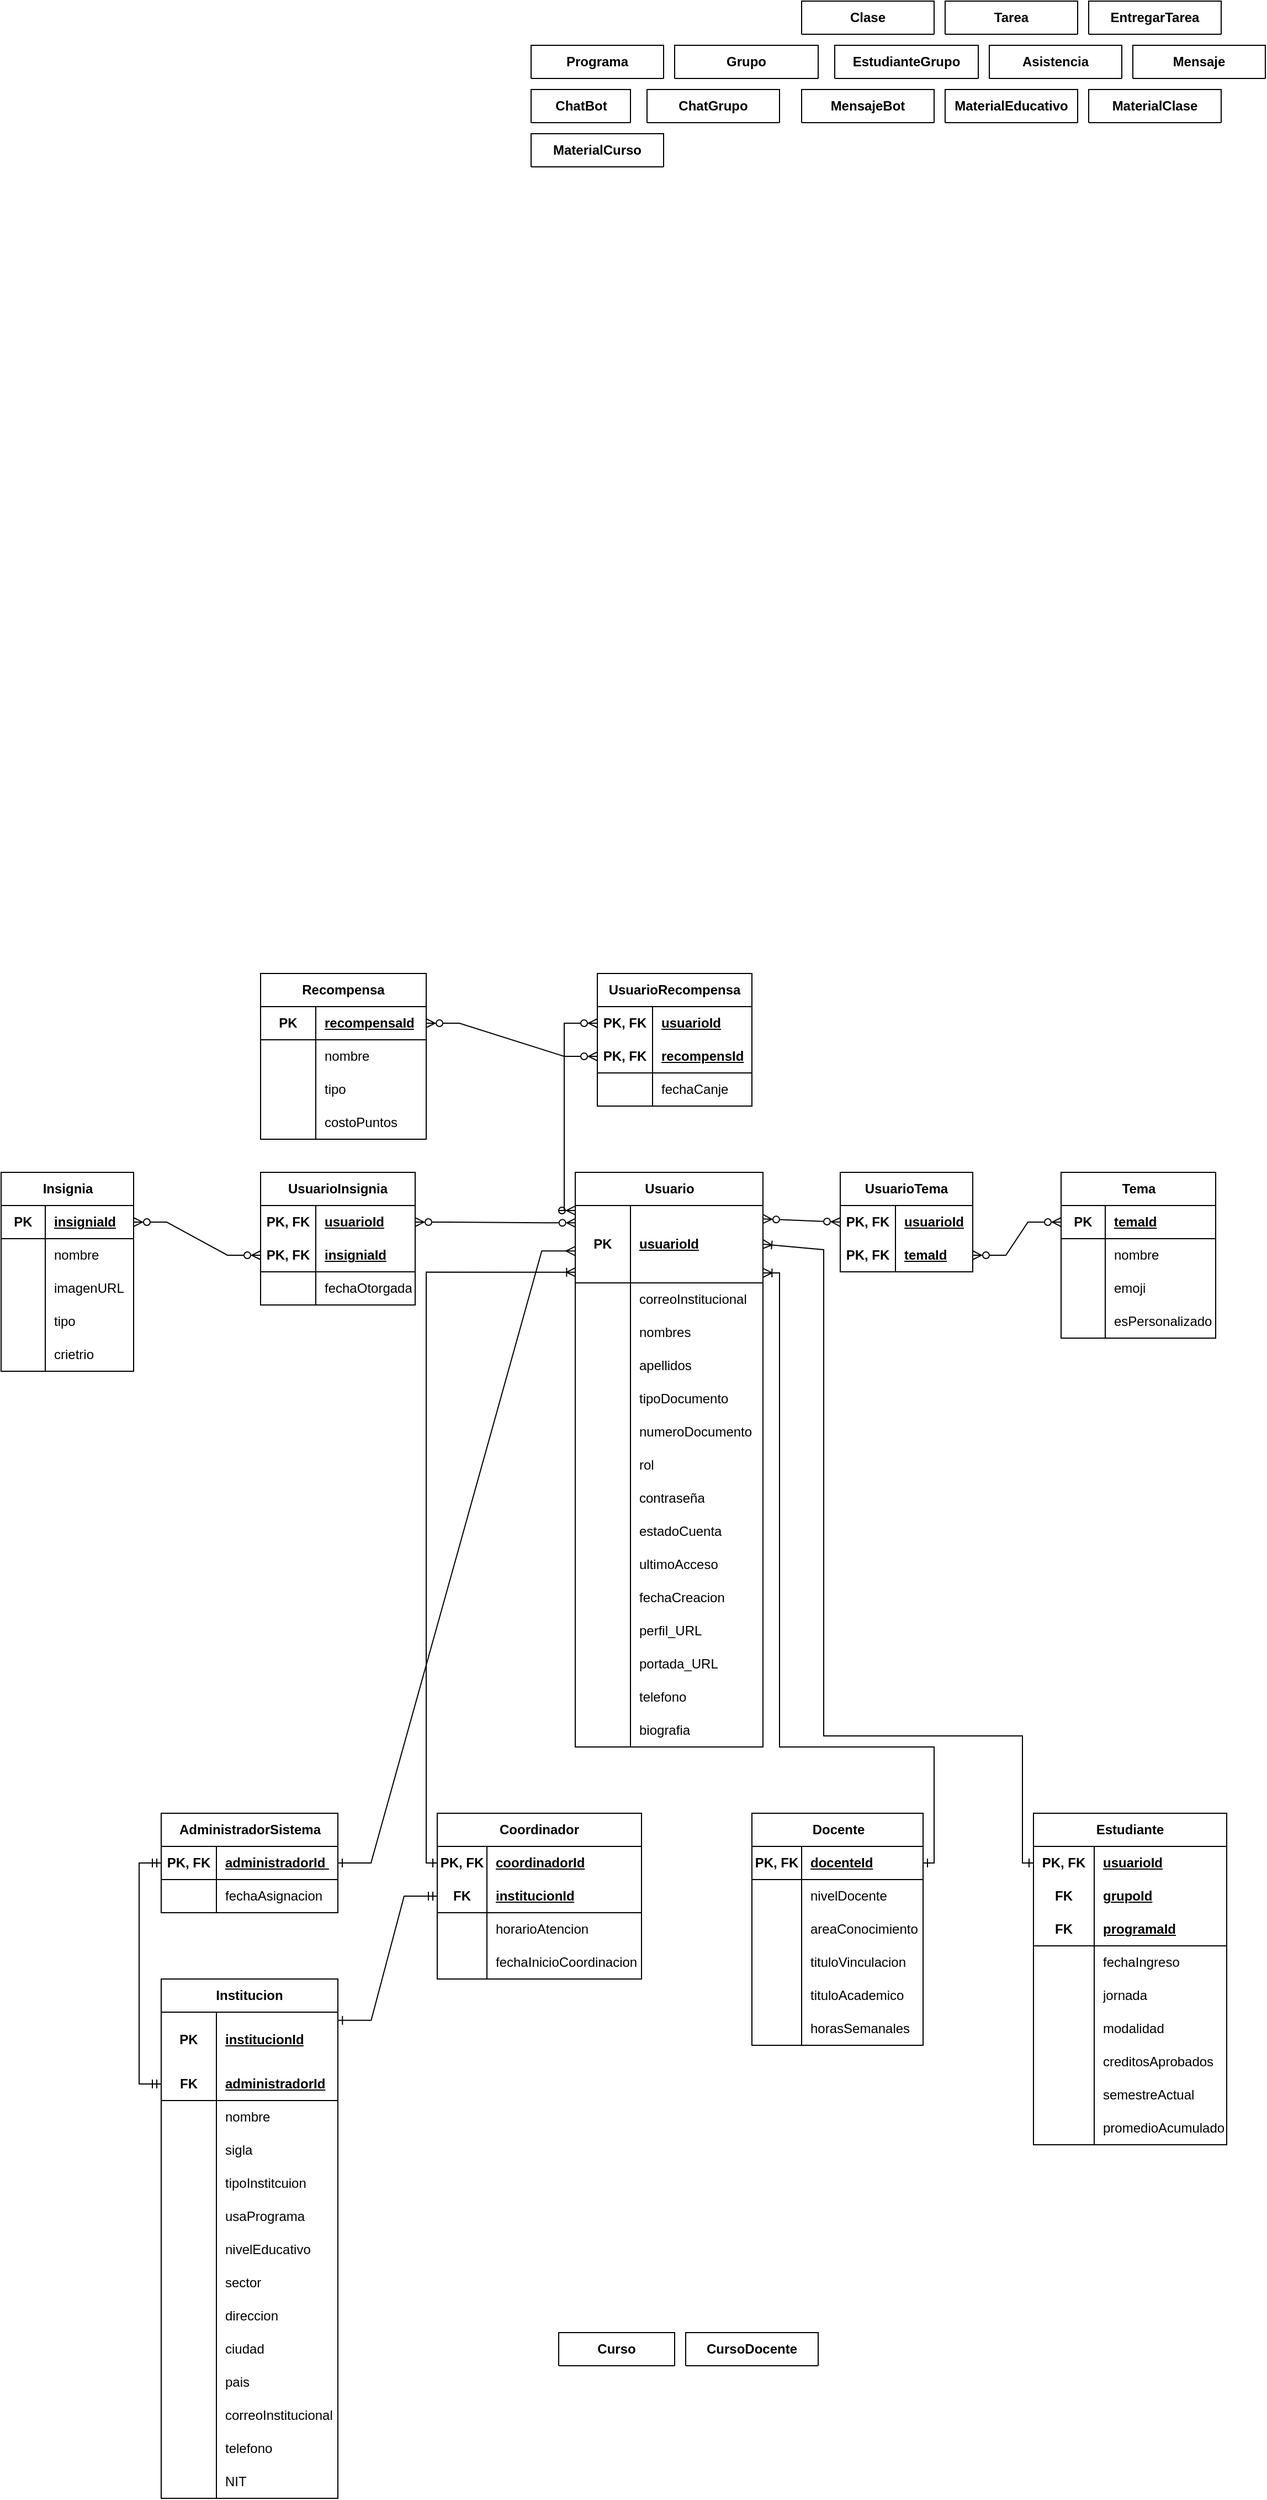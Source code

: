 <mxfile version="27.2.0">
  <diagram id="R2lEEEUBdFMjLlhIrx00" name="Page-1">
    <mxGraphModel dx="1854" dy="1109" grid="1" gridSize="10" guides="1" tooltips="1" connect="1" arrows="1" fold="1" page="1" pageScale="1" pageWidth="850" pageHeight="1100" math="0" shadow="0" extFonts="Permanent Marker^https://fonts.googleapis.com/css?family=Permanent+Marker">
      <root>
        <mxCell id="0" />
        <mxCell id="1" parent="0" />
        <mxCell id="OIqhz1ddmVNgWRRachg9-21" value="Usuario" style="shape=table;startSize=30;container=1;collapsible=1;childLayout=tableLayout;fixedRows=1;rowLines=0;fontStyle=1;align=center;resizeLast=1;html=1;" parent="1" vertex="1">
          <mxGeometry x="95" y="1180" width="170" height="520.0" as="geometry">
            <mxRectangle x="95" y="1160" width="80" height="30" as="alternateBounds" />
          </mxGeometry>
        </mxCell>
        <mxCell id="OIqhz1ddmVNgWRRachg9-22" value="" style="shape=tableRow;horizontal=0;startSize=0;swimlaneHead=0;swimlaneBody=0;fillColor=none;collapsible=0;dropTarget=0;points=[[0,0.5],[1,0.5]];portConstraint=eastwest;top=0;left=0;right=0;bottom=1;" parent="OIqhz1ddmVNgWRRachg9-21" vertex="1">
          <mxGeometry y="30" width="170" height="70" as="geometry" />
        </mxCell>
        <mxCell id="OIqhz1ddmVNgWRRachg9-23" value="PK" style="shape=partialRectangle;connectable=0;fillColor=none;top=0;left=0;bottom=0;right=0;fontStyle=1;overflow=hidden;whiteSpace=wrap;html=1;" parent="OIqhz1ddmVNgWRRachg9-22" vertex="1">
          <mxGeometry width="50" height="70" as="geometry">
            <mxRectangle width="50" height="70" as="alternateBounds" />
          </mxGeometry>
        </mxCell>
        <mxCell id="OIqhz1ddmVNgWRRachg9-24" value="usuarioId" style="shape=partialRectangle;connectable=0;fillColor=none;top=0;left=0;bottom=0;right=0;align=left;spacingLeft=6;fontStyle=5;overflow=hidden;whiteSpace=wrap;html=1;" parent="OIqhz1ddmVNgWRRachg9-22" vertex="1">
          <mxGeometry x="50" width="120" height="70" as="geometry">
            <mxRectangle width="120" height="70" as="alternateBounds" />
          </mxGeometry>
        </mxCell>
        <mxCell id="OIqhz1ddmVNgWRRachg9-25" value="" style="shape=tableRow;horizontal=0;startSize=0;swimlaneHead=0;swimlaneBody=0;fillColor=none;collapsible=0;dropTarget=0;points=[[0,0.5],[1,0.5]];portConstraint=eastwest;top=0;left=0;right=0;bottom=0;" parent="OIqhz1ddmVNgWRRachg9-21" vertex="1">
          <mxGeometry y="100" width="170" height="30" as="geometry" />
        </mxCell>
        <mxCell id="OIqhz1ddmVNgWRRachg9-26" value="" style="shape=partialRectangle;connectable=0;fillColor=none;top=0;left=0;bottom=0;right=0;editable=1;overflow=hidden;whiteSpace=wrap;html=1;" parent="OIqhz1ddmVNgWRRachg9-25" vertex="1">
          <mxGeometry width="50" height="30" as="geometry">
            <mxRectangle width="50" height="30" as="alternateBounds" />
          </mxGeometry>
        </mxCell>
        <mxCell id="OIqhz1ddmVNgWRRachg9-27" value="correoInstitucional" style="shape=partialRectangle;connectable=0;fillColor=none;top=0;left=0;bottom=0;right=0;align=left;spacingLeft=6;overflow=hidden;whiteSpace=wrap;html=1;" parent="OIqhz1ddmVNgWRRachg9-25" vertex="1">
          <mxGeometry x="50" width="120" height="30" as="geometry">
            <mxRectangle width="120" height="30" as="alternateBounds" />
          </mxGeometry>
        </mxCell>
        <mxCell id="OIqhz1ddmVNgWRRachg9-28" value="" style="shape=tableRow;horizontal=0;startSize=0;swimlaneHead=0;swimlaneBody=0;fillColor=none;collapsible=0;dropTarget=0;points=[[0,0.5],[1,0.5]];portConstraint=eastwest;top=0;left=0;right=0;bottom=0;" parent="OIqhz1ddmVNgWRRachg9-21" vertex="1">
          <mxGeometry y="130" width="170" height="30" as="geometry" />
        </mxCell>
        <mxCell id="OIqhz1ddmVNgWRRachg9-29" value="" style="shape=partialRectangle;connectable=0;fillColor=none;top=0;left=0;bottom=0;right=0;editable=1;overflow=hidden;whiteSpace=wrap;html=1;" parent="OIqhz1ddmVNgWRRachg9-28" vertex="1">
          <mxGeometry width="50" height="30" as="geometry">
            <mxRectangle width="50" height="30" as="alternateBounds" />
          </mxGeometry>
        </mxCell>
        <mxCell id="OIqhz1ddmVNgWRRachg9-30" value="nombres" style="shape=partialRectangle;connectable=0;fillColor=none;top=0;left=0;bottom=0;right=0;align=left;spacingLeft=6;overflow=hidden;whiteSpace=wrap;html=1;" parent="OIqhz1ddmVNgWRRachg9-28" vertex="1">
          <mxGeometry x="50" width="120" height="30" as="geometry">
            <mxRectangle width="120" height="30" as="alternateBounds" />
          </mxGeometry>
        </mxCell>
        <mxCell id="OIqhz1ddmVNgWRRachg9-31" value="" style="shape=tableRow;horizontal=0;startSize=0;swimlaneHead=0;swimlaneBody=0;fillColor=none;collapsible=0;dropTarget=0;points=[[0,0.5],[1,0.5]];portConstraint=eastwest;top=0;left=0;right=0;bottom=0;" parent="OIqhz1ddmVNgWRRachg9-21" vertex="1">
          <mxGeometry y="160" width="170" height="30" as="geometry" />
        </mxCell>
        <mxCell id="OIqhz1ddmVNgWRRachg9-32" value="" style="shape=partialRectangle;connectable=0;fillColor=none;top=0;left=0;bottom=0;right=0;editable=1;overflow=hidden;whiteSpace=wrap;html=1;" parent="OIqhz1ddmVNgWRRachg9-31" vertex="1">
          <mxGeometry width="50" height="30" as="geometry">
            <mxRectangle width="50" height="30" as="alternateBounds" />
          </mxGeometry>
        </mxCell>
        <mxCell id="OIqhz1ddmVNgWRRachg9-33" value="apellidos" style="shape=partialRectangle;connectable=0;fillColor=none;top=0;left=0;bottom=0;right=0;align=left;spacingLeft=6;overflow=hidden;whiteSpace=wrap;html=1;" parent="OIqhz1ddmVNgWRRachg9-31" vertex="1">
          <mxGeometry x="50" width="120" height="30" as="geometry">
            <mxRectangle width="120" height="30" as="alternateBounds" />
          </mxGeometry>
        </mxCell>
        <mxCell id="OIqhz1ddmVNgWRRachg9-86" value="" style="shape=tableRow;horizontal=0;startSize=0;swimlaneHead=0;swimlaneBody=0;fillColor=none;collapsible=0;dropTarget=0;points=[[0,0.5],[1,0.5]];portConstraint=eastwest;top=0;left=0;right=0;bottom=0;" parent="OIqhz1ddmVNgWRRachg9-21" vertex="1">
          <mxGeometry y="190" width="170" height="30" as="geometry" />
        </mxCell>
        <mxCell id="OIqhz1ddmVNgWRRachg9-87" value="" style="shape=partialRectangle;connectable=0;fillColor=none;top=0;left=0;bottom=0;right=0;editable=1;overflow=hidden;whiteSpace=wrap;html=1;" parent="OIqhz1ddmVNgWRRachg9-86" vertex="1">
          <mxGeometry width="50" height="30" as="geometry">
            <mxRectangle width="50" height="30" as="alternateBounds" />
          </mxGeometry>
        </mxCell>
        <mxCell id="OIqhz1ddmVNgWRRachg9-88" value="tipoDocumento" style="shape=partialRectangle;connectable=0;fillColor=none;top=0;left=0;bottom=0;right=0;align=left;spacingLeft=6;overflow=hidden;whiteSpace=wrap;html=1;" parent="OIqhz1ddmVNgWRRachg9-86" vertex="1">
          <mxGeometry x="50" width="120" height="30" as="geometry">
            <mxRectangle width="120" height="30" as="alternateBounds" />
          </mxGeometry>
        </mxCell>
        <mxCell id="OIqhz1ddmVNgWRRachg9-89" value="" style="shape=tableRow;horizontal=0;startSize=0;swimlaneHead=0;swimlaneBody=0;fillColor=none;collapsible=0;dropTarget=0;points=[[0,0.5],[1,0.5]];portConstraint=eastwest;top=0;left=0;right=0;bottom=0;" parent="OIqhz1ddmVNgWRRachg9-21" vertex="1">
          <mxGeometry y="220" width="170" height="30" as="geometry" />
        </mxCell>
        <mxCell id="OIqhz1ddmVNgWRRachg9-90" value="" style="shape=partialRectangle;connectable=0;fillColor=none;top=0;left=0;bottom=0;right=0;editable=1;overflow=hidden;whiteSpace=wrap;html=1;" parent="OIqhz1ddmVNgWRRachg9-89" vertex="1">
          <mxGeometry width="50" height="30" as="geometry">
            <mxRectangle width="50" height="30" as="alternateBounds" />
          </mxGeometry>
        </mxCell>
        <mxCell id="OIqhz1ddmVNgWRRachg9-91" value="numeroDocumento" style="shape=partialRectangle;connectable=0;fillColor=none;top=0;left=0;bottom=0;right=0;align=left;spacingLeft=6;overflow=hidden;whiteSpace=wrap;html=1;" parent="OIqhz1ddmVNgWRRachg9-89" vertex="1">
          <mxGeometry x="50" width="120" height="30" as="geometry">
            <mxRectangle width="120" height="30" as="alternateBounds" />
          </mxGeometry>
        </mxCell>
        <mxCell id="OIqhz1ddmVNgWRRachg9-92" value="" style="shape=tableRow;horizontal=0;startSize=0;swimlaneHead=0;swimlaneBody=0;fillColor=none;collapsible=0;dropTarget=0;points=[[0,0.5],[1,0.5]];portConstraint=eastwest;top=0;left=0;right=0;bottom=0;" parent="OIqhz1ddmVNgWRRachg9-21" vertex="1">
          <mxGeometry y="250" width="170" height="30" as="geometry" />
        </mxCell>
        <mxCell id="OIqhz1ddmVNgWRRachg9-93" value="" style="shape=partialRectangle;connectable=0;fillColor=none;top=0;left=0;bottom=0;right=0;editable=1;overflow=hidden;whiteSpace=wrap;html=1;" parent="OIqhz1ddmVNgWRRachg9-92" vertex="1">
          <mxGeometry width="50" height="30" as="geometry">
            <mxRectangle width="50" height="30" as="alternateBounds" />
          </mxGeometry>
        </mxCell>
        <mxCell id="OIqhz1ddmVNgWRRachg9-94" value="rol" style="shape=partialRectangle;connectable=0;fillColor=none;top=0;left=0;bottom=0;right=0;align=left;spacingLeft=6;overflow=hidden;whiteSpace=wrap;html=1;" parent="OIqhz1ddmVNgWRRachg9-92" vertex="1">
          <mxGeometry x="50" width="120" height="30" as="geometry">
            <mxRectangle width="120" height="30" as="alternateBounds" />
          </mxGeometry>
        </mxCell>
        <mxCell id="OIqhz1ddmVNgWRRachg9-95" value="" style="shape=tableRow;horizontal=0;startSize=0;swimlaneHead=0;swimlaneBody=0;fillColor=none;collapsible=0;dropTarget=0;points=[[0,0.5],[1,0.5]];portConstraint=eastwest;top=0;left=0;right=0;bottom=0;" parent="OIqhz1ddmVNgWRRachg9-21" vertex="1">
          <mxGeometry y="280" width="170" height="30" as="geometry" />
        </mxCell>
        <mxCell id="OIqhz1ddmVNgWRRachg9-96" value="" style="shape=partialRectangle;connectable=0;fillColor=none;top=0;left=0;bottom=0;right=0;editable=1;overflow=hidden;whiteSpace=wrap;html=1;" parent="OIqhz1ddmVNgWRRachg9-95" vertex="1">
          <mxGeometry width="50" height="30" as="geometry">
            <mxRectangle width="50" height="30" as="alternateBounds" />
          </mxGeometry>
        </mxCell>
        <mxCell id="OIqhz1ddmVNgWRRachg9-97" value="contraseña" style="shape=partialRectangle;connectable=0;fillColor=none;top=0;left=0;bottom=0;right=0;align=left;spacingLeft=6;overflow=hidden;whiteSpace=wrap;html=1;" parent="OIqhz1ddmVNgWRRachg9-95" vertex="1">
          <mxGeometry x="50" width="120" height="30" as="geometry">
            <mxRectangle width="120" height="30" as="alternateBounds" />
          </mxGeometry>
        </mxCell>
        <mxCell id="OIqhz1ddmVNgWRRachg9-98" value="" style="shape=tableRow;horizontal=0;startSize=0;swimlaneHead=0;swimlaneBody=0;fillColor=none;collapsible=0;dropTarget=0;points=[[0,0.5],[1,0.5]];portConstraint=eastwest;top=0;left=0;right=0;bottom=0;" parent="OIqhz1ddmVNgWRRachg9-21" vertex="1">
          <mxGeometry y="310" width="170" height="30" as="geometry" />
        </mxCell>
        <mxCell id="OIqhz1ddmVNgWRRachg9-99" value="" style="shape=partialRectangle;connectable=0;fillColor=none;top=0;left=0;bottom=0;right=0;editable=1;overflow=hidden;whiteSpace=wrap;html=1;" parent="OIqhz1ddmVNgWRRachg9-98" vertex="1">
          <mxGeometry width="50" height="30" as="geometry">
            <mxRectangle width="50" height="30" as="alternateBounds" />
          </mxGeometry>
        </mxCell>
        <mxCell id="OIqhz1ddmVNgWRRachg9-100" value="estadoCuenta" style="shape=partialRectangle;connectable=0;fillColor=none;top=0;left=0;bottom=0;right=0;align=left;spacingLeft=6;overflow=hidden;whiteSpace=wrap;html=1;" parent="OIqhz1ddmVNgWRRachg9-98" vertex="1">
          <mxGeometry x="50" width="120" height="30" as="geometry">
            <mxRectangle width="120" height="30" as="alternateBounds" />
          </mxGeometry>
        </mxCell>
        <mxCell id="OIqhz1ddmVNgWRRachg9-101" value="" style="shape=tableRow;horizontal=0;startSize=0;swimlaneHead=0;swimlaneBody=0;fillColor=none;collapsible=0;dropTarget=0;points=[[0,0.5],[1,0.5]];portConstraint=eastwest;top=0;left=0;right=0;bottom=0;" parent="OIqhz1ddmVNgWRRachg9-21" vertex="1">
          <mxGeometry y="340" width="170" height="30" as="geometry" />
        </mxCell>
        <mxCell id="OIqhz1ddmVNgWRRachg9-102" value="" style="shape=partialRectangle;connectable=0;fillColor=none;top=0;left=0;bottom=0;right=0;editable=1;overflow=hidden;whiteSpace=wrap;html=1;" parent="OIqhz1ddmVNgWRRachg9-101" vertex="1">
          <mxGeometry width="50" height="30" as="geometry">
            <mxRectangle width="50" height="30" as="alternateBounds" />
          </mxGeometry>
        </mxCell>
        <mxCell id="OIqhz1ddmVNgWRRachg9-103" value="ultimoAcceso" style="shape=partialRectangle;connectable=0;fillColor=none;top=0;left=0;bottom=0;right=0;align=left;spacingLeft=6;overflow=hidden;whiteSpace=wrap;html=1;" parent="OIqhz1ddmVNgWRRachg9-101" vertex="1">
          <mxGeometry x="50" width="120" height="30" as="geometry">
            <mxRectangle width="120" height="30" as="alternateBounds" />
          </mxGeometry>
        </mxCell>
        <mxCell id="OIqhz1ddmVNgWRRachg9-104" value="" style="shape=tableRow;horizontal=0;startSize=0;swimlaneHead=0;swimlaneBody=0;fillColor=none;collapsible=0;dropTarget=0;points=[[0,0.5],[1,0.5]];portConstraint=eastwest;top=0;left=0;right=0;bottom=0;" parent="OIqhz1ddmVNgWRRachg9-21" vertex="1">
          <mxGeometry y="370" width="170" height="30" as="geometry" />
        </mxCell>
        <mxCell id="OIqhz1ddmVNgWRRachg9-105" value="" style="shape=partialRectangle;connectable=0;fillColor=none;top=0;left=0;bottom=0;right=0;editable=1;overflow=hidden;whiteSpace=wrap;html=1;" parent="OIqhz1ddmVNgWRRachg9-104" vertex="1">
          <mxGeometry width="50" height="30" as="geometry">
            <mxRectangle width="50" height="30" as="alternateBounds" />
          </mxGeometry>
        </mxCell>
        <mxCell id="OIqhz1ddmVNgWRRachg9-106" value="fechaCreacion" style="shape=partialRectangle;connectable=0;fillColor=none;top=0;left=0;bottom=0;right=0;align=left;spacingLeft=6;overflow=hidden;whiteSpace=wrap;html=1;" parent="OIqhz1ddmVNgWRRachg9-104" vertex="1">
          <mxGeometry x="50" width="120" height="30" as="geometry">
            <mxRectangle width="120" height="30" as="alternateBounds" />
          </mxGeometry>
        </mxCell>
        <mxCell id="OIqhz1ddmVNgWRRachg9-107" value="" style="shape=tableRow;horizontal=0;startSize=0;swimlaneHead=0;swimlaneBody=0;fillColor=none;collapsible=0;dropTarget=0;points=[[0,0.5],[1,0.5]];portConstraint=eastwest;top=0;left=0;right=0;bottom=0;" parent="OIqhz1ddmVNgWRRachg9-21" vertex="1">
          <mxGeometry y="400" width="170" height="30" as="geometry" />
        </mxCell>
        <mxCell id="OIqhz1ddmVNgWRRachg9-108" value="" style="shape=partialRectangle;connectable=0;fillColor=none;top=0;left=0;bottom=0;right=0;editable=1;overflow=hidden;whiteSpace=wrap;html=1;" parent="OIqhz1ddmVNgWRRachg9-107" vertex="1">
          <mxGeometry width="50" height="30" as="geometry">
            <mxRectangle width="50" height="30" as="alternateBounds" />
          </mxGeometry>
        </mxCell>
        <mxCell id="OIqhz1ddmVNgWRRachg9-109" value="perfil_URL" style="shape=partialRectangle;connectable=0;fillColor=none;top=0;left=0;bottom=0;right=0;align=left;spacingLeft=6;overflow=hidden;whiteSpace=wrap;html=1;" parent="OIqhz1ddmVNgWRRachg9-107" vertex="1">
          <mxGeometry x="50" width="120" height="30" as="geometry">
            <mxRectangle width="120" height="30" as="alternateBounds" />
          </mxGeometry>
        </mxCell>
        <mxCell id="OIqhz1ddmVNgWRRachg9-110" value="" style="shape=tableRow;horizontal=0;startSize=0;swimlaneHead=0;swimlaneBody=0;fillColor=none;collapsible=0;dropTarget=0;points=[[0,0.5],[1,0.5]];portConstraint=eastwest;top=0;left=0;right=0;bottom=0;" parent="OIqhz1ddmVNgWRRachg9-21" vertex="1">
          <mxGeometry y="430" width="170" height="30" as="geometry" />
        </mxCell>
        <mxCell id="OIqhz1ddmVNgWRRachg9-111" value="" style="shape=partialRectangle;connectable=0;fillColor=none;top=0;left=0;bottom=0;right=0;editable=1;overflow=hidden;whiteSpace=wrap;html=1;" parent="OIqhz1ddmVNgWRRachg9-110" vertex="1">
          <mxGeometry width="50" height="30" as="geometry">
            <mxRectangle width="50" height="30" as="alternateBounds" />
          </mxGeometry>
        </mxCell>
        <mxCell id="OIqhz1ddmVNgWRRachg9-112" value="portada_URL" style="shape=partialRectangle;connectable=0;fillColor=none;top=0;left=0;bottom=0;right=0;align=left;spacingLeft=6;overflow=hidden;whiteSpace=wrap;html=1;" parent="OIqhz1ddmVNgWRRachg9-110" vertex="1">
          <mxGeometry x="50" width="120" height="30" as="geometry">
            <mxRectangle width="120" height="30" as="alternateBounds" />
          </mxGeometry>
        </mxCell>
        <mxCell id="OIqhz1ddmVNgWRRachg9-113" value="" style="shape=tableRow;horizontal=0;startSize=0;swimlaneHead=0;swimlaneBody=0;fillColor=none;collapsible=0;dropTarget=0;points=[[0,0.5],[1,0.5]];portConstraint=eastwest;top=0;left=0;right=0;bottom=0;" parent="OIqhz1ddmVNgWRRachg9-21" vertex="1">
          <mxGeometry y="460" width="170" height="30" as="geometry" />
        </mxCell>
        <mxCell id="OIqhz1ddmVNgWRRachg9-114" value="" style="shape=partialRectangle;connectable=0;fillColor=none;top=0;left=0;bottom=0;right=0;editable=1;overflow=hidden;whiteSpace=wrap;html=1;" parent="OIqhz1ddmVNgWRRachg9-113" vertex="1">
          <mxGeometry width="50" height="30" as="geometry">
            <mxRectangle width="50" height="30" as="alternateBounds" />
          </mxGeometry>
        </mxCell>
        <mxCell id="OIqhz1ddmVNgWRRachg9-115" value="telefono" style="shape=partialRectangle;connectable=0;fillColor=none;top=0;left=0;bottom=0;right=0;align=left;spacingLeft=6;overflow=hidden;whiteSpace=wrap;html=1;" parent="OIqhz1ddmVNgWRRachg9-113" vertex="1">
          <mxGeometry x="50" width="120" height="30" as="geometry">
            <mxRectangle width="120" height="30" as="alternateBounds" />
          </mxGeometry>
        </mxCell>
        <mxCell id="OIqhz1ddmVNgWRRachg9-116" value="" style="shape=tableRow;horizontal=0;startSize=0;swimlaneHead=0;swimlaneBody=0;fillColor=none;collapsible=0;dropTarget=0;points=[[0,0.5],[1,0.5]];portConstraint=eastwest;top=0;left=0;right=0;bottom=0;" parent="OIqhz1ddmVNgWRRachg9-21" vertex="1">
          <mxGeometry y="490" width="170" height="30" as="geometry" />
        </mxCell>
        <mxCell id="OIqhz1ddmVNgWRRachg9-117" value="" style="shape=partialRectangle;connectable=0;fillColor=none;top=0;left=0;bottom=0;right=0;editable=1;overflow=hidden;whiteSpace=wrap;html=1;" parent="OIqhz1ddmVNgWRRachg9-116" vertex="1">
          <mxGeometry width="50" height="30" as="geometry">
            <mxRectangle width="50" height="30" as="alternateBounds" />
          </mxGeometry>
        </mxCell>
        <mxCell id="OIqhz1ddmVNgWRRachg9-118" value="biografia" style="shape=partialRectangle;connectable=0;fillColor=none;top=0;left=0;bottom=0;right=0;align=left;spacingLeft=6;overflow=hidden;whiteSpace=wrap;html=1;" parent="OIqhz1ddmVNgWRRachg9-116" vertex="1">
          <mxGeometry x="50" width="120" height="30" as="geometry">
            <mxRectangle width="120" height="30" as="alternateBounds" />
          </mxGeometry>
        </mxCell>
        <mxCell id="OIqhz1ddmVNgWRRachg9-60" value="Docente" style="shape=table;startSize=30;container=1;collapsible=1;childLayout=tableLayout;fixedRows=1;rowLines=0;fontStyle=1;align=center;resizeLast=1;html=1;" parent="1" vertex="1">
          <mxGeometry x="255" y="1760" width="155" height="210" as="geometry">
            <mxRectangle x="270" y="1780" width="90" height="30" as="alternateBounds" />
          </mxGeometry>
        </mxCell>
        <mxCell id="OIqhz1ddmVNgWRRachg9-61" value="" style="shape=tableRow;horizontal=0;startSize=0;swimlaneHead=0;swimlaneBody=0;fillColor=none;collapsible=0;dropTarget=0;points=[[0,0.5],[1,0.5]];portConstraint=eastwest;top=0;left=0;right=0;bottom=1;" parent="OIqhz1ddmVNgWRRachg9-60" vertex="1">
          <mxGeometry y="30" width="155" height="30" as="geometry" />
        </mxCell>
        <mxCell id="OIqhz1ddmVNgWRRachg9-62" value="PK, FK" style="shape=partialRectangle;connectable=0;fillColor=none;top=0;left=0;bottom=0;right=0;fontStyle=1;overflow=hidden;whiteSpace=wrap;html=1;" parent="OIqhz1ddmVNgWRRachg9-61" vertex="1">
          <mxGeometry width="45" height="30" as="geometry">
            <mxRectangle width="45" height="30" as="alternateBounds" />
          </mxGeometry>
        </mxCell>
        <mxCell id="OIqhz1ddmVNgWRRachg9-63" value="docenteId" style="shape=partialRectangle;connectable=0;fillColor=none;top=0;left=0;bottom=0;right=0;align=left;spacingLeft=6;fontStyle=5;overflow=hidden;whiteSpace=wrap;html=1;" parent="OIqhz1ddmVNgWRRachg9-61" vertex="1">
          <mxGeometry x="45" width="110" height="30" as="geometry">
            <mxRectangle width="110" height="30" as="alternateBounds" />
          </mxGeometry>
        </mxCell>
        <mxCell id="OIqhz1ddmVNgWRRachg9-64" value="" style="shape=tableRow;horizontal=0;startSize=0;swimlaneHead=0;swimlaneBody=0;fillColor=none;collapsible=0;dropTarget=0;points=[[0,0.5],[1,0.5]];portConstraint=eastwest;top=0;left=0;right=0;bottom=0;" parent="OIqhz1ddmVNgWRRachg9-60" vertex="1">
          <mxGeometry y="60" width="155" height="30" as="geometry" />
        </mxCell>
        <mxCell id="OIqhz1ddmVNgWRRachg9-65" value="" style="shape=partialRectangle;connectable=0;fillColor=none;top=0;left=0;bottom=0;right=0;editable=1;overflow=hidden;whiteSpace=wrap;html=1;" parent="OIqhz1ddmVNgWRRachg9-64" vertex="1">
          <mxGeometry width="45" height="30" as="geometry">
            <mxRectangle width="45" height="30" as="alternateBounds" />
          </mxGeometry>
        </mxCell>
        <mxCell id="OIqhz1ddmVNgWRRachg9-66" value="nivelDocente" style="shape=partialRectangle;connectable=0;fillColor=none;top=0;left=0;bottom=0;right=0;align=left;spacingLeft=6;overflow=hidden;whiteSpace=wrap;html=1;" parent="OIqhz1ddmVNgWRRachg9-64" vertex="1">
          <mxGeometry x="45" width="110" height="30" as="geometry">
            <mxRectangle width="110" height="30" as="alternateBounds" />
          </mxGeometry>
        </mxCell>
        <mxCell id="OIqhz1ddmVNgWRRachg9-67" value="" style="shape=tableRow;horizontal=0;startSize=0;swimlaneHead=0;swimlaneBody=0;fillColor=none;collapsible=0;dropTarget=0;points=[[0,0.5],[1,0.5]];portConstraint=eastwest;top=0;left=0;right=0;bottom=0;" parent="OIqhz1ddmVNgWRRachg9-60" vertex="1">
          <mxGeometry y="90" width="155" height="30" as="geometry" />
        </mxCell>
        <mxCell id="OIqhz1ddmVNgWRRachg9-68" value="" style="shape=partialRectangle;connectable=0;fillColor=none;top=0;left=0;bottom=0;right=0;editable=1;overflow=hidden;whiteSpace=wrap;html=1;" parent="OIqhz1ddmVNgWRRachg9-67" vertex="1">
          <mxGeometry width="45" height="30" as="geometry">
            <mxRectangle width="45" height="30" as="alternateBounds" />
          </mxGeometry>
        </mxCell>
        <mxCell id="OIqhz1ddmVNgWRRachg9-69" value="areaConocimiento" style="shape=partialRectangle;connectable=0;fillColor=none;top=0;left=0;bottom=0;right=0;align=left;spacingLeft=6;overflow=hidden;whiteSpace=wrap;html=1;" parent="OIqhz1ddmVNgWRRachg9-67" vertex="1">
          <mxGeometry x="45" width="110" height="30" as="geometry">
            <mxRectangle width="110" height="30" as="alternateBounds" />
          </mxGeometry>
        </mxCell>
        <mxCell id="OIqhz1ddmVNgWRRachg9-70" value="" style="shape=tableRow;horizontal=0;startSize=0;swimlaneHead=0;swimlaneBody=0;fillColor=none;collapsible=0;dropTarget=0;points=[[0,0.5],[1,0.5]];portConstraint=eastwest;top=0;left=0;right=0;bottom=0;" parent="OIqhz1ddmVNgWRRachg9-60" vertex="1">
          <mxGeometry y="120" width="155" height="30" as="geometry" />
        </mxCell>
        <mxCell id="OIqhz1ddmVNgWRRachg9-71" value="" style="shape=partialRectangle;connectable=0;fillColor=none;top=0;left=0;bottom=0;right=0;editable=1;overflow=hidden;whiteSpace=wrap;html=1;" parent="OIqhz1ddmVNgWRRachg9-70" vertex="1">
          <mxGeometry width="45" height="30" as="geometry">
            <mxRectangle width="45" height="30" as="alternateBounds" />
          </mxGeometry>
        </mxCell>
        <mxCell id="OIqhz1ddmVNgWRRachg9-72" value="tituloVinculacion" style="shape=partialRectangle;connectable=0;fillColor=none;top=0;left=0;bottom=0;right=0;align=left;spacingLeft=6;overflow=hidden;whiteSpace=wrap;html=1;" parent="OIqhz1ddmVNgWRRachg9-70" vertex="1">
          <mxGeometry x="45" width="110" height="30" as="geometry">
            <mxRectangle width="110" height="30" as="alternateBounds" />
          </mxGeometry>
        </mxCell>
        <mxCell id="v8Kpbgs8EEuCyiU5GHRT-53" value="" style="shape=tableRow;horizontal=0;startSize=0;swimlaneHead=0;swimlaneBody=0;fillColor=none;collapsible=0;dropTarget=0;points=[[0,0.5],[1,0.5]];portConstraint=eastwest;top=0;left=0;right=0;bottom=0;" parent="OIqhz1ddmVNgWRRachg9-60" vertex="1">
          <mxGeometry y="150" width="155" height="30" as="geometry" />
        </mxCell>
        <mxCell id="v8Kpbgs8EEuCyiU5GHRT-54" value="" style="shape=partialRectangle;connectable=0;fillColor=none;top=0;left=0;bottom=0;right=0;editable=1;overflow=hidden;whiteSpace=wrap;html=1;" parent="v8Kpbgs8EEuCyiU5GHRT-53" vertex="1">
          <mxGeometry width="45" height="30" as="geometry">
            <mxRectangle width="45" height="30" as="alternateBounds" />
          </mxGeometry>
        </mxCell>
        <mxCell id="v8Kpbgs8EEuCyiU5GHRT-55" value="tituloAcademico" style="shape=partialRectangle;connectable=0;fillColor=none;top=0;left=0;bottom=0;right=0;align=left;spacingLeft=6;overflow=hidden;whiteSpace=wrap;html=1;" parent="v8Kpbgs8EEuCyiU5GHRT-53" vertex="1">
          <mxGeometry x="45" width="110" height="30" as="geometry">
            <mxRectangle width="110" height="30" as="alternateBounds" />
          </mxGeometry>
        </mxCell>
        <mxCell id="v8Kpbgs8EEuCyiU5GHRT-56" value="" style="shape=tableRow;horizontal=0;startSize=0;swimlaneHead=0;swimlaneBody=0;fillColor=none;collapsible=0;dropTarget=0;points=[[0,0.5],[1,0.5]];portConstraint=eastwest;top=0;left=0;right=0;bottom=0;" parent="OIqhz1ddmVNgWRRachg9-60" vertex="1">
          <mxGeometry y="180" width="155" height="30" as="geometry" />
        </mxCell>
        <mxCell id="v8Kpbgs8EEuCyiU5GHRT-57" value="" style="shape=partialRectangle;connectable=0;fillColor=none;top=0;left=0;bottom=0;right=0;editable=1;overflow=hidden;whiteSpace=wrap;html=1;" parent="v8Kpbgs8EEuCyiU5GHRT-56" vertex="1">
          <mxGeometry width="45" height="30" as="geometry">
            <mxRectangle width="45" height="30" as="alternateBounds" />
          </mxGeometry>
        </mxCell>
        <mxCell id="v8Kpbgs8EEuCyiU5GHRT-58" value="horasSemanales" style="shape=partialRectangle;connectable=0;fillColor=none;top=0;left=0;bottom=0;right=0;align=left;spacingLeft=6;overflow=hidden;whiteSpace=wrap;html=1;" parent="v8Kpbgs8EEuCyiU5GHRT-56" vertex="1">
          <mxGeometry x="45" width="110" height="30" as="geometry">
            <mxRectangle width="110" height="30" as="alternateBounds" />
          </mxGeometry>
        </mxCell>
        <mxCell id="OIqhz1ddmVNgWRRachg9-168" value="AdministradorSistema" style="shape=table;startSize=30;container=1;collapsible=1;childLayout=tableLayout;fixedRows=1;rowLines=0;fontStyle=1;align=center;resizeLast=1;html=1;" parent="1" vertex="1">
          <mxGeometry x="-280" y="1760" width="160" height="90" as="geometry">
            <mxRectangle x="720" y="240" width="160" height="30" as="alternateBounds" />
          </mxGeometry>
        </mxCell>
        <mxCell id="OIqhz1ddmVNgWRRachg9-169" value="" style="shape=tableRow;horizontal=0;startSize=0;swimlaneHead=0;swimlaneBody=0;fillColor=none;collapsible=0;dropTarget=0;points=[[0,0.5],[1,0.5]];portConstraint=eastwest;top=0;left=0;right=0;bottom=1;" parent="OIqhz1ddmVNgWRRachg9-168" vertex="1">
          <mxGeometry y="30" width="160" height="30" as="geometry" />
        </mxCell>
        <mxCell id="OIqhz1ddmVNgWRRachg9-170" value="PK, FK" style="shape=partialRectangle;connectable=0;fillColor=none;top=0;left=0;bottom=0;right=0;fontStyle=1;overflow=hidden;whiteSpace=wrap;html=1;" parent="OIqhz1ddmVNgWRRachg9-169" vertex="1">
          <mxGeometry width="50" height="30" as="geometry">
            <mxRectangle width="50" height="30" as="alternateBounds" />
          </mxGeometry>
        </mxCell>
        <mxCell id="OIqhz1ddmVNgWRRachg9-171" value="&lt;span style=&quot;text-wrap-mode: nowrap;&quot;&gt;administradorId&amp;nbsp;&lt;/span&gt;" style="shape=partialRectangle;connectable=0;fillColor=none;top=0;left=0;bottom=0;right=0;align=left;spacingLeft=6;fontStyle=5;overflow=hidden;whiteSpace=wrap;html=1;" parent="OIqhz1ddmVNgWRRachg9-169" vertex="1">
          <mxGeometry x="50" width="110" height="30" as="geometry">
            <mxRectangle width="110" height="30" as="alternateBounds" />
          </mxGeometry>
        </mxCell>
        <mxCell id="OIqhz1ddmVNgWRRachg9-172" value="" style="shape=tableRow;horizontal=0;startSize=0;swimlaneHead=0;swimlaneBody=0;fillColor=none;collapsible=0;dropTarget=0;points=[[0,0.5],[1,0.5]];portConstraint=eastwest;top=0;left=0;right=0;bottom=0;" parent="OIqhz1ddmVNgWRRachg9-168" vertex="1">
          <mxGeometry y="60" width="160" height="30" as="geometry" />
        </mxCell>
        <mxCell id="OIqhz1ddmVNgWRRachg9-173" value="" style="shape=partialRectangle;connectable=0;fillColor=none;top=0;left=0;bottom=0;right=0;editable=1;overflow=hidden;whiteSpace=wrap;html=1;" parent="OIqhz1ddmVNgWRRachg9-172" vertex="1">
          <mxGeometry width="50" height="30" as="geometry">
            <mxRectangle width="50" height="30" as="alternateBounds" />
          </mxGeometry>
        </mxCell>
        <mxCell id="OIqhz1ddmVNgWRRachg9-174" value="fechaAsignacion" style="shape=partialRectangle;connectable=0;fillColor=none;top=0;left=0;bottom=0;right=0;align=left;spacingLeft=6;overflow=hidden;whiteSpace=wrap;html=1;" parent="OIqhz1ddmVNgWRRachg9-172" vertex="1">
          <mxGeometry x="50" width="110" height="30" as="geometry">
            <mxRectangle width="110" height="30" as="alternateBounds" />
          </mxGeometry>
        </mxCell>
        <mxCell id="v8Kpbgs8EEuCyiU5GHRT-1" value="&lt;font style=&quot;vertical-align: inherit;&quot;&gt;&lt;font style=&quot;vertical-align: inherit;&quot;&gt;Coordinador&lt;/font&gt;&lt;/font&gt;" style="shape=table;startSize=30;container=1;collapsible=1;childLayout=tableLayout;fixedRows=1;rowLines=0;fontStyle=1;align=center;resizeLast=1;html=1;whiteSpace=wrap;" parent="1" vertex="1">
          <mxGeometry x="-30" y="1760" width="185" height="150" as="geometry">
            <mxRectangle x="35" y="1780" width="110" height="30" as="alternateBounds" />
          </mxGeometry>
        </mxCell>
        <mxCell id="v8Kpbgs8EEuCyiU5GHRT-2" value="" style="shape=tableRow;horizontal=0;startSize=0;swimlaneHead=0;swimlaneBody=0;fillColor=none;collapsible=0;dropTarget=0;points=[[0,0.5],[1,0.5]];portConstraint=eastwest;top=0;left=0;right=0;bottom=0;html=1;" parent="v8Kpbgs8EEuCyiU5GHRT-1" vertex="1">
          <mxGeometry y="30" width="185" height="30" as="geometry" />
        </mxCell>
        <mxCell id="v8Kpbgs8EEuCyiU5GHRT-3" value="&lt;font style=&quot;vertical-align: inherit;&quot;&gt;&lt;font style=&quot;vertical-align: inherit;&quot;&gt;PK, FK&lt;/font&gt;&lt;/font&gt;" style="shape=partialRectangle;connectable=0;fillColor=none;top=0;left=0;bottom=0;right=0;fontStyle=1;overflow=hidden;html=1;whiteSpace=wrap;" parent="v8Kpbgs8EEuCyiU5GHRT-2" vertex="1">
          <mxGeometry width="45" height="30" as="geometry">
            <mxRectangle width="45" height="30" as="alternateBounds" />
          </mxGeometry>
        </mxCell>
        <mxCell id="v8Kpbgs8EEuCyiU5GHRT-4" value="&lt;font style=&quot;vertical-align: inherit;&quot;&gt;&lt;font style=&quot;vertical-align: inherit;&quot;&gt;coordinadorId&lt;/font&gt;&lt;/font&gt;" style="shape=partialRectangle;connectable=0;fillColor=none;top=0;left=0;bottom=0;right=0;align=left;spacingLeft=6;fontStyle=5;overflow=hidden;html=1;whiteSpace=wrap;" parent="v8Kpbgs8EEuCyiU5GHRT-2" vertex="1">
          <mxGeometry x="45" width="140" height="30" as="geometry">
            <mxRectangle width="140" height="30" as="alternateBounds" />
          </mxGeometry>
        </mxCell>
        <mxCell id="v8Kpbgs8EEuCyiU5GHRT-5" value="" style="shape=tableRow;horizontal=0;startSize=0;swimlaneHead=0;swimlaneBody=0;fillColor=none;collapsible=0;dropTarget=0;points=[[0,0.5],[1,0.5]];portConstraint=eastwest;top=0;left=0;right=0;bottom=1;html=1;" parent="v8Kpbgs8EEuCyiU5GHRT-1" vertex="1">
          <mxGeometry y="60" width="185" height="30" as="geometry" />
        </mxCell>
        <mxCell id="v8Kpbgs8EEuCyiU5GHRT-6" value="&lt;font style=&quot;vertical-align: inherit;&quot;&gt;&lt;font style=&quot;vertical-align: inherit;&quot;&gt;FK&lt;/font&gt;&lt;/font&gt;" style="shape=partialRectangle;connectable=0;fillColor=none;top=0;left=0;bottom=0;right=0;fontStyle=1;overflow=hidden;html=1;whiteSpace=wrap;" parent="v8Kpbgs8EEuCyiU5GHRT-5" vertex="1">
          <mxGeometry width="45" height="30" as="geometry">
            <mxRectangle width="45" height="30" as="alternateBounds" />
          </mxGeometry>
        </mxCell>
        <mxCell id="v8Kpbgs8EEuCyiU5GHRT-7" value="&lt;font style=&quot;vertical-align: inherit;&quot;&gt;&lt;font style=&quot;vertical-align: inherit;&quot;&gt;institucionId&lt;/font&gt;&lt;/font&gt;" style="shape=partialRectangle;connectable=0;fillColor=none;top=0;left=0;bottom=0;right=0;align=left;spacingLeft=6;fontStyle=5;overflow=hidden;html=1;whiteSpace=wrap;" parent="v8Kpbgs8EEuCyiU5GHRT-5" vertex="1">
          <mxGeometry x="45" width="140" height="30" as="geometry">
            <mxRectangle width="140" height="30" as="alternateBounds" />
          </mxGeometry>
        </mxCell>
        <mxCell id="v8Kpbgs8EEuCyiU5GHRT-8" value="" style="shape=tableRow;horizontal=0;startSize=0;swimlaneHead=0;swimlaneBody=0;fillColor=none;collapsible=0;dropTarget=0;points=[[0,0.5],[1,0.5]];portConstraint=eastwest;top=0;left=0;right=0;bottom=0;html=1;" parent="v8Kpbgs8EEuCyiU5GHRT-1" vertex="1">
          <mxGeometry y="90" width="185" height="30" as="geometry" />
        </mxCell>
        <mxCell id="v8Kpbgs8EEuCyiU5GHRT-9" value="" style="shape=partialRectangle;connectable=0;fillColor=none;top=0;left=0;bottom=0;right=0;editable=1;overflow=hidden;html=1;whiteSpace=wrap;" parent="v8Kpbgs8EEuCyiU5GHRT-8" vertex="1">
          <mxGeometry width="45" height="30" as="geometry">
            <mxRectangle width="45" height="30" as="alternateBounds" />
          </mxGeometry>
        </mxCell>
        <mxCell id="v8Kpbgs8EEuCyiU5GHRT-10" value="&lt;font style=&quot;vertical-align: inherit;&quot;&gt;&lt;font style=&quot;vertical-align: inherit;&quot;&gt;horarioAtencion&lt;/font&gt;&lt;/font&gt;" style="shape=partialRectangle;connectable=0;fillColor=none;top=0;left=0;bottom=0;right=0;align=left;spacingLeft=6;overflow=hidden;html=1;whiteSpace=wrap;" parent="v8Kpbgs8EEuCyiU5GHRT-8" vertex="1">
          <mxGeometry x="45" width="140" height="30" as="geometry">
            <mxRectangle width="140" height="30" as="alternateBounds" />
          </mxGeometry>
        </mxCell>
        <mxCell id="v8Kpbgs8EEuCyiU5GHRT-11" value="" style="shape=tableRow;horizontal=0;startSize=0;swimlaneHead=0;swimlaneBody=0;fillColor=none;collapsible=0;dropTarget=0;points=[[0,0.5],[1,0.5]];portConstraint=eastwest;top=0;left=0;right=0;bottom=0;html=1;" parent="v8Kpbgs8EEuCyiU5GHRT-1" vertex="1">
          <mxGeometry y="120" width="185" height="30" as="geometry" />
        </mxCell>
        <mxCell id="v8Kpbgs8EEuCyiU5GHRT-12" value="" style="shape=partialRectangle;connectable=0;fillColor=none;top=0;left=0;bottom=0;right=0;editable=1;overflow=hidden;html=1;whiteSpace=wrap;" parent="v8Kpbgs8EEuCyiU5GHRT-11" vertex="1">
          <mxGeometry width="45" height="30" as="geometry">
            <mxRectangle width="45" height="30" as="alternateBounds" />
          </mxGeometry>
        </mxCell>
        <mxCell id="v8Kpbgs8EEuCyiU5GHRT-13" value="&lt;font style=&quot;vertical-align: inherit;&quot;&gt;&lt;font style=&quot;vertical-align: inherit;&quot;&gt;fechaInicioCoordinacion&lt;/font&gt;&lt;/font&gt;" style="shape=partialRectangle;connectable=0;fillColor=none;top=0;left=0;bottom=0;right=0;align=left;spacingLeft=6;overflow=hidden;html=1;whiteSpace=wrap;" parent="v8Kpbgs8EEuCyiU5GHRT-11" vertex="1">
          <mxGeometry x="45" width="140" height="30" as="geometry">
            <mxRectangle width="140" height="30" as="alternateBounds" />
          </mxGeometry>
        </mxCell>
        <mxCell id="v8Kpbgs8EEuCyiU5GHRT-16" value="&lt;font style=&quot;vertical-align: inherit;&quot;&gt;&lt;font style=&quot;vertical-align: inherit;&quot;&gt;&lt;font style=&quot;vertical-align: inherit;&quot;&gt;&lt;font style=&quot;vertical-align: inherit;&quot;&gt;Estudiante&lt;/font&gt;&lt;/font&gt;&lt;/font&gt;&lt;/font&gt;" style="shape=table;startSize=30;container=1;collapsible=1;childLayout=tableLayout;fixedRows=1;rowLines=0;fontStyle=1;align=center;resizeLast=1;html=1;whiteSpace=wrap;" parent="1" vertex="1">
          <mxGeometry x="510" y="1760" width="175" height="300" as="geometry">
            <mxRectangle x="440" y="1790" width="100" height="30" as="alternateBounds" />
          </mxGeometry>
        </mxCell>
        <mxCell id="v8Kpbgs8EEuCyiU5GHRT-17" value="" style="shape=tableRow;horizontal=0;startSize=0;swimlaneHead=0;swimlaneBody=0;fillColor=none;collapsible=0;dropTarget=0;points=[[0,0.5],[1,0.5]];portConstraint=eastwest;top=0;left=0;right=0;bottom=0;html=1;" parent="v8Kpbgs8EEuCyiU5GHRT-16" vertex="1">
          <mxGeometry y="30" width="175" height="30" as="geometry" />
        </mxCell>
        <mxCell id="v8Kpbgs8EEuCyiU5GHRT-18" value="&lt;font style=&quot;vertical-align: inherit;&quot;&gt;&lt;font style=&quot;vertical-align: inherit;&quot;&gt;PK, FK&lt;/font&gt;&lt;/font&gt;" style="shape=partialRectangle;connectable=0;fillColor=none;top=0;left=0;bottom=0;right=0;fontStyle=1;overflow=hidden;html=1;whiteSpace=wrap;" parent="v8Kpbgs8EEuCyiU5GHRT-17" vertex="1">
          <mxGeometry width="55" height="30" as="geometry">
            <mxRectangle width="55" height="30" as="alternateBounds" />
          </mxGeometry>
        </mxCell>
        <mxCell id="v8Kpbgs8EEuCyiU5GHRT-19" value="&lt;font style=&quot;vertical-align: inherit;&quot;&gt;&lt;font style=&quot;vertical-align: inherit;&quot;&gt;&lt;font style=&quot;vertical-align: inherit;&quot;&gt;&lt;font style=&quot;vertical-align: inherit;&quot;&gt;usuarioId&lt;/font&gt;&lt;/font&gt;&lt;/font&gt;&lt;/font&gt;" style="shape=partialRectangle;connectable=0;fillColor=none;top=0;left=0;bottom=0;right=0;align=left;spacingLeft=6;fontStyle=5;overflow=hidden;html=1;whiteSpace=wrap;" parent="v8Kpbgs8EEuCyiU5GHRT-17" vertex="1">
          <mxGeometry x="55" width="120" height="30" as="geometry">
            <mxRectangle width="120" height="30" as="alternateBounds" />
          </mxGeometry>
        </mxCell>
        <mxCell id="v8Kpbgs8EEuCyiU5GHRT-23" value="" style="shape=tableRow;horizontal=0;startSize=0;swimlaneHead=0;swimlaneBody=0;fillColor=none;collapsible=0;dropTarget=0;points=[[0,0.5],[1,0.5]];portConstraint=eastwest;top=0;left=0;right=0;bottom=0;html=1;" parent="v8Kpbgs8EEuCyiU5GHRT-16" vertex="1">
          <mxGeometry y="60" width="175" height="30" as="geometry" />
        </mxCell>
        <mxCell id="v8Kpbgs8EEuCyiU5GHRT-24" value="&lt;b&gt;FK&lt;/b&gt;" style="shape=partialRectangle;connectable=0;fillColor=none;top=0;left=0;bottom=0;right=0;editable=1;overflow=hidden;html=1;whiteSpace=wrap;" parent="v8Kpbgs8EEuCyiU5GHRT-23" vertex="1">
          <mxGeometry width="55" height="30" as="geometry">
            <mxRectangle width="55" height="30" as="alternateBounds" />
          </mxGeometry>
        </mxCell>
        <mxCell id="v8Kpbgs8EEuCyiU5GHRT-25" value="&lt;b&gt;&lt;u&gt;grupoId&lt;/u&gt;&lt;/b&gt;" style="shape=partialRectangle;connectable=0;fillColor=none;top=0;left=0;bottom=0;right=0;align=left;spacingLeft=6;overflow=hidden;html=1;whiteSpace=wrap;" parent="v8Kpbgs8EEuCyiU5GHRT-23" vertex="1">
          <mxGeometry x="55" width="120" height="30" as="geometry">
            <mxRectangle width="120" height="30" as="alternateBounds" />
          </mxGeometry>
        </mxCell>
        <mxCell id="v8Kpbgs8EEuCyiU5GHRT-20" value="" style="shape=tableRow;horizontal=0;startSize=0;swimlaneHead=0;swimlaneBody=0;fillColor=none;collapsible=0;dropTarget=0;points=[[0,0.5],[1,0.5]];portConstraint=eastwest;top=0;left=0;right=0;bottom=1;html=1;" parent="v8Kpbgs8EEuCyiU5GHRT-16" vertex="1">
          <mxGeometry y="90" width="175" height="30" as="geometry" />
        </mxCell>
        <mxCell id="v8Kpbgs8EEuCyiU5GHRT-21" value="&lt;font style=&quot;vertical-align: inherit;&quot;&gt;&lt;font style=&quot;vertical-align: inherit;&quot;&gt;FK&lt;/font&gt;&lt;/font&gt;" style="shape=partialRectangle;connectable=0;fillColor=none;top=0;left=0;bottom=0;right=0;fontStyle=1;overflow=hidden;html=1;whiteSpace=wrap;" parent="v8Kpbgs8EEuCyiU5GHRT-20" vertex="1">
          <mxGeometry width="55" height="30" as="geometry">
            <mxRectangle width="55" height="30" as="alternateBounds" />
          </mxGeometry>
        </mxCell>
        <mxCell id="v8Kpbgs8EEuCyiU5GHRT-22" value="&lt;font style=&quot;vertical-align: inherit;&quot;&gt;&lt;font style=&quot;vertical-align: inherit;&quot;&gt;&lt;font style=&quot;vertical-align: inherit;&quot;&gt;&lt;font style=&quot;vertical-align: inherit;&quot;&gt;programaId&lt;/font&gt;&lt;/font&gt;&lt;/font&gt;&lt;/font&gt;" style="shape=partialRectangle;connectable=0;fillColor=none;top=0;left=0;bottom=0;right=0;align=left;spacingLeft=6;fontStyle=5;overflow=hidden;html=1;whiteSpace=wrap;" parent="v8Kpbgs8EEuCyiU5GHRT-20" vertex="1">
          <mxGeometry x="55" width="120" height="30" as="geometry">
            <mxRectangle width="120" height="30" as="alternateBounds" />
          </mxGeometry>
        </mxCell>
        <mxCell id="v8Kpbgs8EEuCyiU5GHRT-26" value="" style="shape=tableRow;horizontal=0;startSize=0;swimlaneHead=0;swimlaneBody=0;fillColor=none;collapsible=0;dropTarget=0;points=[[0,0.5],[1,0.5]];portConstraint=eastwest;top=0;left=0;right=0;bottom=0;html=1;" parent="v8Kpbgs8EEuCyiU5GHRT-16" vertex="1">
          <mxGeometry y="120" width="175" height="30" as="geometry" />
        </mxCell>
        <mxCell id="v8Kpbgs8EEuCyiU5GHRT-27" value="" style="shape=partialRectangle;connectable=0;fillColor=none;top=0;left=0;bottom=0;right=0;editable=1;overflow=hidden;html=1;whiteSpace=wrap;" parent="v8Kpbgs8EEuCyiU5GHRT-26" vertex="1">
          <mxGeometry width="55" height="30" as="geometry">
            <mxRectangle width="55" height="30" as="alternateBounds" />
          </mxGeometry>
        </mxCell>
        <mxCell id="v8Kpbgs8EEuCyiU5GHRT-28" value="fechaIngreso" style="shape=partialRectangle;connectable=0;fillColor=none;top=0;left=0;bottom=0;right=0;align=left;spacingLeft=6;overflow=hidden;html=1;whiteSpace=wrap;" parent="v8Kpbgs8EEuCyiU5GHRT-26" vertex="1">
          <mxGeometry x="55" width="120" height="30" as="geometry">
            <mxRectangle width="120" height="30" as="alternateBounds" />
          </mxGeometry>
        </mxCell>
        <mxCell id="v8Kpbgs8EEuCyiU5GHRT-35" value="" style="shape=tableRow;horizontal=0;startSize=0;swimlaneHead=0;swimlaneBody=0;fillColor=none;collapsible=0;dropTarget=0;points=[[0,0.5],[1,0.5]];portConstraint=eastwest;top=0;left=0;right=0;bottom=0;html=1;" parent="v8Kpbgs8EEuCyiU5GHRT-16" vertex="1">
          <mxGeometry y="150" width="175" height="30" as="geometry" />
        </mxCell>
        <mxCell id="v8Kpbgs8EEuCyiU5GHRT-36" value="" style="shape=partialRectangle;connectable=0;fillColor=none;top=0;left=0;bottom=0;right=0;editable=1;overflow=hidden;html=1;whiteSpace=wrap;" parent="v8Kpbgs8EEuCyiU5GHRT-35" vertex="1">
          <mxGeometry width="55" height="30" as="geometry">
            <mxRectangle width="55" height="30" as="alternateBounds" />
          </mxGeometry>
        </mxCell>
        <mxCell id="v8Kpbgs8EEuCyiU5GHRT-37" value="jornada" style="shape=partialRectangle;connectable=0;fillColor=none;top=0;left=0;bottom=0;right=0;align=left;spacingLeft=6;overflow=hidden;html=1;whiteSpace=wrap;" parent="v8Kpbgs8EEuCyiU5GHRT-35" vertex="1">
          <mxGeometry x="55" width="120" height="30" as="geometry">
            <mxRectangle width="120" height="30" as="alternateBounds" />
          </mxGeometry>
        </mxCell>
        <mxCell id="v8Kpbgs8EEuCyiU5GHRT-41" value="" style="shape=tableRow;horizontal=0;startSize=0;swimlaneHead=0;swimlaneBody=0;fillColor=none;collapsible=0;dropTarget=0;points=[[0,0.5],[1,0.5]];portConstraint=eastwest;top=0;left=0;right=0;bottom=0;html=1;" parent="v8Kpbgs8EEuCyiU5GHRT-16" vertex="1">
          <mxGeometry y="180" width="175" height="30" as="geometry" />
        </mxCell>
        <mxCell id="v8Kpbgs8EEuCyiU5GHRT-42" value="" style="shape=partialRectangle;connectable=0;fillColor=none;top=0;left=0;bottom=0;right=0;editable=1;overflow=hidden;html=1;whiteSpace=wrap;" parent="v8Kpbgs8EEuCyiU5GHRT-41" vertex="1">
          <mxGeometry width="55" height="30" as="geometry">
            <mxRectangle width="55" height="30" as="alternateBounds" />
          </mxGeometry>
        </mxCell>
        <mxCell id="v8Kpbgs8EEuCyiU5GHRT-43" value="modalidad" style="shape=partialRectangle;connectable=0;fillColor=none;top=0;left=0;bottom=0;right=0;align=left;spacingLeft=6;overflow=hidden;html=1;whiteSpace=wrap;" parent="v8Kpbgs8EEuCyiU5GHRT-41" vertex="1">
          <mxGeometry x="55" width="120" height="30" as="geometry">
            <mxRectangle width="120" height="30" as="alternateBounds" />
          </mxGeometry>
        </mxCell>
        <mxCell id="v8Kpbgs8EEuCyiU5GHRT-44" value="" style="shape=tableRow;horizontal=0;startSize=0;swimlaneHead=0;swimlaneBody=0;fillColor=none;collapsible=0;dropTarget=0;points=[[0,0.5],[1,0.5]];portConstraint=eastwest;top=0;left=0;right=0;bottom=0;html=1;" parent="v8Kpbgs8EEuCyiU5GHRT-16" vertex="1">
          <mxGeometry y="210" width="175" height="30" as="geometry" />
        </mxCell>
        <mxCell id="v8Kpbgs8EEuCyiU5GHRT-45" value="" style="shape=partialRectangle;connectable=0;fillColor=none;top=0;left=0;bottom=0;right=0;editable=1;overflow=hidden;html=1;whiteSpace=wrap;" parent="v8Kpbgs8EEuCyiU5GHRT-44" vertex="1">
          <mxGeometry width="55" height="30" as="geometry">
            <mxRectangle width="55" height="30" as="alternateBounds" />
          </mxGeometry>
        </mxCell>
        <mxCell id="v8Kpbgs8EEuCyiU5GHRT-46" value="creditosAprobados" style="shape=partialRectangle;connectable=0;fillColor=none;top=0;left=0;bottom=0;right=0;align=left;spacingLeft=6;overflow=hidden;html=1;whiteSpace=wrap;" parent="v8Kpbgs8EEuCyiU5GHRT-44" vertex="1">
          <mxGeometry x="55" width="120" height="30" as="geometry">
            <mxRectangle width="120" height="30" as="alternateBounds" />
          </mxGeometry>
        </mxCell>
        <mxCell id="v8Kpbgs8EEuCyiU5GHRT-47" value="" style="shape=tableRow;horizontal=0;startSize=0;swimlaneHead=0;swimlaneBody=0;fillColor=none;collapsible=0;dropTarget=0;points=[[0,0.5],[1,0.5]];portConstraint=eastwest;top=0;left=0;right=0;bottom=0;html=1;" parent="v8Kpbgs8EEuCyiU5GHRT-16" vertex="1">
          <mxGeometry y="240" width="175" height="30" as="geometry" />
        </mxCell>
        <mxCell id="v8Kpbgs8EEuCyiU5GHRT-48" value="" style="shape=partialRectangle;connectable=0;fillColor=none;top=0;left=0;bottom=0;right=0;editable=1;overflow=hidden;html=1;whiteSpace=wrap;" parent="v8Kpbgs8EEuCyiU5GHRT-47" vertex="1">
          <mxGeometry width="55" height="30" as="geometry">
            <mxRectangle width="55" height="30" as="alternateBounds" />
          </mxGeometry>
        </mxCell>
        <mxCell id="v8Kpbgs8EEuCyiU5GHRT-49" value="semestreActual" style="shape=partialRectangle;connectable=0;fillColor=none;top=0;left=0;bottom=0;right=0;align=left;spacingLeft=6;overflow=hidden;html=1;whiteSpace=wrap;" parent="v8Kpbgs8EEuCyiU5GHRT-47" vertex="1">
          <mxGeometry x="55" width="120" height="30" as="geometry">
            <mxRectangle width="120" height="30" as="alternateBounds" />
          </mxGeometry>
        </mxCell>
        <mxCell id="v8Kpbgs8EEuCyiU5GHRT-50" value="" style="shape=tableRow;horizontal=0;startSize=0;swimlaneHead=0;swimlaneBody=0;fillColor=none;collapsible=0;dropTarget=0;points=[[0,0.5],[1,0.5]];portConstraint=eastwest;top=0;left=0;right=0;bottom=0;html=1;" parent="v8Kpbgs8EEuCyiU5GHRT-16" vertex="1">
          <mxGeometry y="270" width="175" height="30" as="geometry" />
        </mxCell>
        <mxCell id="v8Kpbgs8EEuCyiU5GHRT-51" value="" style="shape=partialRectangle;connectable=0;fillColor=none;top=0;left=0;bottom=0;right=0;editable=1;overflow=hidden;html=1;whiteSpace=wrap;" parent="v8Kpbgs8EEuCyiU5GHRT-50" vertex="1">
          <mxGeometry width="55" height="30" as="geometry">
            <mxRectangle width="55" height="30" as="alternateBounds" />
          </mxGeometry>
        </mxCell>
        <mxCell id="v8Kpbgs8EEuCyiU5GHRT-52" value="promedioAcumulado" style="shape=partialRectangle;connectable=0;fillColor=none;top=0;left=0;bottom=0;right=0;align=left;spacingLeft=6;overflow=hidden;html=1;whiteSpace=wrap;" parent="v8Kpbgs8EEuCyiU5GHRT-50" vertex="1">
          <mxGeometry x="55" width="120" height="30" as="geometry">
            <mxRectangle width="120" height="30" as="alternateBounds" />
          </mxGeometry>
        </mxCell>
        <mxCell id="v8Kpbgs8EEuCyiU5GHRT-59" value="Institucion" style="shape=table;startSize=30;container=1;collapsible=1;childLayout=tableLayout;fixedRows=1;rowLines=0;fontStyle=1;align=center;resizeLast=1;html=1;whiteSpace=wrap;" parent="1" vertex="1">
          <mxGeometry x="-280" y="1910" width="160" height="470" as="geometry">
            <mxRectangle x="-245" y="2090" width="90" height="30" as="alternateBounds" />
          </mxGeometry>
        </mxCell>
        <mxCell id="v8Kpbgs8EEuCyiU5GHRT-60" value="" style="shape=tableRow;horizontal=0;startSize=0;swimlaneHead=0;swimlaneBody=0;fillColor=none;collapsible=0;dropTarget=0;points=[[0,0.5],[1,0.5]];portConstraint=eastwest;top=0;left=0;right=0;bottom=0;html=1;" parent="v8Kpbgs8EEuCyiU5GHRT-59" vertex="1">
          <mxGeometry y="30" width="160" height="50" as="geometry" />
        </mxCell>
        <mxCell id="v8Kpbgs8EEuCyiU5GHRT-61" value="PK" style="shape=partialRectangle;connectable=0;fillColor=none;top=0;left=0;bottom=0;right=0;fontStyle=1;overflow=hidden;html=1;whiteSpace=wrap;" parent="v8Kpbgs8EEuCyiU5GHRT-60" vertex="1">
          <mxGeometry width="50" height="50" as="geometry">
            <mxRectangle width="50" height="50" as="alternateBounds" />
          </mxGeometry>
        </mxCell>
        <mxCell id="v8Kpbgs8EEuCyiU5GHRT-62" value="institucionId" style="shape=partialRectangle;connectable=0;fillColor=none;top=0;left=0;bottom=0;right=0;align=left;spacingLeft=6;fontStyle=5;overflow=hidden;html=1;whiteSpace=wrap;" parent="v8Kpbgs8EEuCyiU5GHRT-60" vertex="1">
          <mxGeometry x="50" width="110" height="50" as="geometry">
            <mxRectangle width="110" height="50" as="alternateBounds" />
          </mxGeometry>
        </mxCell>
        <mxCell id="v8Kpbgs8EEuCyiU5GHRT-63" value="" style="shape=tableRow;horizontal=0;startSize=0;swimlaneHead=0;swimlaneBody=0;fillColor=none;collapsible=0;dropTarget=0;points=[[0,0.5],[1,0.5]];portConstraint=eastwest;top=0;left=0;right=0;bottom=1;html=1;" parent="v8Kpbgs8EEuCyiU5GHRT-59" vertex="1">
          <mxGeometry y="80" width="160" height="30" as="geometry" />
        </mxCell>
        <mxCell id="v8Kpbgs8EEuCyiU5GHRT-64" value="FK" style="shape=partialRectangle;connectable=0;fillColor=none;top=0;left=0;bottom=0;right=0;fontStyle=1;overflow=hidden;html=1;whiteSpace=wrap;" parent="v8Kpbgs8EEuCyiU5GHRT-63" vertex="1">
          <mxGeometry width="50" height="30" as="geometry">
            <mxRectangle width="50" height="30" as="alternateBounds" />
          </mxGeometry>
        </mxCell>
        <mxCell id="v8Kpbgs8EEuCyiU5GHRT-65" value="administradorId" style="shape=partialRectangle;connectable=0;fillColor=none;top=0;left=0;bottom=0;right=0;align=left;spacingLeft=6;fontStyle=5;overflow=hidden;html=1;whiteSpace=wrap;" parent="v8Kpbgs8EEuCyiU5GHRT-63" vertex="1">
          <mxGeometry x="50" width="110" height="30" as="geometry">
            <mxRectangle width="110" height="30" as="alternateBounds" />
          </mxGeometry>
        </mxCell>
        <mxCell id="v8Kpbgs8EEuCyiU5GHRT-66" value="" style="shape=tableRow;horizontal=0;startSize=0;swimlaneHead=0;swimlaneBody=0;fillColor=none;collapsible=0;dropTarget=0;points=[[0,0.5],[1,0.5]];portConstraint=eastwest;top=0;left=0;right=0;bottom=0;html=1;" parent="v8Kpbgs8EEuCyiU5GHRT-59" vertex="1">
          <mxGeometry y="110" width="160" height="30" as="geometry" />
        </mxCell>
        <mxCell id="v8Kpbgs8EEuCyiU5GHRT-67" value="" style="shape=partialRectangle;connectable=0;fillColor=none;top=0;left=0;bottom=0;right=0;editable=1;overflow=hidden;html=1;whiteSpace=wrap;" parent="v8Kpbgs8EEuCyiU5GHRT-66" vertex="1">
          <mxGeometry width="50" height="30" as="geometry">
            <mxRectangle width="50" height="30" as="alternateBounds" />
          </mxGeometry>
        </mxCell>
        <mxCell id="v8Kpbgs8EEuCyiU5GHRT-68" value="nombre" style="shape=partialRectangle;connectable=0;fillColor=none;top=0;left=0;bottom=0;right=0;align=left;spacingLeft=6;overflow=hidden;html=1;whiteSpace=wrap;" parent="v8Kpbgs8EEuCyiU5GHRT-66" vertex="1">
          <mxGeometry x="50" width="110" height="30" as="geometry">
            <mxRectangle width="110" height="30" as="alternateBounds" />
          </mxGeometry>
        </mxCell>
        <mxCell id="v8Kpbgs8EEuCyiU5GHRT-69" value="" style="shape=tableRow;horizontal=0;startSize=0;swimlaneHead=0;swimlaneBody=0;fillColor=none;collapsible=0;dropTarget=0;points=[[0,0.5],[1,0.5]];portConstraint=eastwest;top=0;left=0;right=0;bottom=0;html=1;" parent="v8Kpbgs8EEuCyiU5GHRT-59" vertex="1">
          <mxGeometry y="140" width="160" height="30" as="geometry" />
        </mxCell>
        <mxCell id="v8Kpbgs8EEuCyiU5GHRT-70" value="" style="shape=partialRectangle;connectable=0;fillColor=none;top=0;left=0;bottom=0;right=0;editable=1;overflow=hidden;html=1;whiteSpace=wrap;" parent="v8Kpbgs8EEuCyiU5GHRT-69" vertex="1">
          <mxGeometry width="50" height="30" as="geometry">
            <mxRectangle width="50" height="30" as="alternateBounds" />
          </mxGeometry>
        </mxCell>
        <mxCell id="v8Kpbgs8EEuCyiU5GHRT-71" value="sigla" style="shape=partialRectangle;connectable=0;fillColor=none;top=0;left=0;bottom=0;right=0;align=left;spacingLeft=6;overflow=hidden;html=1;whiteSpace=wrap;" parent="v8Kpbgs8EEuCyiU5GHRT-69" vertex="1">
          <mxGeometry x="50" width="110" height="30" as="geometry">
            <mxRectangle width="110" height="30" as="alternateBounds" />
          </mxGeometry>
        </mxCell>
        <mxCell id="v8Kpbgs8EEuCyiU5GHRT-72" value="" style="shape=tableRow;horizontal=0;startSize=0;swimlaneHead=0;swimlaneBody=0;fillColor=none;collapsible=0;dropTarget=0;points=[[0,0.5],[1,0.5]];portConstraint=eastwest;top=0;left=0;right=0;bottom=0;html=1;" parent="v8Kpbgs8EEuCyiU5GHRT-59" vertex="1">
          <mxGeometry y="170" width="160" height="30" as="geometry" />
        </mxCell>
        <mxCell id="v8Kpbgs8EEuCyiU5GHRT-73" value="" style="shape=partialRectangle;connectable=0;fillColor=none;top=0;left=0;bottom=0;right=0;editable=1;overflow=hidden;html=1;whiteSpace=wrap;" parent="v8Kpbgs8EEuCyiU5GHRT-72" vertex="1">
          <mxGeometry width="50" height="30" as="geometry">
            <mxRectangle width="50" height="30" as="alternateBounds" />
          </mxGeometry>
        </mxCell>
        <mxCell id="v8Kpbgs8EEuCyiU5GHRT-74" value="tipoInstitcuion" style="shape=partialRectangle;connectable=0;fillColor=none;top=0;left=0;bottom=0;right=0;align=left;spacingLeft=6;overflow=hidden;html=1;whiteSpace=wrap;" parent="v8Kpbgs8EEuCyiU5GHRT-72" vertex="1">
          <mxGeometry x="50" width="110" height="30" as="geometry">
            <mxRectangle width="110" height="30" as="alternateBounds" />
          </mxGeometry>
        </mxCell>
        <mxCell id="v8Kpbgs8EEuCyiU5GHRT-75" value="" style="shape=tableRow;horizontal=0;startSize=0;swimlaneHead=0;swimlaneBody=0;fillColor=none;collapsible=0;dropTarget=0;points=[[0,0.5],[1,0.5]];portConstraint=eastwest;top=0;left=0;right=0;bottom=0;html=1;" parent="v8Kpbgs8EEuCyiU5GHRT-59" vertex="1">
          <mxGeometry y="200" width="160" height="30" as="geometry" />
        </mxCell>
        <mxCell id="v8Kpbgs8EEuCyiU5GHRT-76" value="" style="shape=partialRectangle;connectable=0;fillColor=none;top=0;left=0;bottom=0;right=0;editable=1;overflow=hidden;html=1;whiteSpace=wrap;" parent="v8Kpbgs8EEuCyiU5GHRT-75" vertex="1">
          <mxGeometry width="50" height="30" as="geometry">
            <mxRectangle width="50" height="30" as="alternateBounds" />
          </mxGeometry>
        </mxCell>
        <mxCell id="v8Kpbgs8EEuCyiU5GHRT-77" value="usaPrograma" style="shape=partialRectangle;connectable=0;fillColor=none;top=0;left=0;bottom=0;right=0;align=left;spacingLeft=6;overflow=hidden;html=1;whiteSpace=wrap;" parent="v8Kpbgs8EEuCyiU5GHRT-75" vertex="1">
          <mxGeometry x="50" width="110" height="30" as="geometry">
            <mxRectangle width="110" height="30" as="alternateBounds" />
          </mxGeometry>
        </mxCell>
        <mxCell id="v8Kpbgs8EEuCyiU5GHRT-78" value="" style="shape=tableRow;horizontal=0;startSize=0;swimlaneHead=0;swimlaneBody=0;fillColor=none;collapsible=0;dropTarget=0;points=[[0,0.5],[1,0.5]];portConstraint=eastwest;top=0;left=0;right=0;bottom=0;html=1;" parent="v8Kpbgs8EEuCyiU5GHRT-59" vertex="1">
          <mxGeometry y="230" width="160" height="30" as="geometry" />
        </mxCell>
        <mxCell id="v8Kpbgs8EEuCyiU5GHRT-79" value="" style="shape=partialRectangle;connectable=0;fillColor=none;top=0;left=0;bottom=0;right=0;editable=1;overflow=hidden;html=1;whiteSpace=wrap;" parent="v8Kpbgs8EEuCyiU5GHRT-78" vertex="1">
          <mxGeometry width="50" height="30" as="geometry">
            <mxRectangle width="50" height="30" as="alternateBounds" />
          </mxGeometry>
        </mxCell>
        <mxCell id="v8Kpbgs8EEuCyiU5GHRT-80" value="nivelEducativo" style="shape=partialRectangle;connectable=0;fillColor=none;top=0;left=0;bottom=0;right=0;align=left;spacingLeft=6;overflow=hidden;html=1;whiteSpace=wrap;" parent="v8Kpbgs8EEuCyiU5GHRT-78" vertex="1">
          <mxGeometry x="50" width="110" height="30" as="geometry">
            <mxRectangle width="110" height="30" as="alternateBounds" />
          </mxGeometry>
        </mxCell>
        <mxCell id="v8Kpbgs8EEuCyiU5GHRT-81" value="" style="shape=tableRow;horizontal=0;startSize=0;swimlaneHead=0;swimlaneBody=0;fillColor=none;collapsible=0;dropTarget=0;points=[[0,0.5],[1,0.5]];portConstraint=eastwest;top=0;left=0;right=0;bottom=0;html=1;" parent="v8Kpbgs8EEuCyiU5GHRT-59" vertex="1">
          <mxGeometry y="260" width="160" height="30" as="geometry" />
        </mxCell>
        <mxCell id="v8Kpbgs8EEuCyiU5GHRT-82" value="" style="shape=partialRectangle;connectable=0;fillColor=none;top=0;left=0;bottom=0;right=0;editable=1;overflow=hidden;html=1;whiteSpace=wrap;" parent="v8Kpbgs8EEuCyiU5GHRT-81" vertex="1">
          <mxGeometry width="50" height="30" as="geometry">
            <mxRectangle width="50" height="30" as="alternateBounds" />
          </mxGeometry>
        </mxCell>
        <mxCell id="v8Kpbgs8EEuCyiU5GHRT-83" value="sector" style="shape=partialRectangle;connectable=0;fillColor=none;top=0;left=0;bottom=0;right=0;align=left;spacingLeft=6;overflow=hidden;html=1;whiteSpace=wrap;" parent="v8Kpbgs8EEuCyiU5GHRT-81" vertex="1">
          <mxGeometry x="50" width="110" height="30" as="geometry">
            <mxRectangle width="110" height="30" as="alternateBounds" />
          </mxGeometry>
        </mxCell>
        <mxCell id="v8Kpbgs8EEuCyiU5GHRT-84" value="" style="shape=tableRow;horizontal=0;startSize=0;swimlaneHead=0;swimlaneBody=0;fillColor=none;collapsible=0;dropTarget=0;points=[[0,0.5],[1,0.5]];portConstraint=eastwest;top=0;left=0;right=0;bottom=0;html=1;" parent="v8Kpbgs8EEuCyiU5GHRT-59" vertex="1">
          <mxGeometry y="290" width="160" height="30" as="geometry" />
        </mxCell>
        <mxCell id="v8Kpbgs8EEuCyiU5GHRT-85" value="" style="shape=partialRectangle;connectable=0;fillColor=none;top=0;left=0;bottom=0;right=0;editable=1;overflow=hidden;html=1;whiteSpace=wrap;" parent="v8Kpbgs8EEuCyiU5GHRT-84" vertex="1">
          <mxGeometry width="50" height="30" as="geometry">
            <mxRectangle width="50" height="30" as="alternateBounds" />
          </mxGeometry>
        </mxCell>
        <mxCell id="v8Kpbgs8EEuCyiU5GHRT-86" value="direccion" style="shape=partialRectangle;connectable=0;fillColor=none;top=0;left=0;bottom=0;right=0;align=left;spacingLeft=6;overflow=hidden;html=1;whiteSpace=wrap;" parent="v8Kpbgs8EEuCyiU5GHRT-84" vertex="1">
          <mxGeometry x="50" width="110" height="30" as="geometry">
            <mxRectangle width="110" height="30" as="alternateBounds" />
          </mxGeometry>
        </mxCell>
        <mxCell id="v8Kpbgs8EEuCyiU5GHRT-87" value="" style="shape=tableRow;horizontal=0;startSize=0;swimlaneHead=0;swimlaneBody=0;fillColor=none;collapsible=0;dropTarget=0;points=[[0,0.5],[1,0.5]];portConstraint=eastwest;top=0;left=0;right=0;bottom=0;html=1;" parent="v8Kpbgs8EEuCyiU5GHRT-59" vertex="1">
          <mxGeometry y="320" width="160" height="30" as="geometry" />
        </mxCell>
        <mxCell id="v8Kpbgs8EEuCyiU5GHRT-88" value="" style="shape=partialRectangle;connectable=0;fillColor=none;top=0;left=0;bottom=0;right=0;editable=1;overflow=hidden;html=1;whiteSpace=wrap;" parent="v8Kpbgs8EEuCyiU5GHRT-87" vertex="1">
          <mxGeometry width="50" height="30" as="geometry">
            <mxRectangle width="50" height="30" as="alternateBounds" />
          </mxGeometry>
        </mxCell>
        <mxCell id="v8Kpbgs8EEuCyiU5GHRT-89" value="ciudad" style="shape=partialRectangle;connectable=0;fillColor=none;top=0;left=0;bottom=0;right=0;align=left;spacingLeft=6;overflow=hidden;html=1;whiteSpace=wrap;" parent="v8Kpbgs8EEuCyiU5GHRT-87" vertex="1">
          <mxGeometry x="50" width="110" height="30" as="geometry">
            <mxRectangle width="110" height="30" as="alternateBounds" />
          </mxGeometry>
        </mxCell>
        <mxCell id="v8Kpbgs8EEuCyiU5GHRT-90" value="" style="shape=tableRow;horizontal=0;startSize=0;swimlaneHead=0;swimlaneBody=0;fillColor=none;collapsible=0;dropTarget=0;points=[[0,0.5],[1,0.5]];portConstraint=eastwest;top=0;left=0;right=0;bottom=0;html=1;" parent="v8Kpbgs8EEuCyiU5GHRT-59" vertex="1">
          <mxGeometry y="350" width="160" height="30" as="geometry" />
        </mxCell>
        <mxCell id="v8Kpbgs8EEuCyiU5GHRT-91" value="" style="shape=partialRectangle;connectable=0;fillColor=none;top=0;left=0;bottom=0;right=0;editable=1;overflow=hidden;html=1;whiteSpace=wrap;" parent="v8Kpbgs8EEuCyiU5GHRT-90" vertex="1">
          <mxGeometry width="50" height="30" as="geometry">
            <mxRectangle width="50" height="30" as="alternateBounds" />
          </mxGeometry>
        </mxCell>
        <mxCell id="v8Kpbgs8EEuCyiU5GHRT-92" value="pais" style="shape=partialRectangle;connectable=0;fillColor=none;top=0;left=0;bottom=0;right=0;align=left;spacingLeft=6;overflow=hidden;html=1;whiteSpace=wrap;" parent="v8Kpbgs8EEuCyiU5GHRT-90" vertex="1">
          <mxGeometry x="50" width="110" height="30" as="geometry">
            <mxRectangle width="110" height="30" as="alternateBounds" />
          </mxGeometry>
        </mxCell>
        <mxCell id="v8Kpbgs8EEuCyiU5GHRT-93" value="" style="shape=tableRow;horizontal=0;startSize=0;swimlaneHead=0;swimlaneBody=0;fillColor=none;collapsible=0;dropTarget=0;points=[[0,0.5],[1,0.5]];portConstraint=eastwest;top=0;left=0;right=0;bottom=0;html=1;" parent="v8Kpbgs8EEuCyiU5GHRT-59" vertex="1">
          <mxGeometry y="380" width="160" height="30" as="geometry" />
        </mxCell>
        <mxCell id="v8Kpbgs8EEuCyiU5GHRT-94" value="" style="shape=partialRectangle;connectable=0;fillColor=none;top=0;left=0;bottom=0;right=0;editable=1;overflow=hidden;html=1;whiteSpace=wrap;" parent="v8Kpbgs8EEuCyiU5GHRT-93" vertex="1">
          <mxGeometry width="50" height="30" as="geometry">
            <mxRectangle width="50" height="30" as="alternateBounds" />
          </mxGeometry>
        </mxCell>
        <mxCell id="v8Kpbgs8EEuCyiU5GHRT-95" value="correoInstitucional" style="shape=partialRectangle;connectable=0;fillColor=none;top=0;left=0;bottom=0;right=0;align=left;spacingLeft=6;overflow=hidden;html=1;whiteSpace=wrap;" parent="v8Kpbgs8EEuCyiU5GHRT-93" vertex="1">
          <mxGeometry x="50" width="110" height="30" as="geometry">
            <mxRectangle width="110" height="30" as="alternateBounds" />
          </mxGeometry>
        </mxCell>
        <mxCell id="v8Kpbgs8EEuCyiU5GHRT-96" value="" style="shape=tableRow;horizontal=0;startSize=0;swimlaneHead=0;swimlaneBody=0;fillColor=none;collapsible=0;dropTarget=0;points=[[0,0.5],[1,0.5]];portConstraint=eastwest;top=0;left=0;right=0;bottom=0;html=1;" parent="v8Kpbgs8EEuCyiU5GHRT-59" vertex="1">
          <mxGeometry y="410" width="160" height="30" as="geometry" />
        </mxCell>
        <mxCell id="v8Kpbgs8EEuCyiU5GHRT-97" value="" style="shape=partialRectangle;connectable=0;fillColor=none;top=0;left=0;bottom=0;right=0;editable=1;overflow=hidden;html=1;whiteSpace=wrap;" parent="v8Kpbgs8EEuCyiU5GHRT-96" vertex="1">
          <mxGeometry width="50" height="30" as="geometry">
            <mxRectangle width="50" height="30" as="alternateBounds" />
          </mxGeometry>
        </mxCell>
        <mxCell id="v8Kpbgs8EEuCyiU5GHRT-98" value="telefono" style="shape=partialRectangle;connectable=0;fillColor=none;top=0;left=0;bottom=0;right=0;align=left;spacingLeft=6;overflow=hidden;html=1;whiteSpace=wrap;" parent="v8Kpbgs8EEuCyiU5GHRT-96" vertex="1">
          <mxGeometry x="50" width="110" height="30" as="geometry">
            <mxRectangle width="110" height="30" as="alternateBounds" />
          </mxGeometry>
        </mxCell>
        <mxCell id="v8Kpbgs8EEuCyiU5GHRT-99" value="" style="shape=tableRow;horizontal=0;startSize=0;swimlaneHead=0;swimlaneBody=0;fillColor=none;collapsible=0;dropTarget=0;points=[[0,0.5],[1,0.5]];portConstraint=eastwest;top=0;left=0;right=0;bottom=0;html=1;" parent="v8Kpbgs8EEuCyiU5GHRT-59" vertex="1">
          <mxGeometry y="440" width="160" height="30" as="geometry" />
        </mxCell>
        <mxCell id="v8Kpbgs8EEuCyiU5GHRT-100" value="" style="shape=partialRectangle;connectable=0;fillColor=none;top=0;left=0;bottom=0;right=0;editable=1;overflow=hidden;html=1;whiteSpace=wrap;" parent="v8Kpbgs8EEuCyiU5GHRT-99" vertex="1">
          <mxGeometry width="50" height="30" as="geometry">
            <mxRectangle width="50" height="30" as="alternateBounds" />
          </mxGeometry>
        </mxCell>
        <mxCell id="v8Kpbgs8EEuCyiU5GHRT-101" value="NIT" style="shape=partialRectangle;connectable=0;fillColor=none;top=0;left=0;bottom=0;right=0;align=left;spacingLeft=6;overflow=hidden;html=1;whiteSpace=wrap;" parent="v8Kpbgs8EEuCyiU5GHRT-99" vertex="1">
          <mxGeometry x="50" width="110" height="30" as="geometry">
            <mxRectangle width="110" height="30" as="alternateBounds" />
          </mxGeometry>
        </mxCell>
        <mxCell id="v8Kpbgs8EEuCyiU5GHRT-102" value="UsuarioInsignia" style="shape=table;startSize=30;container=1;collapsible=1;childLayout=tableLayout;fixedRows=1;rowLines=0;fontStyle=1;align=center;resizeLast=1;html=1;whiteSpace=wrap;" parent="1" vertex="1">
          <mxGeometry x="-190" y="1180" width="140" height="120" as="geometry">
            <mxRectangle x="-160" y="1210" width="120" height="30" as="alternateBounds" />
          </mxGeometry>
        </mxCell>
        <mxCell id="v8Kpbgs8EEuCyiU5GHRT-103" value="" style="shape=tableRow;horizontal=0;startSize=0;swimlaneHead=0;swimlaneBody=0;fillColor=none;collapsible=0;dropTarget=0;points=[[0,0.5],[1,0.5]];portConstraint=eastwest;top=0;left=0;right=0;bottom=0;html=1;" parent="v8Kpbgs8EEuCyiU5GHRT-102" vertex="1">
          <mxGeometry y="30" width="140" height="30" as="geometry" />
        </mxCell>
        <mxCell id="v8Kpbgs8EEuCyiU5GHRT-104" value="PK, FK" style="shape=partialRectangle;connectable=0;fillColor=none;top=0;left=0;bottom=0;right=0;fontStyle=1;overflow=hidden;html=1;whiteSpace=wrap;" parent="v8Kpbgs8EEuCyiU5GHRT-103" vertex="1">
          <mxGeometry width="50" height="30" as="geometry">
            <mxRectangle width="50" height="30" as="alternateBounds" />
          </mxGeometry>
        </mxCell>
        <mxCell id="v8Kpbgs8EEuCyiU5GHRT-105" value="usuarioId" style="shape=partialRectangle;connectable=0;fillColor=none;top=0;left=0;bottom=0;right=0;align=left;spacingLeft=6;fontStyle=5;overflow=hidden;html=1;whiteSpace=wrap;" parent="v8Kpbgs8EEuCyiU5GHRT-103" vertex="1">
          <mxGeometry x="50" width="90" height="30" as="geometry">
            <mxRectangle width="90" height="30" as="alternateBounds" />
          </mxGeometry>
        </mxCell>
        <mxCell id="v8Kpbgs8EEuCyiU5GHRT-106" value="" style="shape=tableRow;horizontal=0;startSize=0;swimlaneHead=0;swimlaneBody=0;fillColor=none;collapsible=0;dropTarget=0;points=[[0,0.5],[1,0.5]];portConstraint=eastwest;top=0;left=0;right=0;bottom=1;html=1;" parent="v8Kpbgs8EEuCyiU5GHRT-102" vertex="1">
          <mxGeometry y="60" width="140" height="30" as="geometry" />
        </mxCell>
        <mxCell id="v8Kpbgs8EEuCyiU5GHRT-107" value="PK, FK" style="shape=partialRectangle;connectable=0;fillColor=none;top=0;left=0;bottom=0;right=0;fontStyle=1;overflow=hidden;html=1;whiteSpace=wrap;" parent="v8Kpbgs8EEuCyiU5GHRT-106" vertex="1">
          <mxGeometry width="50" height="30" as="geometry">
            <mxRectangle width="50" height="30" as="alternateBounds" />
          </mxGeometry>
        </mxCell>
        <mxCell id="v8Kpbgs8EEuCyiU5GHRT-108" value="insigniaId" style="shape=partialRectangle;connectable=0;fillColor=none;top=0;left=0;bottom=0;right=0;align=left;spacingLeft=6;fontStyle=5;overflow=hidden;html=1;whiteSpace=wrap;" parent="v8Kpbgs8EEuCyiU5GHRT-106" vertex="1">
          <mxGeometry x="50" width="90" height="30" as="geometry">
            <mxRectangle width="90" height="30" as="alternateBounds" />
          </mxGeometry>
        </mxCell>
        <mxCell id="v8Kpbgs8EEuCyiU5GHRT-109" value="" style="shape=tableRow;horizontal=0;startSize=0;swimlaneHead=0;swimlaneBody=0;fillColor=none;collapsible=0;dropTarget=0;points=[[0,0.5],[1,0.5]];portConstraint=eastwest;top=0;left=0;right=0;bottom=0;html=1;" parent="v8Kpbgs8EEuCyiU5GHRT-102" vertex="1">
          <mxGeometry y="90" width="140" height="30" as="geometry" />
        </mxCell>
        <mxCell id="v8Kpbgs8EEuCyiU5GHRT-110" value="" style="shape=partialRectangle;connectable=0;fillColor=none;top=0;left=0;bottom=0;right=0;editable=1;overflow=hidden;html=1;whiteSpace=wrap;" parent="v8Kpbgs8EEuCyiU5GHRT-109" vertex="1">
          <mxGeometry width="50" height="30" as="geometry">
            <mxRectangle width="50" height="30" as="alternateBounds" />
          </mxGeometry>
        </mxCell>
        <mxCell id="v8Kpbgs8EEuCyiU5GHRT-111" value="fechaOtorgada" style="shape=partialRectangle;connectable=0;fillColor=none;top=0;left=0;bottom=0;right=0;align=left;spacingLeft=6;overflow=hidden;html=1;whiteSpace=wrap;" parent="v8Kpbgs8EEuCyiU5GHRT-109" vertex="1">
          <mxGeometry x="50" width="90" height="30" as="geometry">
            <mxRectangle width="90" height="30" as="alternateBounds" />
          </mxGeometry>
        </mxCell>
        <mxCell id="v8Kpbgs8EEuCyiU5GHRT-125" value="&lt;span style=&quot;text-wrap-mode: wrap;&quot;&gt;Insignia&lt;/span&gt;" style="shape=table;startSize=30;container=1;collapsible=1;childLayout=tableLayout;fixedRows=1;rowLines=0;fontStyle=1;align=center;resizeLast=1;html=1;" parent="1" vertex="1">
          <mxGeometry x="-425" y="1180" width="120" height="180" as="geometry">
            <mxRectangle x="-460" y="1170" width="80" height="30" as="alternateBounds" />
          </mxGeometry>
        </mxCell>
        <mxCell id="v8Kpbgs8EEuCyiU5GHRT-126" value="" style="shape=tableRow;horizontal=0;startSize=0;swimlaneHead=0;swimlaneBody=0;fillColor=none;collapsible=0;dropTarget=0;points=[[0,0.5],[1,0.5]];portConstraint=eastwest;top=0;left=0;right=0;bottom=1;" parent="v8Kpbgs8EEuCyiU5GHRT-125" vertex="1">
          <mxGeometry y="30" width="120" height="30" as="geometry" />
        </mxCell>
        <mxCell id="v8Kpbgs8EEuCyiU5GHRT-127" value="PK" style="shape=partialRectangle;connectable=0;fillColor=none;top=0;left=0;bottom=0;right=0;fontStyle=1;overflow=hidden;whiteSpace=wrap;html=1;" parent="v8Kpbgs8EEuCyiU5GHRT-126" vertex="1">
          <mxGeometry width="40" height="30" as="geometry">
            <mxRectangle width="40" height="30" as="alternateBounds" />
          </mxGeometry>
        </mxCell>
        <mxCell id="v8Kpbgs8EEuCyiU5GHRT-128" value="insigniaId" style="shape=partialRectangle;connectable=0;fillColor=none;top=0;left=0;bottom=0;right=0;align=left;spacingLeft=6;fontStyle=5;overflow=hidden;whiteSpace=wrap;html=1;" parent="v8Kpbgs8EEuCyiU5GHRT-126" vertex="1">
          <mxGeometry x="40" width="80" height="30" as="geometry">
            <mxRectangle width="80" height="30" as="alternateBounds" />
          </mxGeometry>
        </mxCell>
        <mxCell id="v8Kpbgs8EEuCyiU5GHRT-129" value="" style="shape=tableRow;horizontal=0;startSize=0;swimlaneHead=0;swimlaneBody=0;fillColor=none;collapsible=0;dropTarget=0;points=[[0,0.5],[1,0.5]];portConstraint=eastwest;top=0;left=0;right=0;bottom=0;" parent="v8Kpbgs8EEuCyiU5GHRT-125" vertex="1">
          <mxGeometry y="60" width="120" height="30" as="geometry" />
        </mxCell>
        <mxCell id="v8Kpbgs8EEuCyiU5GHRT-130" value="" style="shape=partialRectangle;connectable=0;fillColor=none;top=0;left=0;bottom=0;right=0;editable=1;overflow=hidden;whiteSpace=wrap;html=1;" parent="v8Kpbgs8EEuCyiU5GHRT-129" vertex="1">
          <mxGeometry width="40" height="30" as="geometry">
            <mxRectangle width="40" height="30" as="alternateBounds" />
          </mxGeometry>
        </mxCell>
        <mxCell id="v8Kpbgs8EEuCyiU5GHRT-131" value="nombre" style="shape=partialRectangle;connectable=0;fillColor=none;top=0;left=0;bottom=0;right=0;align=left;spacingLeft=6;overflow=hidden;whiteSpace=wrap;html=1;" parent="v8Kpbgs8EEuCyiU5GHRT-129" vertex="1">
          <mxGeometry x="40" width="80" height="30" as="geometry">
            <mxRectangle width="80" height="30" as="alternateBounds" />
          </mxGeometry>
        </mxCell>
        <mxCell id="v8Kpbgs8EEuCyiU5GHRT-183" value="" style="shape=tableRow;horizontal=0;startSize=0;swimlaneHead=0;swimlaneBody=0;fillColor=none;collapsible=0;dropTarget=0;points=[[0,0.5],[1,0.5]];portConstraint=eastwest;top=0;left=0;right=0;bottom=0;" parent="v8Kpbgs8EEuCyiU5GHRT-125" vertex="1">
          <mxGeometry y="90" width="120" height="30" as="geometry" />
        </mxCell>
        <mxCell id="v8Kpbgs8EEuCyiU5GHRT-184" value="" style="shape=partialRectangle;connectable=0;fillColor=none;top=0;left=0;bottom=0;right=0;editable=1;overflow=hidden;whiteSpace=wrap;html=1;" parent="v8Kpbgs8EEuCyiU5GHRT-183" vertex="1">
          <mxGeometry width="40" height="30" as="geometry">
            <mxRectangle width="40" height="30" as="alternateBounds" />
          </mxGeometry>
        </mxCell>
        <mxCell id="v8Kpbgs8EEuCyiU5GHRT-185" value="imagenURL" style="shape=partialRectangle;connectable=0;fillColor=none;top=0;left=0;bottom=0;right=0;align=left;spacingLeft=6;overflow=hidden;whiteSpace=wrap;html=1;" parent="v8Kpbgs8EEuCyiU5GHRT-183" vertex="1">
          <mxGeometry x="40" width="80" height="30" as="geometry">
            <mxRectangle width="80" height="30" as="alternateBounds" />
          </mxGeometry>
        </mxCell>
        <mxCell id="v8Kpbgs8EEuCyiU5GHRT-132" value="" style="shape=tableRow;horizontal=0;startSize=0;swimlaneHead=0;swimlaneBody=0;fillColor=none;collapsible=0;dropTarget=0;points=[[0,0.5],[1,0.5]];portConstraint=eastwest;top=0;left=0;right=0;bottom=0;" parent="v8Kpbgs8EEuCyiU5GHRT-125" vertex="1">
          <mxGeometry y="120" width="120" height="30" as="geometry" />
        </mxCell>
        <mxCell id="v8Kpbgs8EEuCyiU5GHRT-133" value="" style="shape=partialRectangle;connectable=0;fillColor=none;top=0;left=0;bottom=0;right=0;editable=1;overflow=hidden;whiteSpace=wrap;html=1;" parent="v8Kpbgs8EEuCyiU5GHRT-132" vertex="1">
          <mxGeometry width="40" height="30" as="geometry">
            <mxRectangle width="40" height="30" as="alternateBounds" />
          </mxGeometry>
        </mxCell>
        <mxCell id="v8Kpbgs8EEuCyiU5GHRT-134" value="tipo" style="shape=partialRectangle;connectable=0;fillColor=none;top=0;left=0;bottom=0;right=0;align=left;spacingLeft=6;overflow=hidden;whiteSpace=wrap;html=1;" parent="v8Kpbgs8EEuCyiU5GHRT-132" vertex="1">
          <mxGeometry x="40" width="80" height="30" as="geometry">
            <mxRectangle width="80" height="30" as="alternateBounds" />
          </mxGeometry>
        </mxCell>
        <mxCell id="v8Kpbgs8EEuCyiU5GHRT-135" value="" style="shape=tableRow;horizontal=0;startSize=0;swimlaneHead=0;swimlaneBody=0;fillColor=none;collapsible=0;dropTarget=0;points=[[0,0.5],[1,0.5]];portConstraint=eastwest;top=0;left=0;right=0;bottom=0;" parent="v8Kpbgs8EEuCyiU5GHRT-125" vertex="1">
          <mxGeometry y="150" width="120" height="30" as="geometry" />
        </mxCell>
        <mxCell id="v8Kpbgs8EEuCyiU5GHRT-136" value="" style="shape=partialRectangle;connectable=0;fillColor=none;top=0;left=0;bottom=0;right=0;editable=1;overflow=hidden;whiteSpace=wrap;html=1;" parent="v8Kpbgs8EEuCyiU5GHRT-135" vertex="1">
          <mxGeometry width="40" height="30" as="geometry">
            <mxRectangle width="40" height="30" as="alternateBounds" />
          </mxGeometry>
        </mxCell>
        <mxCell id="v8Kpbgs8EEuCyiU5GHRT-137" value="crietrio" style="shape=partialRectangle;connectable=0;fillColor=none;top=0;left=0;bottom=0;right=0;align=left;spacingLeft=6;overflow=hidden;whiteSpace=wrap;html=1;" parent="v8Kpbgs8EEuCyiU5GHRT-135" vertex="1">
          <mxGeometry x="40" width="80" height="30" as="geometry">
            <mxRectangle width="80" height="30" as="alternateBounds" />
          </mxGeometry>
        </mxCell>
        <mxCell id="v8Kpbgs8EEuCyiU5GHRT-138" value="Recompensa" style="shape=table;startSize=30;container=1;collapsible=1;childLayout=tableLayout;fixedRows=1;rowLines=0;fontStyle=1;align=center;resizeLast=1;html=1;whiteSpace=wrap;" parent="1" vertex="1">
          <mxGeometry x="-190" y="1000" width="150" height="150" as="geometry">
            <mxRectangle x="150" y="890" width="90" height="30" as="alternateBounds" />
          </mxGeometry>
        </mxCell>
        <mxCell id="v8Kpbgs8EEuCyiU5GHRT-142" value="" style="shape=tableRow;horizontal=0;startSize=0;swimlaneHead=0;swimlaneBody=0;fillColor=none;collapsible=0;dropTarget=0;points=[[0,0.5],[1,0.5]];portConstraint=eastwest;top=0;left=0;right=0;bottom=1;html=1;" parent="v8Kpbgs8EEuCyiU5GHRT-138" vertex="1">
          <mxGeometry y="30" width="150" height="30" as="geometry" />
        </mxCell>
        <mxCell id="v8Kpbgs8EEuCyiU5GHRT-143" value="PK" style="shape=partialRectangle;connectable=0;fillColor=none;top=0;left=0;bottom=0;right=0;fontStyle=1;overflow=hidden;html=1;whiteSpace=wrap;" parent="v8Kpbgs8EEuCyiU5GHRT-142" vertex="1">
          <mxGeometry width="50" height="30" as="geometry">
            <mxRectangle width="50" height="30" as="alternateBounds" />
          </mxGeometry>
        </mxCell>
        <mxCell id="v8Kpbgs8EEuCyiU5GHRT-144" value="recompensaId" style="shape=partialRectangle;connectable=0;fillColor=none;top=0;left=0;bottom=0;right=0;align=left;spacingLeft=6;fontStyle=5;overflow=hidden;html=1;whiteSpace=wrap;" parent="v8Kpbgs8EEuCyiU5GHRT-142" vertex="1">
          <mxGeometry x="50" width="100" height="30" as="geometry">
            <mxRectangle width="100" height="30" as="alternateBounds" />
          </mxGeometry>
        </mxCell>
        <mxCell id="v8Kpbgs8EEuCyiU5GHRT-145" value="" style="shape=tableRow;horizontal=0;startSize=0;swimlaneHead=0;swimlaneBody=0;fillColor=none;collapsible=0;dropTarget=0;points=[[0,0.5],[1,0.5]];portConstraint=eastwest;top=0;left=0;right=0;bottom=0;html=1;" parent="v8Kpbgs8EEuCyiU5GHRT-138" vertex="1">
          <mxGeometry y="60" width="150" height="30" as="geometry" />
        </mxCell>
        <mxCell id="v8Kpbgs8EEuCyiU5GHRT-146" value="" style="shape=partialRectangle;connectable=0;fillColor=none;top=0;left=0;bottom=0;right=0;editable=1;overflow=hidden;html=1;whiteSpace=wrap;" parent="v8Kpbgs8EEuCyiU5GHRT-145" vertex="1">
          <mxGeometry width="50" height="30" as="geometry">
            <mxRectangle width="50" height="30" as="alternateBounds" />
          </mxGeometry>
        </mxCell>
        <mxCell id="v8Kpbgs8EEuCyiU5GHRT-147" value="nombre" style="shape=partialRectangle;connectable=0;fillColor=none;top=0;left=0;bottom=0;right=0;align=left;spacingLeft=6;overflow=hidden;html=1;whiteSpace=wrap;" parent="v8Kpbgs8EEuCyiU5GHRT-145" vertex="1">
          <mxGeometry x="50" width="100" height="30" as="geometry">
            <mxRectangle width="100" height="30" as="alternateBounds" />
          </mxGeometry>
        </mxCell>
        <mxCell id="v8Kpbgs8EEuCyiU5GHRT-148" value="" style="shape=tableRow;horizontal=0;startSize=0;swimlaneHead=0;swimlaneBody=0;fillColor=none;collapsible=0;dropTarget=0;points=[[0,0.5],[1,0.5]];portConstraint=eastwest;top=0;left=0;right=0;bottom=0;html=1;" parent="v8Kpbgs8EEuCyiU5GHRT-138" vertex="1">
          <mxGeometry y="90" width="150" height="30" as="geometry" />
        </mxCell>
        <mxCell id="v8Kpbgs8EEuCyiU5GHRT-149" value="" style="shape=partialRectangle;connectable=0;fillColor=none;top=0;left=0;bottom=0;right=0;editable=1;overflow=hidden;html=1;whiteSpace=wrap;" parent="v8Kpbgs8EEuCyiU5GHRT-148" vertex="1">
          <mxGeometry width="50" height="30" as="geometry">
            <mxRectangle width="50" height="30" as="alternateBounds" />
          </mxGeometry>
        </mxCell>
        <mxCell id="v8Kpbgs8EEuCyiU5GHRT-150" value="tipo" style="shape=partialRectangle;connectable=0;fillColor=none;top=0;left=0;bottom=0;right=0;align=left;spacingLeft=6;overflow=hidden;html=1;whiteSpace=wrap;" parent="v8Kpbgs8EEuCyiU5GHRT-148" vertex="1">
          <mxGeometry x="50" width="100" height="30" as="geometry">
            <mxRectangle width="100" height="30" as="alternateBounds" />
          </mxGeometry>
        </mxCell>
        <mxCell id="bvfJ3gXfBRU0KXWFOYmB-1" value="" style="shape=tableRow;horizontal=0;startSize=0;swimlaneHead=0;swimlaneBody=0;fillColor=none;collapsible=0;dropTarget=0;points=[[0,0.5],[1,0.5]];portConstraint=eastwest;top=0;left=0;right=0;bottom=0;html=1;" parent="v8Kpbgs8EEuCyiU5GHRT-138" vertex="1">
          <mxGeometry y="120" width="150" height="30" as="geometry" />
        </mxCell>
        <mxCell id="bvfJ3gXfBRU0KXWFOYmB-2" value="" style="shape=partialRectangle;connectable=0;fillColor=none;top=0;left=0;bottom=0;right=0;editable=1;overflow=hidden;html=1;whiteSpace=wrap;" parent="bvfJ3gXfBRU0KXWFOYmB-1" vertex="1">
          <mxGeometry width="50" height="30" as="geometry">
            <mxRectangle width="50" height="30" as="alternateBounds" />
          </mxGeometry>
        </mxCell>
        <mxCell id="bvfJ3gXfBRU0KXWFOYmB-3" value="costoPuntos" style="shape=partialRectangle;connectable=0;fillColor=none;top=0;left=0;bottom=0;right=0;align=left;spacingLeft=6;overflow=hidden;html=1;whiteSpace=wrap;" parent="bvfJ3gXfBRU0KXWFOYmB-1" vertex="1">
          <mxGeometry x="50" width="100" height="30" as="geometry">
            <mxRectangle width="100" height="30" as="alternateBounds" />
          </mxGeometry>
        </mxCell>
        <mxCell id="v8Kpbgs8EEuCyiU5GHRT-151" value="UsuarioTema" style="shape=table;startSize=30;container=1;collapsible=1;childLayout=tableLayout;fixedRows=1;rowLines=0;fontStyle=1;align=center;resizeLast=1;html=1;whiteSpace=wrap;" parent="1" vertex="1">
          <mxGeometry x="335" y="1180" width="120" height="90" as="geometry">
            <mxRectangle x="350" y="1190" width="120" height="30" as="alternateBounds" />
          </mxGeometry>
        </mxCell>
        <mxCell id="v8Kpbgs8EEuCyiU5GHRT-152" value="" style="shape=tableRow;horizontal=0;startSize=0;swimlaneHead=0;swimlaneBody=0;fillColor=none;collapsible=0;dropTarget=0;points=[[0,0.5],[1,0.5]];portConstraint=eastwest;top=0;left=0;right=0;bottom=0;html=1;" parent="v8Kpbgs8EEuCyiU5GHRT-151" vertex="1">
          <mxGeometry y="30" width="120" height="30" as="geometry" />
        </mxCell>
        <mxCell id="v8Kpbgs8EEuCyiU5GHRT-153" value="PK, FK" style="shape=partialRectangle;connectable=0;fillColor=none;top=0;left=0;bottom=0;right=0;fontStyle=1;overflow=hidden;html=1;whiteSpace=wrap;" parent="v8Kpbgs8EEuCyiU5GHRT-152" vertex="1">
          <mxGeometry width="50" height="30" as="geometry">
            <mxRectangle width="50" height="30" as="alternateBounds" />
          </mxGeometry>
        </mxCell>
        <mxCell id="v8Kpbgs8EEuCyiU5GHRT-154" value="usuarioId" style="shape=partialRectangle;connectable=0;fillColor=none;top=0;left=0;bottom=0;right=0;align=left;spacingLeft=6;fontStyle=5;overflow=hidden;html=1;whiteSpace=wrap;" parent="v8Kpbgs8EEuCyiU5GHRT-152" vertex="1">
          <mxGeometry x="50" width="70" height="30" as="geometry">
            <mxRectangle width="70" height="30" as="alternateBounds" />
          </mxGeometry>
        </mxCell>
        <mxCell id="v8Kpbgs8EEuCyiU5GHRT-155" value="" style="shape=tableRow;horizontal=0;startSize=0;swimlaneHead=0;swimlaneBody=0;fillColor=none;collapsible=0;dropTarget=0;points=[[0,0.5],[1,0.5]];portConstraint=eastwest;top=0;left=0;right=0;bottom=1;html=1;" parent="v8Kpbgs8EEuCyiU5GHRT-151" vertex="1">
          <mxGeometry y="60" width="120" height="30" as="geometry" />
        </mxCell>
        <mxCell id="v8Kpbgs8EEuCyiU5GHRT-156" value="PK, FK" style="shape=partialRectangle;connectable=0;fillColor=none;top=0;left=0;bottom=0;right=0;fontStyle=1;overflow=hidden;html=1;whiteSpace=wrap;" parent="v8Kpbgs8EEuCyiU5GHRT-155" vertex="1">
          <mxGeometry width="50" height="30" as="geometry">
            <mxRectangle width="50" height="30" as="alternateBounds" />
          </mxGeometry>
        </mxCell>
        <mxCell id="v8Kpbgs8EEuCyiU5GHRT-157" value="temaId" style="shape=partialRectangle;connectable=0;fillColor=none;top=0;left=0;bottom=0;right=0;align=left;spacingLeft=6;fontStyle=5;overflow=hidden;html=1;whiteSpace=wrap;" parent="v8Kpbgs8EEuCyiU5GHRT-155" vertex="1">
          <mxGeometry x="50" width="70" height="30" as="geometry">
            <mxRectangle width="70" height="30" as="alternateBounds" />
          </mxGeometry>
        </mxCell>
        <mxCell id="v8Kpbgs8EEuCyiU5GHRT-161" value="&lt;span style=&quot;text-wrap-mode: wrap;&quot;&gt;Tema&lt;/span&gt;" style="shape=table;startSize=30;container=1;collapsible=1;childLayout=tableLayout;fixedRows=1;rowLines=0;fontStyle=1;align=center;resizeLast=1;html=1;" parent="1" vertex="1">
          <mxGeometry x="535" y="1180" width="140" height="150" as="geometry">
            <mxRectangle x="520" y="1160" width="80" height="30" as="alternateBounds" />
          </mxGeometry>
        </mxCell>
        <mxCell id="v8Kpbgs8EEuCyiU5GHRT-162" value="" style="shape=tableRow;horizontal=0;startSize=0;swimlaneHead=0;swimlaneBody=0;fillColor=none;collapsible=0;dropTarget=0;points=[[0,0.5],[1,0.5]];portConstraint=eastwest;top=0;left=0;right=0;bottom=1;" parent="v8Kpbgs8EEuCyiU5GHRT-161" vertex="1">
          <mxGeometry y="30" width="140" height="30" as="geometry" />
        </mxCell>
        <mxCell id="v8Kpbgs8EEuCyiU5GHRT-163" value="PK" style="shape=partialRectangle;connectable=0;fillColor=none;top=0;left=0;bottom=0;right=0;fontStyle=1;overflow=hidden;whiteSpace=wrap;html=1;" parent="v8Kpbgs8EEuCyiU5GHRT-162" vertex="1">
          <mxGeometry width="40" height="30" as="geometry">
            <mxRectangle width="40" height="30" as="alternateBounds" />
          </mxGeometry>
        </mxCell>
        <mxCell id="v8Kpbgs8EEuCyiU5GHRT-164" value="temaId" style="shape=partialRectangle;connectable=0;fillColor=none;top=0;left=0;bottom=0;right=0;align=left;spacingLeft=6;fontStyle=5;overflow=hidden;whiteSpace=wrap;html=1;" parent="v8Kpbgs8EEuCyiU5GHRT-162" vertex="1">
          <mxGeometry x="40" width="100" height="30" as="geometry">
            <mxRectangle width="100" height="30" as="alternateBounds" />
          </mxGeometry>
        </mxCell>
        <mxCell id="v8Kpbgs8EEuCyiU5GHRT-165" value="" style="shape=tableRow;horizontal=0;startSize=0;swimlaneHead=0;swimlaneBody=0;fillColor=none;collapsible=0;dropTarget=0;points=[[0,0.5],[1,0.5]];portConstraint=eastwest;top=0;left=0;right=0;bottom=0;" parent="v8Kpbgs8EEuCyiU5GHRT-161" vertex="1">
          <mxGeometry y="60" width="140" height="30" as="geometry" />
        </mxCell>
        <mxCell id="v8Kpbgs8EEuCyiU5GHRT-166" value="" style="shape=partialRectangle;connectable=0;fillColor=none;top=0;left=0;bottom=0;right=0;editable=1;overflow=hidden;whiteSpace=wrap;html=1;" parent="v8Kpbgs8EEuCyiU5GHRT-165" vertex="1">
          <mxGeometry width="40" height="30" as="geometry">
            <mxRectangle width="40" height="30" as="alternateBounds" />
          </mxGeometry>
        </mxCell>
        <mxCell id="v8Kpbgs8EEuCyiU5GHRT-167" value="nombre" style="shape=partialRectangle;connectable=0;fillColor=none;top=0;left=0;bottom=0;right=0;align=left;spacingLeft=6;overflow=hidden;whiteSpace=wrap;html=1;" parent="v8Kpbgs8EEuCyiU5GHRT-165" vertex="1">
          <mxGeometry x="40" width="100" height="30" as="geometry">
            <mxRectangle width="100" height="30" as="alternateBounds" />
          </mxGeometry>
        </mxCell>
        <mxCell id="v8Kpbgs8EEuCyiU5GHRT-177" value="" style="shape=tableRow;horizontal=0;startSize=0;swimlaneHead=0;swimlaneBody=0;fillColor=none;collapsible=0;dropTarget=0;points=[[0,0.5],[1,0.5]];portConstraint=eastwest;top=0;left=0;right=0;bottom=0;" parent="v8Kpbgs8EEuCyiU5GHRT-161" vertex="1">
          <mxGeometry y="90" width="140" height="30" as="geometry" />
        </mxCell>
        <mxCell id="v8Kpbgs8EEuCyiU5GHRT-178" value="" style="shape=partialRectangle;connectable=0;fillColor=none;top=0;left=0;bottom=0;right=0;editable=1;overflow=hidden;whiteSpace=wrap;html=1;" parent="v8Kpbgs8EEuCyiU5GHRT-177" vertex="1">
          <mxGeometry width="40" height="30" as="geometry">
            <mxRectangle width="40" height="30" as="alternateBounds" />
          </mxGeometry>
        </mxCell>
        <mxCell id="v8Kpbgs8EEuCyiU5GHRT-179" value="emoji" style="shape=partialRectangle;connectable=0;fillColor=none;top=0;left=0;bottom=0;right=0;align=left;spacingLeft=6;overflow=hidden;whiteSpace=wrap;html=1;" parent="v8Kpbgs8EEuCyiU5GHRT-177" vertex="1">
          <mxGeometry x="40" width="100" height="30" as="geometry">
            <mxRectangle width="100" height="30" as="alternateBounds" />
          </mxGeometry>
        </mxCell>
        <mxCell id="v8Kpbgs8EEuCyiU5GHRT-180" value="" style="shape=tableRow;horizontal=0;startSize=0;swimlaneHead=0;swimlaneBody=0;fillColor=none;collapsible=0;dropTarget=0;points=[[0,0.5],[1,0.5]];portConstraint=eastwest;top=0;left=0;right=0;bottom=0;" parent="v8Kpbgs8EEuCyiU5GHRT-161" vertex="1">
          <mxGeometry y="120" width="140" height="30" as="geometry" />
        </mxCell>
        <mxCell id="v8Kpbgs8EEuCyiU5GHRT-181" value="" style="shape=partialRectangle;connectable=0;fillColor=none;top=0;left=0;bottom=0;right=0;editable=1;overflow=hidden;whiteSpace=wrap;html=1;" parent="v8Kpbgs8EEuCyiU5GHRT-180" vertex="1">
          <mxGeometry width="40" height="30" as="geometry">
            <mxRectangle width="40" height="30" as="alternateBounds" />
          </mxGeometry>
        </mxCell>
        <mxCell id="v8Kpbgs8EEuCyiU5GHRT-182" value="esPersonalizado" style="shape=partialRectangle;connectable=0;fillColor=none;top=0;left=0;bottom=0;right=0;align=left;spacingLeft=6;overflow=hidden;whiteSpace=wrap;html=1;" parent="v8Kpbgs8EEuCyiU5GHRT-180" vertex="1">
          <mxGeometry x="40" width="100" height="30" as="geometry">
            <mxRectangle width="100" height="30" as="alternateBounds" />
          </mxGeometry>
        </mxCell>
        <mxCell id="bvfJ3gXfBRU0KXWFOYmB-11" value="UsuarioRecompensa" style="shape=table;startSize=30;container=1;collapsible=1;childLayout=tableLayout;fixedRows=1;rowLines=0;fontStyle=1;align=center;resizeLast=1;html=1;whiteSpace=wrap;" parent="1" vertex="1">
          <mxGeometry x="115" y="1000" width="140" height="120" as="geometry">
            <mxRectangle x="115" y="1020" width="130" height="30" as="alternateBounds" />
          </mxGeometry>
        </mxCell>
        <mxCell id="bvfJ3gXfBRU0KXWFOYmB-12" value="" style="shape=tableRow;horizontal=0;startSize=0;swimlaneHead=0;swimlaneBody=0;fillColor=none;collapsible=0;dropTarget=0;points=[[0,0.5],[1,0.5]];portConstraint=eastwest;top=0;left=0;right=0;bottom=0;html=1;" parent="bvfJ3gXfBRU0KXWFOYmB-11" vertex="1">
          <mxGeometry y="30" width="140" height="30" as="geometry" />
        </mxCell>
        <mxCell id="bvfJ3gXfBRU0KXWFOYmB-13" value="PK, FK" style="shape=partialRectangle;connectable=0;fillColor=none;top=0;left=0;bottom=0;right=0;fontStyle=1;overflow=hidden;html=1;whiteSpace=wrap;" parent="bvfJ3gXfBRU0KXWFOYmB-12" vertex="1">
          <mxGeometry width="50" height="30" as="geometry">
            <mxRectangle width="50" height="30" as="alternateBounds" />
          </mxGeometry>
        </mxCell>
        <mxCell id="bvfJ3gXfBRU0KXWFOYmB-14" value="usuarioId" style="shape=partialRectangle;connectable=0;fillColor=none;top=0;left=0;bottom=0;right=0;align=left;spacingLeft=6;fontStyle=5;overflow=hidden;html=1;whiteSpace=wrap;" parent="bvfJ3gXfBRU0KXWFOYmB-12" vertex="1">
          <mxGeometry x="50" width="90" height="30" as="geometry">
            <mxRectangle width="90" height="30" as="alternateBounds" />
          </mxGeometry>
        </mxCell>
        <mxCell id="bvfJ3gXfBRU0KXWFOYmB-15" value="" style="shape=tableRow;horizontal=0;startSize=0;swimlaneHead=0;swimlaneBody=0;fillColor=none;collapsible=0;dropTarget=0;points=[[0,0.5],[1,0.5]];portConstraint=eastwest;top=0;left=0;right=0;bottom=1;html=1;" parent="bvfJ3gXfBRU0KXWFOYmB-11" vertex="1">
          <mxGeometry y="60" width="140" height="30" as="geometry" />
        </mxCell>
        <mxCell id="bvfJ3gXfBRU0KXWFOYmB-16" value="PK, FK" style="shape=partialRectangle;connectable=0;fillColor=none;top=0;left=0;bottom=0;right=0;fontStyle=1;overflow=hidden;html=1;whiteSpace=wrap;" parent="bvfJ3gXfBRU0KXWFOYmB-15" vertex="1">
          <mxGeometry width="50" height="30" as="geometry">
            <mxRectangle width="50" height="30" as="alternateBounds" />
          </mxGeometry>
        </mxCell>
        <mxCell id="bvfJ3gXfBRU0KXWFOYmB-17" value="recompensId" style="shape=partialRectangle;connectable=0;fillColor=none;top=0;left=0;bottom=0;right=0;align=left;spacingLeft=6;fontStyle=5;overflow=hidden;html=1;whiteSpace=wrap;" parent="bvfJ3gXfBRU0KXWFOYmB-15" vertex="1">
          <mxGeometry x="50" width="90" height="30" as="geometry">
            <mxRectangle width="90" height="30" as="alternateBounds" />
          </mxGeometry>
        </mxCell>
        <mxCell id="bvfJ3gXfBRU0KXWFOYmB-18" value="" style="shape=tableRow;horizontal=0;startSize=0;swimlaneHead=0;swimlaneBody=0;fillColor=none;collapsible=0;dropTarget=0;points=[[0,0.5],[1,0.5]];portConstraint=eastwest;top=0;left=0;right=0;bottom=0;html=1;" parent="bvfJ3gXfBRU0KXWFOYmB-11" vertex="1">
          <mxGeometry y="90" width="140" height="30" as="geometry" />
        </mxCell>
        <mxCell id="bvfJ3gXfBRU0KXWFOYmB-19" value="" style="shape=partialRectangle;connectable=0;fillColor=none;top=0;left=0;bottom=0;right=0;editable=1;overflow=hidden;html=1;whiteSpace=wrap;" parent="bvfJ3gXfBRU0KXWFOYmB-18" vertex="1">
          <mxGeometry width="50" height="30" as="geometry">
            <mxRectangle width="50" height="30" as="alternateBounds" />
          </mxGeometry>
        </mxCell>
        <mxCell id="bvfJ3gXfBRU0KXWFOYmB-20" value="fechaCanje" style="shape=partialRectangle;connectable=0;fillColor=none;top=0;left=0;bottom=0;right=0;align=left;spacingLeft=6;overflow=hidden;html=1;whiteSpace=wrap;" parent="bvfJ3gXfBRU0KXWFOYmB-18" vertex="1">
          <mxGeometry x="50" width="90" height="30" as="geometry">
            <mxRectangle width="90" height="30" as="alternateBounds" />
          </mxGeometry>
        </mxCell>
        <mxCell id="bvfJ3gXfBRU0KXWFOYmB-68" value="Curso" style="shape=table;startSize=30;container=1;collapsible=1;childLayout=tableLayout;fixedRows=1;rowLines=0;fontStyle=1;align=center;resizeLast=1;html=1;whiteSpace=wrap;" parent="1" vertex="1" collapsed="1">
          <mxGeometry x="80" y="2230" width="105" height="30" as="geometry">
            <mxRectangle x="130" y="490" width="150" height="270" as="alternateBounds" />
          </mxGeometry>
        </mxCell>
        <mxCell id="bvfJ3gXfBRU0KXWFOYmB-69" value="" style="shape=tableRow;horizontal=0;startSize=0;swimlaneHead=0;swimlaneBody=0;fillColor=none;collapsible=0;dropTarget=0;points=[[0,0.5],[1,0.5]];portConstraint=eastwest;top=0;left=0;right=0;bottom=0;html=1;" parent="bvfJ3gXfBRU0KXWFOYmB-68" vertex="1">
          <mxGeometry y="30" width="150" height="30" as="geometry" />
        </mxCell>
        <mxCell id="bvfJ3gXfBRU0KXWFOYmB-70" value="PK" style="shape=partialRectangle;connectable=0;fillColor=none;top=0;left=0;bottom=0;right=0;fontStyle=1;overflow=hidden;html=1;whiteSpace=wrap;" parent="bvfJ3gXfBRU0KXWFOYmB-69" vertex="1">
          <mxGeometry width="50" height="30" as="geometry">
            <mxRectangle width="50" height="30" as="alternateBounds" />
          </mxGeometry>
        </mxCell>
        <mxCell id="bvfJ3gXfBRU0KXWFOYmB-71" value="usuarioId" style="shape=partialRectangle;connectable=0;fillColor=none;top=0;left=0;bottom=0;right=0;align=left;spacingLeft=6;fontStyle=5;overflow=hidden;html=1;whiteSpace=wrap;" parent="bvfJ3gXfBRU0KXWFOYmB-69" vertex="1">
          <mxGeometry x="50" width="100" height="30" as="geometry">
            <mxRectangle width="100" height="30" as="alternateBounds" />
          </mxGeometry>
        </mxCell>
        <mxCell id="bvfJ3gXfBRU0KXWFOYmB-78" value="" style="shape=tableRow;horizontal=0;startSize=0;swimlaneHead=0;swimlaneBody=0;fillColor=none;collapsible=0;dropTarget=0;points=[[0,0.5],[1,0.5]];portConstraint=eastwest;top=0;left=0;right=0;bottom=0;html=1;" parent="bvfJ3gXfBRU0KXWFOYmB-68" vertex="1">
          <mxGeometry y="60" width="150" height="30" as="geometry" />
        </mxCell>
        <mxCell id="bvfJ3gXfBRU0KXWFOYmB-79" value="&lt;b&gt;FK&lt;/b&gt;" style="shape=partialRectangle;connectable=0;fillColor=none;top=0;left=0;bottom=0;right=0;editable=1;overflow=hidden;html=1;whiteSpace=wrap;" parent="bvfJ3gXfBRU0KXWFOYmB-78" vertex="1">
          <mxGeometry width="50" height="30" as="geometry">
            <mxRectangle width="50" height="30" as="alternateBounds" />
          </mxGeometry>
        </mxCell>
        <mxCell id="bvfJ3gXfBRU0KXWFOYmB-80" value="&lt;span style=&quot;font-weight: 700; text-decoration-line: underline;&quot;&gt;institucionId&lt;/span&gt;" style="shape=partialRectangle;connectable=0;fillColor=none;top=0;left=0;bottom=0;right=0;align=left;spacingLeft=6;overflow=hidden;html=1;whiteSpace=wrap;" parent="bvfJ3gXfBRU0KXWFOYmB-78" vertex="1">
          <mxGeometry x="50" width="100" height="30" as="geometry">
            <mxRectangle width="100" height="30" as="alternateBounds" />
          </mxGeometry>
        </mxCell>
        <mxCell id="bvfJ3gXfBRU0KXWFOYmB-75" value="" style="shape=tableRow;horizontal=0;startSize=0;swimlaneHead=0;swimlaneBody=0;fillColor=none;collapsible=0;dropTarget=0;points=[[0,0.5],[1,0.5]];portConstraint=eastwest;top=0;left=0;right=0;bottom=0;html=1;" parent="bvfJ3gXfBRU0KXWFOYmB-68" vertex="1">
          <mxGeometry y="90" width="150" height="30" as="geometry" />
        </mxCell>
        <mxCell id="bvfJ3gXfBRU0KXWFOYmB-76" value="&lt;b&gt;FK&lt;/b&gt;" style="shape=partialRectangle;connectable=0;fillColor=none;top=0;left=0;bottom=0;right=0;editable=1;overflow=hidden;html=1;whiteSpace=wrap;" parent="bvfJ3gXfBRU0KXWFOYmB-75" vertex="1">
          <mxGeometry width="50" height="30" as="geometry">
            <mxRectangle width="50" height="30" as="alternateBounds" />
          </mxGeometry>
        </mxCell>
        <mxCell id="bvfJ3gXfBRU0KXWFOYmB-77" value="&lt;b&gt;&lt;u&gt;coordinadorId&lt;/u&gt;&lt;/b&gt;" style="shape=partialRectangle;connectable=0;fillColor=none;top=0;left=0;bottom=0;right=0;align=left;spacingLeft=6;overflow=hidden;html=1;whiteSpace=wrap;" parent="bvfJ3gXfBRU0KXWFOYmB-75" vertex="1">
          <mxGeometry x="50" width="100" height="30" as="geometry">
            <mxRectangle width="100" height="30" as="alternateBounds" />
          </mxGeometry>
        </mxCell>
        <mxCell id="bvfJ3gXfBRU0KXWFOYmB-72" value="" style="shape=tableRow;horizontal=0;startSize=0;swimlaneHead=0;swimlaneBody=0;fillColor=none;collapsible=0;dropTarget=0;points=[[0,0.5],[1,0.5]];portConstraint=eastwest;top=0;left=0;right=0;bottom=1;html=1;" parent="bvfJ3gXfBRU0KXWFOYmB-68" vertex="1">
          <mxGeometry y="120" width="150" height="30" as="geometry" />
        </mxCell>
        <mxCell id="bvfJ3gXfBRU0KXWFOYmB-73" value="FK" style="shape=partialRectangle;connectable=0;fillColor=none;top=0;left=0;bottom=0;right=0;fontStyle=1;overflow=hidden;html=1;whiteSpace=wrap;" parent="bvfJ3gXfBRU0KXWFOYmB-72" vertex="1">
          <mxGeometry width="50" height="30" as="geometry">
            <mxRectangle width="50" height="30" as="alternateBounds" />
          </mxGeometry>
        </mxCell>
        <mxCell id="bvfJ3gXfBRU0KXWFOYmB-74" value="programaId" style="shape=partialRectangle;connectable=0;fillColor=none;top=0;left=0;bottom=0;right=0;align=left;spacingLeft=6;fontStyle=5;overflow=hidden;html=1;whiteSpace=wrap;" parent="bvfJ3gXfBRU0KXWFOYmB-72" vertex="1">
          <mxGeometry x="50" width="100" height="30" as="geometry">
            <mxRectangle width="100" height="30" as="alternateBounds" />
          </mxGeometry>
        </mxCell>
        <mxCell id="bvfJ3gXfBRU0KXWFOYmB-81" value="" style="shape=tableRow;horizontal=0;startSize=0;swimlaneHead=0;swimlaneBody=0;fillColor=none;collapsible=0;dropTarget=0;points=[[0,0.5],[1,0.5]];portConstraint=eastwest;top=0;left=0;right=0;bottom=0;html=1;" parent="bvfJ3gXfBRU0KXWFOYmB-68" vertex="1">
          <mxGeometry y="150" width="150" height="30" as="geometry" />
        </mxCell>
        <mxCell id="bvfJ3gXfBRU0KXWFOYmB-82" value="" style="shape=partialRectangle;connectable=0;fillColor=none;top=0;left=0;bottom=0;right=0;editable=1;overflow=hidden;html=1;whiteSpace=wrap;" parent="bvfJ3gXfBRU0KXWFOYmB-81" vertex="1">
          <mxGeometry width="50" height="30" as="geometry">
            <mxRectangle width="50" height="30" as="alternateBounds" />
          </mxGeometry>
        </mxCell>
        <mxCell id="bvfJ3gXfBRU0KXWFOYmB-83" value="nombre" style="shape=partialRectangle;connectable=0;fillColor=none;top=0;left=0;bottom=0;right=0;align=left;spacingLeft=6;overflow=hidden;html=1;whiteSpace=wrap;" parent="bvfJ3gXfBRU0KXWFOYmB-81" vertex="1">
          <mxGeometry x="50" width="100" height="30" as="geometry">
            <mxRectangle width="100" height="30" as="alternateBounds" />
          </mxGeometry>
        </mxCell>
        <mxCell id="bvfJ3gXfBRU0KXWFOYmB-84" value="" style="shape=tableRow;horizontal=0;startSize=0;swimlaneHead=0;swimlaneBody=0;fillColor=none;collapsible=0;dropTarget=0;points=[[0,0.5],[1,0.5]];portConstraint=eastwest;top=0;left=0;right=0;bottom=0;html=1;" parent="bvfJ3gXfBRU0KXWFOYmB-68" vertex="1">
          <mxGeometry y="180" width="150" height="30" as="geometry" />
        </mxCell>
        <mxCell id="bvfJ3gXfBRU0KXWFOYmB-85" value="" style="shape=partialRectangle;connectable=0;fillColor=none;top=0;left=0;bottom=0;right=0;editable=1;overflow=hidden;html=1;whiteSpace=wrap;" parent="bvfJ3gXfBRU0KXWFOYmB-84" vertex="1">
          <mxGeometry width="50" height="30" as="geometry">
            <mxRectangle width="50" height="30" as="alternateBounds" />
          </mxGeometry>
        </mxCell>
        <mxCell id="bvfJ3gXfBRU0KXWFOYmB-86" value="modalidad" style="shape=partialRectangle;connectable=0;fillColor=none;top=0;left=0;bottom=0;right=0;align=left;spacingLeft=6;overflow=hidden;html=1;whiteSpace=wrap;" parent="bvfJ3gXfBRU0KXWFOYmB-84" vertex="1">
          <mxGeometry x="50" width="100" height="30" as="geometry">
            <mxRectangle width="100" height="30" as="alternateBounds" />
          </mxGeometry>
        </mxCell>
        <mxCell id="bvfJ3gXfBRU0KXWFOYmB-87" value="" style="shape=tableRow;horizontal=0;startSize=0;swimlaneHead=0;swimlaneBody=0;fillColor=none;collapsible=0;dropTarget=0;points=[[0,0.5],[1,0.5]];portConstraint=eastwest;top=0;left=0;right=0;bottom=0;html=1;" parent="bvfJ3gXfBRU0KXWFOYmB-68" vertex="1">
          <mxGeometry y="210" width="150" height="30" as="geometry" />
        </mxCell>
        <mxCell id="bvfJ3gXfBRU0KXWFOYmB-88" value="" style="shape=partialRectangle;connectable=0;fillColor=none;top=0;left=0;bottom=0;right=0;editable=1;overflow=hidden;html=1;whiteSpace=wrap;" parent="bvfJ3gXfBRU0KXWFOYmB-87" vertex="1">
          <mxGeometry width="50" height="30" as="geometry">
            <mxRectangle width="50" height="30" as="alternateBounds" />
          </mxGeometry>
        </mxCell>
        <mxCell id="bvfJ3gXfBRU0KXWFOYmB-89" value="fechaInicio" style="shape=partialRectangle;connectable=0;fillColor=none;top=0;left=0;bottom=0;right=0;align=left;spacingLeft=6;overflow=hidden;html=1;whiteSpace=wrap;" parent="bvfJ3gXfBRU0KXWFOYmB-87" vertex="1">
          <mxGeometry x="50" width="100" height="30" as="geometry">
            <mxRectangle width="100" height="30" as="alternateBounds" />
          </mxGeometry>
        </mxCell>
        <mxCell id="bvfJ3gXfBRU0KXWFOYmB-91" value="" style="shape=tableRow;horizontal=0;startSize=0;swimlaneHead=0;swimlaneBody=0;fillColor=none;collapsible=0;dropTarget=0;points=[[0,0.5],[1,0.5]];portConstraint=eastwest;top=0;left=0;right=0;bottom=0;html=1;" parent="bvfJ3gXfBRU0KXWFOYmB-68" vertex="1">
          <mxGeometry y="240" width="150" height="30" as="geometry" />
        </mxCell>
        <mxCell id="bvfJ3gXfBRU0KXWFOYmB-92" value="" style="shape=partialRectangle;connectable=0;fillColor=none;top=0;left=0;bottom=0;right=0;editable=1;overflow=hidden;html=1;whiteSpace=wrap;" parent="bvfJ3gXfBRU0KXWFOYmB-91" vertex="1">
          <mxGeometry width="50" height="30" as="geometry">
            <mxRectangle width="50" height="30" as="alternateBounds" />
          </mxGeometry>
        </mxCell>
        <mxCell id="bvfJ3gXfBRU0KXWFOYmB-93" value="fechaFin" style="shape=partialRectangle;connectable=0;fillColor=none;top=0;left=0;bottom=0;right=0;align=left;spacingLeft=6;overflow=hidden;html=1;whiteSpace=wrap;" parent="bvfJ3gXfBRU0KXWFOYmB-91" vertex="1">
          <mxGeometry x="50" width="100" height="30" as="geometry">
            <mxRectangle width="100" height="30" as="alternateBounds" />
          </mxGeometry>
        </mxCell>
        <mxCell id="bvfJ3gXfBRU0KXWFOYmB-94" value="CursoDocente" style="shape=table;startSize=30;container=1;collapsible=1;childLayout=tableLayout;fixedRows=1;rowLines=0;fontStyle=1;align=center;resizeLast=1;html=1;whiteSpace=wrap;" parent="1" vertex="1" collapsed="1">
          <mxGeometry x="195" y="2230" width="120" height="30" as="geometry">
            <mxRectangle x="185" y="400" width="155" height="180" as="alternateBounds" />
          </mxGeometry>
        </mxCell>
        <mxCell id="bvfJ3gXfBRU0KXWFOYmB-95" value="" style="shape=tableRow;horizontal=0;startSize=0;swimlaneHead=0;swimlaneBody=0;fillColor=none;collapsible=0;dropTarget=0;points=[[0,0.5],[1,0.5]];portConstraint=eastwest;top=0;left=0;right=0;bottom=0;html=1;" parent="bvfJ3gXfBRU0KXWFOYmB-94" vertex="1">
          <mxGeometry y="30" width="155" height="30" as="geometry" />
        </mxCell>
        <mxCell id="bvfJ3gXfBRU0KXWFOYmB-96" value="PK, FK" style="shape=partialRectangle;connectable=0;fillColor=none;top=0;left=0;bottom=0;right=0;fontStyle=1;overflow=hidden;html=1;whiteSpace=wrap;" parent="bvfJ3gXfBRU0KXWFOYmB-95" vertex="1">
          <mxGeometry width="45" height="30" as="geometry">
            <mxRectangle width="45" height="30" as="alternateBounds" />
          </mxGeometry>
        </mxCell>
        <mxCell id="bvfJ3gXfBRU0KXWFOYmB-97" value="cursoDocenteId" style="shape=partialRectangle;connectable=0;fillColor=none;top=0;left=0;bottom=0;right=0;align=left;spacingLeft=6;fontStyle=5;overflow=hidden;html=1;whiteSpace=wrap;" parent="bvfJ3gXfBRU0KXWFOYmB-95" vertex="1">
          <mxGeometry x="45" width="110" height="30" as="geometry">
            <mxRectangle width="110" height="30" as="alternateBounds" />
          </mxGeometry>
        </mxCell>
        <mxCell id="bvfJ3gXfBRU0KXWFOYmB-104" value="" style="shape=tableRow;horizontal=0;startSize=0;swimlaneHead=0;swimlaneBody=0;fillColor=none;collapsible=0;dropTarget=0;points=[[0,0.5],[1,0.5]];portConstraint=eastwest;top=0;left=0;right=0;bottom=0;html=1;" parent="bvfJ3gXfBRU0KXWFOYmB-94" vertex="1">
          <mxGeometry y="60" width="155" height="30" as="geometry" />
        </mxCell>
        <mxCell id="bvfJ3gXfBRU0KXWFOYmB-105" value="FK" style="shape=partialRectangle;connectable=0;fillColor=none;top=0;left=0;bottom=0;right=0;editable=1;overflow=hidden;html=1;whiteSpace=wrap;" parent="bvfJ3gXfBRU0KXWFOYmB-104" vertex="1">
          <mxGeometry width="45" height="30" as="geometry">
            <mxRectangle width="45" height="30" as="alternateBounds" />
          </mxGeometry>
        </mxCell>
        <mxCell id="bvfJ3gXfBRU0KXWFOYmB-106" value="&lt;span style=&quot;font-weight: 700; text-decoration-line: underline;&quot;&gt;cursoId&lt;/span&gt;" style="shape=partialRectangle;connectable=0;fillColor=none;top=0;left=0;bottom=0;right=0;align=left;spacingLeft=6;overflow=hidden;html=1;whiteSpace=wrap;" parent="bvfJ3gXfBRU0KXWFOYmB-104" vertex="1">
          <mxGeometry x="45" width="110" height="30" as="geometry">
            <mxRectangle width="110" height="30" as="alternateBounds" />
          </mxGeometry>
        </mxCell>
        <mxCell id="bvfJ3gXfBRU0KXWFOYmB-98" value="" style="shape=tableRow;horizontal=0;startSize=0;swimlaneHead=0;swimlaneBody=0;fillColor=none;collapsible=0;dropTarget=0;points=[[0,0.5],[1,0.5]];portConstraint=eastwest;top=0;left=0;right=0;bottom=1;html=1;" parent="bvfJ3gXfBRU0KXWFOYmB-94" vertex="1">
          <mxGeometry y="90" width="155" height="30" as="geometry" />
        </mxCell>
        <mxCell id="bvfJ3gXfBRU0KXWFOYmB-99" value="FK" style="shape=partialRectangle;connectable=0;fillColor=none;top=0;left=0;bottom=0;right=0;fontStyle=1;overflow=hidden;html=1;whiteSpace=wrap;" parent="bvfJ3gXfBRU0KXWFOYmB-98" vertex="1">
          <mxGeometry width="45" height="30" as="geometry">
            <mxRectangle width="45" height="30" as="alternateBounds" />
          </mxGeometry>
        </mxCell>
        <mxCell id="bvfJ3gXfBRU0KXWFOYmB-100" value="docenteId" style="shape=partialRectangle;connectable=0;fillColor=none;top=0;left=0;bottom=0;right=0;align=left;spacingLeft=6;fontStyle=5;overflow=hidden;html=1;whiteSpace=wrap;" parent="bvfJ3gXfBRU0KXWFOYmB-98" vertex="1">
          <mxGeometry x="45" width="110" height="30" as="geometry">
            <mxRectangle width="110" height="30" as="alternateBounds" />
          </mxGeometry>
        </mxCell>
        <mxCell id="bvfJ3gXfBRU0KXWFOYmB-107" value="" style="shape=tableRow;horizontal=0;startSize=0;swimlaneHead=0;swimlaneBody=0;fillColor=none;collapsible=0;dropTarget=0;points=[[0,0.5],[1,0.5]];portConstraint=eastwest;top=0;left=0;right=0;bottom=0;html=1;" parent="bvfJ3gXfBRU0KXWFOYmB-94" vertex="1">
          <mxGeometry y="120" width="155" height="30" as="geometry" />
        </mxCell>
        <mxCell id="bvfJ3gXfBRU0KXWFOYmB-108" value="" style="shape=partialRectangle;connectable=0;fillColor=none;top=0;left=0;bottom=0;right=0;editable=1;overflow=hidden;html=1;whiteSpace=wrap;" parent="bvfJ3gXfBRU0KXWFOYmB-107" vertex="1">
          <mxGeometry width="45" height="30" as="geometry">
            <mxRectangle width="45" height="30" as="alternateBounds" />
          </mxGeometry>
        </mxCell>
        <mxCell id="bvfJ3gXfBRU0KXWFOYmB-109" value="fechaAsignacion" style="shape=partialRectangle;connectable=0;fillColor=none;top=0;left=0;bottom=0;right=0;align=left;spacingLeft=6;overflow=hidden;html=1;whiteSpace=wrap;" parent="bvfJ3gXfBRU0KXWFOYmB-107" vertex="1">
          <mxGeometry x="45" width="110" height="30" as="geometry">
            <mxRectangle width="110" height="30" as="alternateBounds" />
          </mxGeometry>
        </mxCell>
        <mxCell id="bvfJ3gXfBRU0KXWFOYmB-111" value="" style="shape=tableRow;horizontal=0;startSize=0;swimlaneHead=0;swimlaneBody=0;fillColor=none;collapsible=0;dropTarget=0;points=[[0,0.5],[1,0.5]];portConstraint=eastwest;top=0;left=0;right=0;bottom=0;html=1;" parent="bvfJ3gXfBRU0KXWFOYmB-94" vertex="1">
          <mxGeometry y="150" width="155" height="30" as="geometry" />
        </mxCell>
        <mxCell id="bvfJ3gXfBRU0KXWFOYmB-112" value="" style="shape=partialRectangle;connectable=0;fillColor=none;top=0;left=0;bottom=0;right=0;editable=1;overflow=hidden;html=1;whiteSpace=wrap;" parent="bvfJ3gXfBRU0KXWFOYmB-111" vertex="1">
          <mxGeometry width="45" height="30" as="geometry">
            <mxRectangle width="45" height="30" as="alternateBounds" />
          </mxGeometry>
        </mxCell>
        <mxCell id="bvfJ3gXfBRU0KXWFOYmB-113" value="rol" style="shape=partialRectangle;connectable=0;fillColor=none;top=0;left=0;bottom=0;right=0;align=left;spacingLeft=6;overflow=hidden;html=1;whiteSpace=wrap;" parent="bvfJ3gXfBRU0KXWFOYmB-111" vertex="1">
          <mxGeometry x="45" width="110" height="30" as="geometry">
            <mxRectangle width="110" height="30" as="alternateBounds" />
          </mxGeometry>
        </mxCell>
        <mxCell id="bvfJ3gXfBRU0KXWFOYmB-124" value="Clase" style="shape=table;startSize=30;container=1;collapsible=1;childLayout=tableLayout;fixedRows=1;rowLines=0;fontStyle=1;align=center;resizeLast=1;html=1;whiteSpace=wrap;" parent="1" vertex="1" collapsed="1">
          <mxGeometry x="300" y="120" width="120" height="30" as="geometry">
            <mxRectangle x="310" y="580" width="160" height="360" as="alternateBounds" />
          </mxGeometry>
        </mxCell>
        <mxCell id="bvfJ3gXfBRU0KXWFOYmB-125" value="" style="shape=tableRow;horizontal=0;startSize=0;swimlaneHead=0;swimlaneBody=0;fillColor=none;collapsible=0;dropTarget=0;points=[[0,0.5],[1,0.5]];portConstraint=eastwest;top=0;left=0;right=0;bottom=0;html=1;" parent="bvfJ3gXfBRU0KXWFOYmB-124" vertex="1">
          <mxGeometry y="30" width="160" height="30" as="geometry" />
        </mxCell>
        <mxCell id="bvfJ3gXfBRU0KXWFOYmB-126" value="PK" style="shape=partialRectangle;connectable=0;fillColor=none;top=0;left=0;bottom=0;right=0;fontStyle=1;overflow=hidden;html=1;whiteSpace=wrap;" parent="bvfJ3gXfBRU0KXWFOYmB-125" vertex="1">
          <mxGeometry width="50" height="30" as="geometry">
            <mxRectangle width="50" height="30" as="alternateBounds" />
          </mxGeometry>
        </mxCell>
        <mxCell id="bvfJ3gXfBRU0KXWFOYmB-127" value="claseId" style="shape=partialRectangle;connectable=0;fillColor=none;top=0;left=0;bottom=0;right=0;align=left;spacingLeft=6;fontStyle=5;overflow=hidden;html=1;whiteSpace=wrap;" parent="bvfJ3gXfBRU0KXWFOYmB-125" vertex="1">
          <mxGeometry x="50" width="110" height="30" as="geometry">
            <mxRectangle width="110" height="30" as="alternateBounds" />
          </mxGeometry>
        </mxCell>
        <mxCell id="bvfJ3gXfBRU0KXWFOYmB-128" value="" style="shape=tableRow;horizontal=0;startSize=0;swimlaneHead=0;swimlaneBody=0;fillColor=none;collapsible=0;dropTarget=0;points=[[0,0.5],[1,0.5]];portConstraint=eastwest;top=0;left=0;right=0;bottom=0;html=1;" parent="bvfJ3gXfBRU0KXWFOYmB-124" vertex="1">
          <mxGeometry y="60" width="160" height="30" as="geometry" />
        </mxCell>
        <mxCell id="bvfJ3gXfBRU0KXWFOYmB-129" value="FK" style="shape=partialRectangle;connectable=0;fillColor=none;top=0;left=0;bottom=0;right=0;editable=1;overflow=hidden;html=1;whiteSpace=wrap;fontStyle=1" parent="bvfJ3gXfBRU0KXWFOYmB-128" vertex="1">
          <mxGeometry width="50" height="30" as="geometry">
            <mxRectangle width="50" height="30" as="alternateBounds" />
          </mxGeometry>
        </mxCell>
        <mxCell id="bvfJ3gXfBRU0KXWFOYmB-130" value="&lt;span style=&quot;font-weight: 700; text-decoration-line: underline;&quot;&gt;cursoId&lt;/span&gt;" style="shape=partialRectangle;connectable=0;fillColor=none;top=0;left=0;bottom=0;right=0;align=left;spacingLeft=6;overflow=hidden;html=1;whiteSpace=wrap;" parent="bvfJ3gXfBRU0KXWFOYmB-128" vertex="1">
          <mxGeometry x="50" width="110" height="30" as="geometry">
            <mxRectangle width="110" height="30" as="alternateBounds" />
          </mxGeometry>
        </mxCell>
        <mxCell id="bvfJ3gXfBRU0KXWFOYmB-134" value="" style="shape=tableRow;horizontal=0;startSize=0;swimlaneHead=0;swimlaneBody=0;fillColor=none;collapsible=0;dropTarget=0;points=[[0,0.5],[1,0.5]];portConstraint=eastwest;top=0;left=0;right=0;bottom=0;html=1;" parent="bvfJ3gXfBRU0KXWFOYmB-124" vertex="1">
          <mxGeometry y="90" width="160" height="30" as="geometry" />
        </mxCell>
        <mxCell id="bvfJ3gXfBRU0KXWFOYmB-135" value="&lt;b&gt;FK&lt;/b&gt;" style="shape=partialRectangle;connectable=0;fillColor=none;top=0;left=0;bottom=0;right=0;editable=1;overflow=hidden;html=1;whiteSpace=wrap;" parent="bvfJ3gXfBRU0KXWFOYmB-134" vertex="1">
          <mxGeometry width="50" height="30" as="geometry">
            <mxRectangle width="50" height="30" as="alternateBounds" />
          </mxGeometry>
        </mxCell>
        <mxCell id="bvfJ3gXfBRU0KXWFOYmB-136" value="&lt;span style=&quot;font-weight: 700; text-decoration-line: underline;&quot;&gt;docenteId&lt;/span&gt;" style="shape=partialRectangle;connectable=0;fillColor=none;top=0;left=0;bottom=0;right=0;align=left;spacingLeft=6;overflow=hidden;html=1;whiteSpace=wrap;" parent="bvfJ3gXfBRU0KXWFOYmB-134" vertex="1">
          <mxGeometry x="50" width="110" height="30" as="geometry">
            <mxRectangle width="110" height="30" as="alternateBounds" />
          </mxGeometry>
        </mxCell>
        <mxCell id="bvfJ3gXfBRU0KXWFOYmB-131" value="" style="shape=tableRow;horizontal=0;startSize=0;swimlaneHead=0;swimlaneBody=0;fillColor=none;collapsible=0;dropTarget=0;points=[[0,0.5],[1,0.5]];portConstraint=eastwest;top=0;left=0;right=0;bottom=1;html=1;" parent="bvfJ3gXfBRU0KXWFOYmB-124" vertex="1">
          <mxGeometry y="120" width="160" height="30" as="geometry" />
        </mxCell>
        <mxCell id="bvfJ3gXfBRU0KXWFOYmB-132" value="FK" style="shape=partialRectangle;connectable=0;fillColor=none;top=0;left=0;bottom=0;right=0;fontStyle=1;overflow=hidden;html=1;whiteSpace=wrap;" parent="bvfJ3gXfBRU0KXWFOYmB-131" vertex="1">
          <mxGeometry width="50" height="30" as="geometry">
            <mxRectangle width="50" height="30" as="alternateBounds" />
          </mxGeometry>
        </mxCell>
        <mxCell id="bvfJ3gXfBRU0KXWFOYmB-133" value="grupoId" style="shape=partialRectangle;connectable=0;fillColor=none;top=0;left=0;bottom=0;right=0;align=left;spacingLeft=6;fontStyle=5;overflow=hidden;html=1;whiteSpace=wrap;" parent="bvfJ3gXfBRU0KXWFOYmB-131" vertex="1">
          <mxGeometry x="50" width="110" height="30" as="geometry">
            <mxRectangle width="110" height="30" as="alternateBounds" />
          </mxGeometry>
        </mxCell>
        <mxCell id="bvfJ3gXfBRU0KXWFOYmB-137" value="" style="shape=tableRow;horizontal=0;startSize=0;swimlaneHead=0;swimlaneBody=0;fillColor=none;collapsible=0;dropTarget=0;points=[[0,0.5],[1,0.5]];portConstraint=eastwest;top=0;left=0;right=0;bottom=0;html=1;" parent="bvfJ3gXfBRU0KXWFOYmB-124" vertex="1">
          <mxGeometry y="150" width="160" height="30" as="geometry" />
        </mxCell>
        <mxCell id="bvfJ3gXfBRU0KXWFOYmB-138" value="" style="shape=partialRectangle;connectable=0;fillColor=none;top=0;left=0;bottom=0;right=0;editable=1;overflow=hidden;html=1;whiteSpace=wrap;" parent="bvfJ3gXfBRU0KXWFOYmB-137" vertex="1">
          <mxGeometry width="50" height="30" as="geometry">
            <mxRectangle width="50" height="30" as="alternateBounds" />
          </mxGeometry>
        </mxCell>
        <mxCell id="bvfJ3gXfBRU0KXWFOYmB-139" value="titulo" style="shape=partialRectangle;connectable=0;fillColor=none;top=0;left=0;bottom=0;right=0;align=left;spacingLeft=6;overflow=hidden;html=1;whiteSpace=wrap;" parent="bvfJ3gXfBRU0KXWFOYmB-137" vertex="1">
          <mxGeometry x="50" width="110" height="30" as="geometry">
            <mxRectangle width="110" height="30" as="alternateBounds" />
          </mxGeometry>
        </mxCell>
        <mxCell id="bvfJ3gXfBRU0KXWFOYmB-140" value="" style="shape=tableRow;horizontal=0;startSize=0;swimlaneHead=0;swimlaneBody=0;fillColor=none;collapsible=0;dropTarget=0;points=[[0,0.5],[1,0.5]];portConstraint=eastwest;top=0;left=0;right=0;bottom=0;html=1;" parent="bvfJ3gXfBRU0KXWFOYmB-124" vertex="1">
          <mxGeometry y="180" width="160" height="30" as="geometry" />
        </mxCell>
        <mxCell id="bvfJ3gXfBRU0KXWFOYmB-141" value="" style="shape=partialRectangle;connectable=0;fillColor=none;top=0;left=0;bottom=0;right=0;editable=1;overflow=hidden;html=1;whiteSpace=wrap;" parent="bvfJ3gXfBRU0KXWFOYmB-140" vertex="1">
          <mxGeometry width="50" height="30" as="geometry">
            <mxRectangle width="50" height="30" as="alternateBounds" />
          </mxGeometry>
        </mxCell>
        <mxCell id="bvfJ3gXfBRU0KXWFOYmB-142" value="descripcion" style="shape=partialRectangle;connectable=0;fillColor=none;top=0;left=0;bottom=0;right=0;align=left;spacingLeft=6;overflow=hidden;html=1;whiteSpace=wrap;" parent="bvfJ3gXfBRU0KXWFOYmB-140" vertex="1">
          <mxGeometry x="50" width="110" height="30" as="geometry">
            <mxRectangle width="110" height="30" as="alternateBounds" />
          </mxGeometry>
        </mxCell>
        <mxCell id="bvfJ3gXfBRU0KXWFOYmB-143" value="" style="shape=tableRow;horizontal=0;startSize=0;swimlaneHead=0;swimlaneBody=0;fillColor=none;collapsible=0;dropTarget=0;points=[[0,0.5],[1,0.5]];portConstraint=eastwest;top=0;left=0;right=0;bottom=0;html=1;" parent="bvfJ3gXfBRU0KXWFOYmB-124" vertex="1">
          <mxGeometry y="210" width="160" height="30" as="geometry" />
        </mxCell>
        <mxCell id="bvfJ3gXfBRU0KXWFOYmB-144" value="" style="shape=partialRectangle;connectable=0;fillColor=none;top=0;left=0;bottom=0;right=0;editable=1;overflow=hidden;html=1;whiteSpace=wrap;" parent="bvfJ3gXfBRU0KXWFOYmB-143" vertex="1">
          <mxGeometry width="50" height="30" as="geometry">
            <mxRectangle width="50" height="30" as="alternateBounds" />
          </mxGeometry>
        </mxCell>
        <mxCell id="bvfJ3gXfBRU0KXWFOYmB-145" value="fecha" style="shape=partialRectangle;connectable=0;fillColor=none;top=0;left=0;bottom=0;right=0;align=left;spacingLeft=6;overflow=hidden;html=1;whiteSpace=wrap;" parent="bvfJ3gXfBRU0KXWFOYmB-143" vertex="1">
          <mxGeometry x="50" width="110" height="30" as="geometry">
            <mxRectangle width="110" height="30" as="alternateBounds" />
          </mxGeometry>
        </mxCell>
        <mxCell id="bvfJ3gXfBRU0KXWFOYmB-146" value="" style="shape=tableRow;horizontal=0;startSize=0;swimlaneHead=0;swimlaneBody=0;fillColor=none;collapsible=0;dropTarget=0;points=[[0,0.5],[1,0.5]];portConstraint=eastwest;top=0;left=0;right=0;bottom=0;html=1;" parent="bvfJ3gXfBRU0KXWFOYmB-124" vertex="1">
          <mxGeometry y="240" width="160" height="30" as="geometry" />
        </mxCell>
        <mxCell id="bvfJ3gXfBRU0KXWFOYmB-147" value="" style="shape=partialRectangle;connectable=0;fillColor=none;top=0;left=0;bottom=0;right=0;editable=1;overflow=hidden;html=1;whiteSpace=wrap;" parent="bvfJ3gXfBRU0KXWFOYmB-146" vertex="1">
          <mxGeometry width="50" height="30" as="geometry">
            <mxRectangle width="50" height="30" as="alternateBounds" />
          </mxGeometry>
        </mxCell>
        <mxCell id="bvfJ3gXfBRU0KXWFOYmB-148" value="horaInicio" style="shape=partialRectangle;connectable=0;fillColor=none;top=0;left=0;bottom=0;right=0;align=left;spacingLeft=6;overflow=hidden;html=1;whiteSpace=wrap;" parent="bvfJ3gXfBRU0KXWFOYmB-146" vertex="1">
          <mxGeometry x="50" width="110" height="30" as="geometry">
            <mxRectangle width="110" height="30" as="alternateBounds" />
          </mxGeometry>
        </mxCell>
        <mxCell id="bvfJ3gXfBRU0KXWFOYmB-149" value="" style="shape=tableRow;horizontal=0;startSize=0;swimlaneHead=0;swimlaneBody=0;fillColor=none;collapsible=0;dropTarget=0;points=[[0,0.5],[1,0.5]];portConstraint=eastwest;top=0;left=0;right=0;bottom=0;html=1;" parent="bvfJ3gXfBRU0KXWFOYmB-124" vertex="1">
          <mxGeometry y="270" width="160" height="30" as="geometry" />
        </mxCell>
        <mxCell id="bvfJ3gXfBRU0KXWFOYmB-150" value="" style="shape=partialRectangle;connectable=0;fillColor=none;top=0;left=0;bottom=0;right=0;editable=1;overflow=hidden;html=1;whiteSpace=wrap;" parent="bvfJ3gXfBRU0KXWFOYmB-149" vertex="1">
          <mxGeometry width="50" height="30" as="geometry">
            <mxRectangle width="50" height="30" as="alternateBounds" />
          </mxGeometry>
        </mxCell>
        <mxCell id="bvfJ3gXfBRU0KXWFOYmB-151" value="duracion" style="shape=partialRectangle;connectable=0;fillColor=none;top=0;left=0;bottom=0;right=0;align=left;spacingLeft=6;overflow=hidden;html=1;whiteSpace=wrap;" parent="bvfJ3gXfBRU0KXWFOYmB-149" vertex="1">
          <mxGeometry x="50" width="110" height="30" as="geometry">
            <mxRectangle width="110" height="30" as="alternateBounds" />
          </mxGeometry>
        </mxCell>
        <mxCell id="bvfJ3gXfBRU0KXWFOYmB-152" value="" style="shape=tableRow;horizontal=0;startSize=0;swimlaneHead=0;swimlaneBody=0;fillColor=none;collapsible=0;dropTarget=0;points=[[0,0.5],[1,0.5]];portConstraint=eastwest;top=0;left=0;right=0;bottom=0;html=1;" parent="bvfJ3gXfBRU0KXWFOYmB-124" vertex="1">
          <mxGeometry y="300" width="160" height="30" as="geometry" />
        </mxCell>
        <mxCell id="bvfJ3gXfBRU0KXWFOYmB-153" value="" style="shape=partialRectangle;connectable=0;fillColor=none;top=0;left=0;bottom=0;right=0;editable=1;overflow=hidden;html=1;whiteSpace=wrap;" parent="bvfJ3gXfBRU0KXWFOYmB-152" vertex="1">
          <mxGeometry width="50" height="30" as="geometry">
            <mxRectangle width="50" height="30" as="alternateBounds" />
          </mxGeometry>
        </mxCell>
        <mxCell id="bvfJ3gXfBRU0KXWFOYmB-154" value="linkVideollamada" style="shape=partialRectangle;connectable=0;fillColor=none;top=0;left=0;bottom=0;right=0;align=left;spacingLeft=6;overflow=hidden;html=1;whiteSpace=wrap;" parent="bvfJ3gXfBRU0KXWFOYmB-152" vertex="1">
          <mxGeometry x="50" width="110" height="30" as="geometry">
            <mxRectangle width="110" height="30" as="alternateBounds" />
          </mxGeometry>
        </mxCell>
        <mxCell id="bvfJ3gXfBRU0KXWFOYmB-155" value="" style="shape=tableRow;horizontal=0;startSize=0;swimlaneHead=0;swimlaneBody=0;fillColor=none;collapsible=0;dropTarget=0;points=[[0,0.5],[1,0.5]];portConstraint=eastwest;top=0;left=0;right=0;bottom=0;html=1;" parent="bvfJ3gXfBRU0KXWFOYmB-124" vertex="1">
          <mxGeometry y="330" width="160" height="30" as="geometry" />
        </mxCell>
        <mxCell id="bvfJ3gXfBRU0KXWFOYmB-156" value="" style="shape=partialRectangle;connectable=0;fillColor=none;top=0;left=0;bottom=0;right=0;editable=1;overflow=hidden;html=1;whiteSpace=wrap;" parent="bvfJ3gXfBRU0KXWFOYmB-155" vertex="1">
          <mxGeometry width="50" height="30" as="geometry">
            <mxRectangle width="50" height="30" as="alternateBounds" />
          </mxGeometry>
        </mxCell>
        <mxCell id="bvfJ3gXfBRU0KXWFOYmB-157" value="plataforma" style="shape=partialRectangle;connectable=0;fillColor=none;top=0;left=0;bottom=0;right=0;align=left;spacingLeft=6;overflow=hidden;html=1;whiteSpace=wrap;" parent="bvfJ3gXfBRU0KXWFOYmB-155" vertex="1">
          <mxGeometry x="50" width="110" height="30" as="geometry">
            <mxRectangle width="110" height="30" as="alternateBounds" />
          </mxGeometry>
        </mxCell>
        <mxCell id="bvfJ3gXfBRU0KXWFOYmB-158" value="Tarea" style="shape=table;startSize=30;container=1;collapsible=1;childLayout=tableLayout;fixedRows=1;rowLines=0;fontStyle=1;align=center;resizeLast=1;html=1;whiteSpace=wrap;" parent="1" vertex="1" collapsed="1">
          <mxGeometry x="430" y="120" width="120" height="30" as="geometry">
            <mxRectangle x="320" y="390" width="140" height="210" as="alternateBounds" />
          </mxGeometry>
        </mxCell>
        <mxCell id="bvfJ3gXfBRU0KXWFOYmB-159" value="" style="shape=tableRow;horizontal=0;startSize=0;swimlaneHead=0;swimlaneBody=0;fillColor=none;collapsible=0;dropTarget=0;points=[[0,0.5],[1,0.5]];portConstraint=eastwest;top=0;left=0;right=0;bottom=0;html=1;" parent="bvfJ3gXfBRU0KXWFOYmB-158" vertex="1">
          <mxGeometry y="30" width="140" height="30" as="geometry" />
        </mxCell>
        <mxCell id="bvfJ3gXfBRU0KXWFOYmB-160" value="PK" style="shape=partialRectangle;connectable=0;fillColor=none;top=0;left=0;bottom=0;right=0;fontStyle=1;overflow=hidden;html=1;whiteSpace=wrap;" parent="bvfJ3gXfBRU0KXWFOYmB-159" vertex="1">
          <mxGeometry width="40" height="30" as="geometry">
            <mxRectangle width="40" height="30" as="alternateBounds" />
          </mxGeometry>
        </mxCell>
        <mxCell id="bvfJ3gXfBRU0KXWFOYmB-161" value="tareaId" style="shape=partialRectangle;connectable=0;fillColor=none;top=0;left=0;bottom=0;right=0;align=left;spacingLeft=6;fontStyle=5;overflow=hidden;html=1;whiteSpace=wrap;" parent="bvfJ3gXfBRU0KXWFOYmB-159" vertex="1">
          <mxGeometry x="40" width="100" height="30" as="geometry">
            <mxRectangle width="100" height="30" as="alternateBounds" />
          </mxGeometry>
        </mxCell>
        <mxCell id="bvfJ3gXfBRU0KXWFOYmB-168" value="" style="shape=tableRow;horizontal=0;startSize=0;swimlaneHead=0;swimlaneBody=0;fillColor=none;collapsible=0;dropTarget=0;points=[[0,0.5],[1,0.5]];portConstraint=eastwest;top=0;left=0;right=0;bottom=1;html=1;" parent="bvfJ3gXfBRU0KXWFOYmB-158" vertex="1">
          <mxGeometry y="60" width="140" height="30" as="geometry" />
        </mxCell>
        <mxCell id="bvfJ3gXfBRU0KXWFOYmB-169" value="FK" style="shape=partialRectangle;connectable=0;fillColor=none;top=0;left=0;bottom=0;right=0;fontStyle=1;overflow=hidden;html=1;whiteSpace=wrap;" parent="bvfJ3gXfBRU0KXWFOYmB-168" vertex="1">
          <mxGeometry width="40" height="30" as="geometry">
            <mxRectangle width="40" height="30" as="alternateBounds" />
          </mxGeometry>
        </mxCell>
        <mxCell id="bvfJ3gXfBRU0KXWFOYmB-170" value="claseId" style="shape=partialRectangle;connectable=0;fillColor=none;top=0;left=0;bottom=0;right=0;align=left;spacingLeft=6;fontStyle=5;overflow=hidden;html=1;whiteSpace=wrap;" parent="bvfJ3gXfBRU0KXWFOYmB-168" vertex="1">
          <mxGeometry x="40" width="100" height="30" as="geometry">
            <mxRectangle width="100" height="30" as="alternateBounds" />
          </mxGeometry>
        </mxCell>
        <mxCell id="bvfJ3gXfBRU0KXWFOYmB-171" value="" style="shape=tableRow;horizontal=0;startSize=0;swimlaneHead=0;swimlaneBody=0;fillColor=none;collapsible=0;dropTarget=0;points=[[0,0.5],[1,0.5]];portConstraint=eastwest;top=0;left=0;right=0;bottom=0;html=1;" parent="bvfJ3gXfBRU0KXWFOYmB-158" vertex="1">
          <mxGeometry y="90" width="140" height="30" as="geometry" />
        </mxCell>
        <mxCell id="bvfJ3gXfBRU0KXWFOYmB-172" value="" style="shape=partialRectangle;connectable=0;fillColor=none;top=0;left=0;bottom=0;right=0;editable=1;overflow=hidden;html=1;whiteSpace=wrap;" parent="bvfJ3gXfBRU0KXWFOYmB-171" vertex="1">
          <mxGeometry width="40" height="30" as="geometry">
            <mxRectangle width="40" height="30" as="alternateBounds" />
          </mxGeometry>
        </mxCell>
        <mxCell id="bvfJ3gXfBRU0KXWFOYmB-173" value="titulo" style="shape=partialRectangle;connectable=0;fillColor=none;top=0;left=0;bottom=0;right=0;align=left;spacingLeft=6;overflow=hidden;html=1;whiteSpace=wrap;" parent="bvfJ3gXfBRU0KXWFOYmB-171" vertex="1">
          <mxGeometry x="40" width="100" height="30" as="geometry">
            <mxRectangle width="100" height="30" as="alternateBounds" />
          </mxGeometry>
        </mxCell>
        <mxCell id="bvfJ3gXfBRU0KXWFOYmB-174" value="" style="shape=tableRow;horizontal=0;startSize=0;swimlaneHead=0;swimlaneBody=0;fillColor=none;collapsible=0;dropTarget=0;points=[[0,0.5],[1,0.5]];portConstraint=eastwest;top=0;left=0;right=0;bottom=0;html=1;" parent="bvfJ3gXfBRU0KXWFOYmB-158" vertex="1">
          <mxGeometry y="120" width="140" height="30" as="geometry" />
        </mxCell>
        <mxCell id="bvfJ3gXfBRU0KXWFOYmB-175" value="" style="shape=partialRectangle;connectable=0;fillColor=none;top=0;left=0;bottom=0;right=0;editable=1;overflow=hidden;html=1;whiteSpace=wrap;" parent="bvfJ3gXfBRU0KXWFOYmB-174" vertex="1">
          <mxGeometry width="40" height="30" as="geometry">
            <mxRectangle width="40" height="30" as="alternateBounds" />
          </mxGeometry>
        </mxCell>
        <mxCell id="bvfJ3gXfBRU0KXWFOYmB-176" value="descripcion" style="shape=partialRectangle;connectable=0;fillColor=none;top=0;left=0;bottom=0;right=0;align=left;spacingLeft=6;overflow=hidden;html=1;whiteSpace=wrap;" parent="bvfJ3gXfBRU0KXWFOYmB-174" vertex="1">
          <mxGeometry x="40" width="100" height="30" as="geometry">
            <mxRectangle width="100" height="30" as="alternateBounds" />
          </mxGeometry>
        </mxCell>
        <mxCell id="bvfJ3gXfBRU0KXWFOYmB-177" value="" style="shape=tableRow;horizontal=0;startSize=0;swimlaneHead=0;swimlaneBody=0;fillColor=none;collapsible=0;dropTarget=0;points=[[0,0.5],[1,0.5]];portConstraint=eastwest;top=0;left=0;right=0;bottom=0;html=1;" parent="bvfJ3gXfBRU0KXWFOYmB-158" vertex="1">
          <mxGeometry y="150" width="140" height="30" as="geometry" />
        </mxCell>
        <mxCell id="bvfJ3gXfBRU0KXWFOYmB-178" value="" style="shape=partialRectangle;connectable=0;fillColor=none;top=0;left=0;bottom=0;right=0;editable=1;overflow=hidden;html=1;whiteSpace=wrap;" parent="bvfJ3gXfBRU0KXWFOYmB-177" vertex="1">
          <mxGeometry width="40" height="30" as="geometry">
            <mxRectangle width="40" height="30" as="alternateBounds" />
          </mxGeometry>
        </mxCell>
        <mxCell id="bvfJ3gXfBRU0KXWFOYmB-179" value="fechaEntrega" style="shape=partialRectangle;connectable=0;fillColor=none;top=0;left=0;bottom=0;right=0;align=left;spacingLeft=6;overflow=hidden;html=1;whiteSpace=wrap;" parent="bvfJ3gXfBRU0KXWFOYmB-177" vertex="1">
          <mxGeometry x="40" width="100" height="30" as="geometry">
            <mxRectangle width="100" height="30" as="alternateBounds" />
          </mxGeometry>
        </mxCell>
        <mxCell id="bvfJ3gXfBRU0KXWFOYmB-180" value="" style="shape=tableRow;horizontal=0;startSize=0;swimlaneHead=0;swimlaneBody=0;fillColor=none;collapsible=0;dropTarget=0;points=[[0,0.5],[1,0.5]];portConstraint=eastwest;top=0;left=0;right=0;bottom=0;html=1;" parent="bvfJ3gXfBRU0KXWFOYmB-158" vertex="1">
          <mxGeometry y="180" width="140" height="30" as="geometry" />
        </mxCell>
        <mxCell id="bvfJ3gXfBRU0KXWFOYmB-181" value="" style="shape=partialRectangle;connectable=0;fillColor=none;top=0;left=0;bottom=0;right=0;editable=1;overflow=hidden;html=1;whiteSpace=wrap;" parent="bvfJ3gXfBRU0KXWFOYmB-180" vertex="1">
          <mxGeometry width="40" height="30" as="geometry">
            <mxRectangle width="40" height="30" as="alternateBounds" />
          </mxGeometry>
        </mxCell>
        <mxCell id="bvfJ3gXfBRU0KXWFOYmB-182" value="archivoAdjunto" style="shape=partialRectangle;connectable=0;fillColor=none;top=0;left=0;bottom=0;right=0;align=left;spacingLeft=6;overflow=hidden;html=1;whiteSpace=wrap;" parent="bvfJ3gXfBRU0KXWFOYmB-180" vertex="1">
          <mxGeometry x="40" width="100" height="30" as="geometry">
            <mxRectangle width="100" height="30" as="alternateBounds" />
          </mxGeometry>
        </mxCell>
        <mxCell id="bvfJ3gXfBRU0KXWFOYmB-192" value="EntregarTarea" style="shape=table;startSize=30;container=1;collapsible=1;childLayout=tableLayout;fixedRows=1;rowLines=0;fontStyle=1;align=center;resizeLast=1;html=1;whiteSpace=wrap;" parent="1" vertex="1" collapsed="1">
          <mxGeometry x="560" y="120" width="120" height="30" as="geometry">
            <mxRectangle x="610" y="410" width="190" height="300" as="alternateBounds" />
          </mxGeometry>
        </mxCell>
        <mxCell id="bvfJ3gXfBRU0KXWFOYmB-193" value="" style="shape=tableRow;horizontal=0;startSize=0;swimlaneHead=0;swimlaneBody=0;fillColor=none;collapsible=0;dropTarget=0;points=[[0,0.5],[1,0.5]];portConstraint=eastwest;top=0;left=0;right=0;bottom=0;html=1;" parent="bvfJ3gXfBRU0KXWFOYmB-192" vertex="1">
          <mxGeometry y="30" width="190" height="30" as="geometry" />
        </mxCell>
        <mxCell id="bvfJ3gXfBRU0KXWFOYmB-194" value="PK" style="shape=partialRectangle;connectable=0;fillColor=none;top=0;left=0;bottom=0;right=0;fontStyle=1;overflow=hidden;html=1;whiteSpace=wrap;" parent="bvfJ3gXfBRU0KXWFOYmB-193" vertex="1">
          <mxGeometry width="50" height="30" as="geometry">
            <mxRectangle width="50" height="30" as="alternateBounds" />
          </mxGeometry>
        </mxCell>
        <mxCell id="bvfJ3gXfBRU0KXWFOYmB-195" value="entregaId" style="shape=partialRectangle;connectable=0;fillColor=none;top=0;left=0;bottom=0;right=0;align=left;spacingLeft=6;fontStyle=5;overflow=hidden;html=1;whiteSpace=wrap;" parent="bvfJ3gXfBRU0KXWFOYmB-193" vertex="1">
          <mxGeometry x="50" width="140" height="30" as="geometry">
            <mxRectangle width="140" height="30" as="alternateBounds" />
          </mxGeometry>
        </mxCell>
        <mxCell id="bvfJ3gXfBRU0KXWFOYmB-199" value="" style="shape=tableRow;horizontal=0;startSize=0;swimlaneHead=0;swimlaneBody=0;fillColor=none;collapsible=0;dropTarget=0;points=[[0,0.5],[1,0.5]];portConstraint=eastwest;top=0;left=0;right=0;bottom=0;html=1;" parent="bvfJ3gXfBRU0KXWFOYmB-192" vertex="1">
          <mxGeometry y="60" width="190" height="30" as="geometry" />
        </mxCell>
        <mxCell id="bvfJ3gXfBRU0KXWFOYmB-200" value="FK" style="shape=partialRectangle;connectable=0;fillColor=none;top=0;left=0;bottom=0;right=0;editable=1;overflow=hidden;html=1;whiteSpace=wrap;fontStyle=1" parent="bvfJ3gXfBRU0KXWFOYmB-199" vertex="1">
          <mxGeometry width="50" height="30" as="geometry">
            <mxRectangle width="50" height="30" as="alternateBounds" />
          </mxGeometry>
        </mxCell>
        <mxCell id="bvfJ3gXfBRU0KXWFOYmB-201" value="&lt;span style=&quot;font-weight: 700; text-decoration-line: underline;&quot;&gt;tareaId&lt;/span&gt;" style="shape=partialRectangle;connectable=0;fillColor=none;top=0;left=0;bottom=0;right=0;align=left;spacingLeft=6;overflow=hidden;html=1;whiteSpace=wrap;" parent="bvfJ3gXfBRU0KXWFOYmB-199" vertex="1">
          <mxGeometry x="50" width="140" height="30" as="geometry">
            <mxRectangle width="140" height="30" as="alternateBounds" />
          </mxGeometry>
        </mxCell>
        <mxCell id="bvfJ3gXfBRU0KXWFOYmB-196" value="" style="shape=tableRow;horizontal=0;startSize=0;swimlaneHead=0;swimlaneBody=0;fillColor=none;collapsible=0;dropTarget=0;points=[[0,0.5],[1,0.5]];portConstraint=eastwest;top=0;left=0;right=0;bottom=1;html=1;" parent="bvfJ3gXfBRU0KXWFOYmB-192" vertex="1">
          <mxGeometry y="90" width="190" height="30" as="geometry" />
        </mxCell>
        <mxCell id="bvfJ3gXfBRU0KXWFOYmB-197" value="FK" style="shape=partialRectangle;connectable=0;fillColor=none;top=0;left=0;bottom=0;right=0;fontStyle=1;overflow=hidden;html=1;whiteSpace=wrap;" parent="bvfJ3gXfBRU0KXWFOYmB-196" vertex="1">
          <mxGeometry width="50" height="30" as="geometry">
            <mxRectangle width="50" height="30" as="alternateBounds" />
          </mxGeometry>
        </mxCell>
        <mxCell id="bvfJ3gXfBRU0KXWFOYmB-198" value="estudianteId" style="shape=partialRectangle;connectable=0;fillColor=none;top=0;left=0;bottom=0;right=0;align=left;spacingLeft=6;fontStyle=5;overflow=hidden;html=1;whiteSpace=wrap;" parent="bvfJ3gXfBRU0KXWFOYmB-196" vertex="1">
          <mxGeometry x="50" width="140" height="30" as="geometry">
            <mxRectangle width="140" height="30" as="alternateBounds" />
          </mxGeometry>
        </mxCell>
        <mxCell id="bvfJ3gXfBRU0KXWFOYmB-202" value="" style="shape=tableRow;horizontal=0;startSize=0;swimlaneHead=0;swimlaneBody=0;fillColor=none;collapsible=0;dropTarget=0;points=[[0,0.5],[1,0.5]];portConstraint=eastwest;top=0;left=0;right=0;bottom=0;html=1;" parent="bvfJ3gXfBRU0KXWFOYmB-192" vertex="1">
          <mxGeometry y="120" width="190" height="30" as="geometry" />
        </mxCell>
        <mxCell id="bvfJ3gXfBRU0KXWFOYmB-203" value="" style="shape=partialRectangle;connectable=0;fillColor=none;top=0;left=0;bottom=0;right=0;editable=1;overflow=hidden;html=1;whiteSpace=wrap;" parent="bvfJ3gXfBRU0KXWFOYmB-202" vertex="1">
          <mxGeometry width="50" height="30" as="geometry">
            <mxRectangle width="50" height="30" as="alternateBounds" />
          </mxGeometry>
        </mxCell>
        <mxCell id="bvfJ3gXfBRU0KXWFOYmB-204" value="archivo" style="shape=partialRectangle;connectable=0;fillColor=none;top=0;left=0;bottom=0;right=0;align=left;spacingLeft=6;overflow=hidden;html=1;whiteSpace=wrap;" parent="bvfJ3gXfBRU0KXWFOYmB-202" vertex="1">
          <mxGeometry x="50" width="140" height="30" as="geometry">
            <mxRectangle width="140" height="30" as="alternateBounds" />
          </mxGeometry>
        </mxCell>
        <mxCell id="bvfJ3gXfBRU0KXWFOYmB-205" value="" style="shape=tableRow;horizontal=0;startSize=0;swimlaneHead=0;swimlaneBody=0;fillColor=none;collapsible=0;dropTarget=0;points=[[0,0.5],[1,0.5]];portConstraint=eastwest;top=0;left=0;right=0;bottom=0;html=1;" parent="bvfJ3gXfBRU0KXWFOYmB-192" vertex="1">
          <mxGeometry y="150" width="190" height="30" as="geometry" />
        </mxCell>
        <mxCell id="bvfJ3gXfBRU0KXWFOYmB-206" value="" style="shape=partialRectangle;connectable=0;fillColor=none;top=0;left=0;bottom=0;right=0;editable=1;overflow=hidden;html=1;whiteSpace=wrap;" parent="bvfJ3gXfBRU0KXWFOYmB-205" vertex="1">
          <mxGeometry width="50" height="30" as="geometry">
            <mxRectangle width="50" height="30" as="alternateBounds" />
          </mxGeometry>
        </mxCell>
        <mxCell id="bvfJ3gXfBRU0KXWFOYmB-207" value="fechaEnvio" style="shape=partialRectangle;connectable=0;fillColor=none;top=0;left=0;bottom=0;right=0;align=left;spacingLeft=6;overflow=hidden;html=1;whiteSpace=wrap;" parent="bvfJ3gXfBRU0KXWFOYmB-205" vertex="1">
          <mxGeometry x="50" width="140" height="30" as="geometry">
            <mxRectangle width="140" height="30" as="alternateBounds" />
          </mxGeometry>
        </mxCell>
        <mxCell id="bvfJ3gXfBRU0KXWFOYmB-211" value="" style="shape=tableRow;horizontal=0;startSize=0;swimlaneHead=0;swimlaneBody=0;fillColor=none;collapsible=0;dropTarget=0;points=[[0,0.5],[1,0.5]];portConstraint=eastwest;top=0;left=0;right=0;bottom=0;html=1;" parent="bvfJ3gXfBRU0KXWFOYmB-192" vertex="1">
          <mxGeometry y="180" width="190" height="30" as="geometry" />
        </mxCell>
        <mxCell id="bvfJ3gXfBRU0KXWFOYmB-212" value="" style="shape=partialRectangle;connectable=0;fillColor=none;top=0;left=0;bottom=0;right=0;editable=1;overflow=hidden;html=1;whiteSpace=wrap;" parent="bvfJ3gXfBRU0KXWFOYmB-211" vertex="1">
          <mxGeometry width="50" height="30" as="geometry">
            <mxRectangle width="50" height="30" as="alternateBounds" />
          </mxGeometry>
        </mxCell>
        <mxCell id="bvfJ3gXfBRU0KXWFOYmB-213" value="estadoEntrega" style="shape=partialRectangle;connectable=0;fillColor=none;top=0;left=0;bottom=0;right=0;align=left;spacingLeft=6;overflow=hidden;html=1;whiteSpace=wrap;" parent="bvfJ3gXfBRU0KXWFOYmB-211" vertex="1">
          <mxGeometry x="50" width="140" height="30" as="geometry">
            <mxRectangle width="140" height="30" as="alternateBounds" />
          </mxGeometry>
        </mxCell>
        <mxCell id="bvfJ3gXfBRU0KXWFOYmB-214" value="" style="shape=tableRow;horizontal=0;startSize=0;swimlaneHead=0;swimlaneBody=0;fillColor=none;collapsible=0;dropTarget=0;points=[[0,0.5],[1,0.5]];portConstraint=eastwest;top=0;left=0;right=0;bottom=0;html=1;" parent="bvfJ3gXfBRU0KXWFOYmB-192" vertex="1">
          <mxGeometry y="210" width="190" height="30" as="geometry" />
        </mxCell>
        <mxCell id="bvfJ3gXfBRU0KXWFOYmB-215" value="" style="shape=partialRectangle;connectable=0;fillColor=none;top=0;left=0;bottom=0;right=0;editable=1;overflow=hidden;html=1;whiteSpace=wrap;" parent="bvfJ3gXfBRU0KXWFOYmB-214" vertex="1">
          <mxGeometry width="50" height="30" as="geometry">
            <mxRectangle width="50" height="30" as="alternateBounds" />
          </mxGeometry>
        </mxCell>
        <mxCell id="bvfJ3gXfBRU0KXWFOYmB-216" value="calificacion" style="shape=partialRectangle;connectable=0;fillColor=none;top=0;left=0;bottom=0;right=0;align=left;spacingLeft=6;overflow=hidden;html=1;whiteSpace=wrap;" parent="bvfJ3gXfBRU0KXWFOYmB-214" vertex="1">
          <mxGeometry x="50" width="140" height="30" as="geometry">
            <mxRectangle width="140" height="30" as="alternateBounds" />
          </mxGeometry>
        </mxCell>
        <mxCell id="bvfJ3gXfBRU0KXWFOYmB-217" value="" style="shape=tableRow;horizontal=0;startSize=0;swimlaneHead=0;swimlaneBody=0;fillColor=none;collapsible=0;dropTarget=0;points=[[0,0.5],[1,0.5]];portConstraint=eastwest;top=0;left=0;right=0;bottom=0;html=1;" parent="bvfJ3gXfBRU0KXWFOYmB-192" vertex="1">
          <mxGeometry y="240" width="190" height="30" as="geometry" />
        </mxCell>
        <mxCell id="bvfJ3gXfBRU0KXWFOYmB-218" value="" style="shape=partialRectangle;connectable=0;fillColor=none;top=0;left=0;bottom=0;right=0;editable=1;overflow=hidden;html=1;whiteSpace=wrap;" parent="bvfJ3gXfBRU0KXWFOYmB-217" vertex="1">
          <mxGeometry width="50" height="30" as="geometry">
            <mxRectangle width="50" height="30" as="alternateBounds" />
          </mxGeometry>
        </mxCell>
        <mxCell id="bvfJ3gXfBRU0KXWFOYmB-219" value="retroalimentacionTexto" style="shape=partialRectangle;connectable=0;fillColor=none;top=0;left=0;bottom=0;right=0;align=left;spacingLeft=6;overflow=hidden;html=1;whiteSpace=wrap;" parent="bvfJ3gXfBRU0KXWFOYmB-217" vertex="1">
          <mxGeometry x="50" width="140" height="30" as="geometry">
            <mxRectangle width="140" height="30" as="alternateBounds" />
          </mxGeometry>
        </mxCell>
        <mxCell id="bvfJ3gXfBRU0KXWFOYmB-220" value="" style="shape=tableRow;horizontal=0;startSize=0;swimlaneHead=0;swimlaneBody=0;fillColor=none;collapsible=0;dropTarget=0;points=[[0,0.5],[1,0.5]];portConstraint=eastwest;top=0;left=0;right=0;bottom=0;html=1;" parent="bvfJ3gXfBRU0KXWFOYmB-192" vertex="1">
          <mxGeometry y="270" width="190" height="30" as="geometry" />
        </mxCell>
        <mxCell id="bvfJ3gXfBRU0KXWFOYmB-221" value="" style="shape=partialRectangle;connectable=0;fillColor=none;top=0;left=0;bottom=0;right=0;editable=1;overflow=hidden;html=1;whiteSpace=wrap;" parent="bvfJ3gXfBRU0KXWFOYmB-220" vertex="1">
          <mxGeometry width="50" height="30" as="geometry">
            <mxRectangle width="50" height="30" as="alternateBounds" />
          </mxGeometry>
        </mxCell>
        <mxCell id="bvfJ3gXfBRU0KXWFOYmB-222" value="retroalimentacionAudio" style="shape=partialRectangle;connectable=0;fillColor=none;top=0;left=0;bottom=0;right=0;align=left;spacingLeft=6;overflow=hidden;html=1;whiteSpace=wrap;" parent="bvfJ3gXfBRU0KXWFOYmB-220" vertex="1">
          <mxGeometry x="50" width="140" height="30" as="geometry">
            <mxRectangle width="140" height="30" as="alternateBounds" />
          </mxGeometry>
        </mxCell>
        <mxCell id="bvfJ3gXfBRU0KXWFOYmB-223" value="Programa" style="shape=table;startSize=30;container=1;collapsible=1;childLayout=tableLayout;fixedRows=1;rowLines=0;fontStyle=1;align=center;resizeLast=1;html=1;whiteSpace=wrap;" parent="1" vertex="1" collapsed="1">
          <mxGeometry x="55" y="160" width="120" height="30" as="geometry">
            <mxRectangle x="135" y="390" width="135" height="180" as="alternateBounds" />
          </mxGeometry>
        </mxCell>
        <mxCell id="bvfJ3gXfBRU0KXWFOYmB-224" value="" style="shape=tableRow;horizontal=0;startSize=0;swimlaneHead=0;swimlaneBody=0;fillColor=none;collapsible=0;dropTarget=0;points=[[0,0.5],[1,0.5]];portConstraint=eastwest;top=0;left=0;right=0;bottom=0;html=1;" parent="bvfJ3gXfBRU0KXWFOYmB-223" vertex="1">
          <mxGeometry y="30" width="135" height="30" as="geometry" />
        </mxCell>
        <mxCell id="bvfJ3gXfBRU0KXWFOYmB-225" value="PK" style="shape=partialRectangle;connectable=0;fillColor=none;top=0;left=0;bottom=0;right=0;fontStyle=1;overflow=hidden;html=1;whiteSpace=wrap;" parent="bvfJ3gXfBRU0KXWFOYmB-224" vertex="1">
          <mxGeometry width="45" height="30" as="geometry">
            <mxRectangle width="45" height="30" as="alternateBounds" />
          </mxGeometry>
        </mxCell>
        <mxCell id="bvfJ3gXfBRU0KXWFOYmB-226" value="claseId" style="shape=partialRectangle;connectable=0;fillColor=none;top=0;left=0;bottom=0;right=0;align=left;spacingLeft=6;fontStyle=5;overflow=hidden;html=1;whiteSpace=wrap;" parent="bvfJ3gXfBRU0KXWFOYmB-224" vertex="1">
          <mxGeometry x="45" width="90" height="30" as="geometry">
            <mxRectangle width="90" height="30" as="alternateBounds" />
          </mxGeometry>
        </mxCell>
        <mxCell id="bvfJ3gXfBRU0KXWFOYmB-233" value="" style="shape=tableRow;horizontal=0;startSize=0;swimlaneHead=0;swimlaneBody=0;fillColor=none;collapsible=0;dropTarget=0;points=[[0,0.5],[1,0.5]];portConstraint=eastwest;top=0;left=0;right=0;bottom=1;html=1;" parent="bvfJ3gXfBRU0KXWFOYmB-223" vertex="1">
          <mxGeometry y="60" width="135" height="30" as="geometry" />
        </mxCell>
        <mxCell id="bvfJ3gXfBRU0KXWFOYmB-234" value="FK" style="shape=partialRectangle;connectable=0;fillColor=none;top=0;left=0;bottom=0;right=0;fontStyle=1;overflow=hidden;html=1;whiteSpace=wrap;" parent="bvfJ3gXfBRU0KXWFOYmB-233" vertex="1">
          <mxGeometry width="45" height="30" as="geometry">
            <mxRectangle width="45" height="30" as="alternateBounds" />
          </mxGeometry>
        </mxCell>
        <mxCell id="bvfJ3gXfBRU0KXWFOYmB-235" value="institucionId" style="shape=partialRectangle;connectable=0;fillColor=none;top=0;left=0;bottom=0;right=0;align=left;spacingLeft=6;fontStyle=5;overflow=hidden;html=1;whiteSpace=wrap;" parent="bvfJ3gXfBRU0KXWFOYmB-233" vertex="1">
          <mxGeometry x="45" width="90" height="30" as="geometry">
            <mxRectangle width="90" height="30" as="alternateBounds" />
          </mxGeometry>
        </mxCell>
        <mxCell id="bvfJ3gXfBRU0KXWFOYmB-236" value="" style="shape=tableRow;horizontal=0;startSize=0;swimlaneHead=0;swimlaneBody=0;fillColor=none;collapsible=0;dropTarget=0;points=[[0,0.5],[1,0.5]];portConstraint=eastwest;top=0;left=0;right=0;bottom=0;html=1;" parent="bvfJ3gXfBRU0KXWFOYmB-223" vertex="1">
          <mxGeometry y="90" width="135" height="30" as="geometry" />
        </mxCell>
        <mxCell id="bvfJ3gXfBRU0KXWFOYmB-237" value="" style="shape=partialRectangle;connectable=0;fillColor=none;top=0;left=0;bottom=0;right=0;editable=1;overflow=hidden;html=1;whiteSpace=wrap;" parent="bvfJ3gXfBRU0KXWFOYmB-236" vertex="1">
          <mxGeometry width="45" height="30" as="geometry">
            <mxRectangle width="45" height="30" as="alternateBounds" />
          </mxGeometry>
        </mxCell>
        <mxCell id="bvfJ3gXfBRU0KXWFOYmB-238" value="nombre" style="shape=partialRectangle;connectable=0;fillColor=none;top=0;left=0;bottom=0;right=0;align=left;spacingLeft=6;overflow=hidden;html=1;whiteSpace=wrap;" parent="bvfJ3gXfBRU0KXWFOYmB-236" vertex="1">
          <mxGeometry x="45" width="90" height="30" as="geometry">
            <mxRectangle width="90" height="30" as="alternateBounds" />
          </mxGeometry>
        </mxCell>
        <mxCell id="bvfJ3gXfBRU0KXWFOYmB-239" value="" style="shape=tableRow;horizontal=0;startSize=0;swimlaneHead=0;swimlaneBody=0;fillColor=none;collapsible=0;dropTarget=0;points=[[0,0.5],[1,0.5]];portConstraint=eastwest;top=0;left=0;right=0;bottom=0;html=1;" parent="bvfJ3gXfBRU0KXWFOYmB-223" vertex="1">
          <mxGeometry y="120" width="135" height="30" as="geometry" />
        </mxCell>
        <mxCell id="bvfJ3gXfBRU0KXWFOYmB-240" value="" style="shape=partialRectangle;connectable=0;fillColor=none;top=0;left=0;bottom=0;right=0;editable=1;overflow=hidden;html=1;whiteSpace=wrap;" parent="bvfJ3gXfBRU0KXWFOYmB-239" vertex="1">
          <mxGeometry width="45" height="30" as="geometry">
            <mxRectangle width="45" height="30" as="alternateBounds" />
          </mxGeometry>
        </mxCell>
        <mxCell id="bvfJ3gXfBRU0KXWFOYmB-241" value="nivel" style="shape=partialRectangle;connectable=0;fillColor=none;top=0;left=0;bottom=0;right=0;align=left;spacingLeft=6;overflow=hidden;html=1;whiteSpace=wrap;" parent="bvfJ3gXfBRU0KXWFOYmB-239" vertex="1">
          <mxGeometry x="45" width="90" height="30" as="geometry">
            <mxRectangle width="90" height="30" as="alternateBounds" />
          </mxGeometry>
        </mxCell>
        <mxCell id="bvfJ3gXfBRU0KXWFOYmB-242" value="" style="shape=tableRow;horizontal=0;startSize=0;swimlaneHead=0;swimlaneBody=0;fillColor=none;collapsible=0;dropTarget=0;points=[[0,0.5],[1,0.5]];portConstraint=eastwest;top=0;left=0;right=0;bottom=0;html=1;" parent="bvfJ3gXfBRU0KXWFOYmB-223" vertex="1">
          <mxGeometry y="150" width="135" height="30" as="geometry" />
        </mxCell>
        <mxCell id="bvfJ3gXfBRU0KXWFOYmB-243" value="" style="shape=partialRectangle;connectable=0;fillColor=none;top=0;left=0;bottom=0;right=0;editable=1;overflow=hidden;html=1;whiteSpace=wrap;" parent="bvfJ3gXfBRU0KXWFOYmB-242" vertex="1">
          <mxGeometry width="45" height="30" as="geometry">
            <mxRectangle width="45" height="30" as="alternateBounds" />
          </mxGeometry>
        </mxCell>
        <mxCell id="bvfJ3gXfBRU0KXWFOYmB-244" value="tipo" style="shape=partialRectangle;connectable=0;fillColor=none;top=0;left=0;bottom=0;right=0;align=left;spacingLeft=6;overflow=hidden;html=1;whiteSpace=wrap;" parent="bvfJ3gXfBRU0KXWFOYmB-242" vertex="1">
          <mxGeometry x="45" width="90" height="30" as="geometry">
            <mxRectangle width="90" height="30" as="alternateBounds" />
          </mxGeometry>
        </mxCell>
        <mxCell id="bvfJ3gXfBRU0KXWFOYmB-257" value="Grupo" style="shape=table;startSize=30;container=1;collapsible=1;childLayout=tableLayout;fixedRows=1;rowLines=0;fontStyle=1;align=center;resizeLast=1;html=1;whiteSpace=wrap;" parent="1" vertex="1" collapsed="1">
          <mxGeometry x="185" y="160" width="130" height="30" as="geometry">
            <mxRectangle x="185" y="160" width="130" height="210" as="alternateBounds" />
          </mxGeometry>
        </mxCell>
        <mxCell id="bvfJ3gXfBRU0KXWFOYmB-258" value="" style="shape=tableRow;horizontal=0;startSize=0;swimlaneHead=0;swimlaneBody=0;fillColor=none;collapsible=0;dropTarget=0;points=[[0,0.5],[1,0.5]];portConstraint=eastwest;top=0;left=0;right=0;bottom=0;html=1;" parent="bvfJ3gXfBRU0KXWFOYmB-257" vertex="1">
          <mxGeometry y="30" width="130" height="30" as="geometry" />
        </mxCell>
        <mxCell id="bvfJ3gXfBRU0KXWFOYmB-259" value="PK" style="shape=partialRectangle;connectable=0;fillColor=none;top=0;left=0;bottom=0;right=0;fontStyle=1;overflow=hidden;html=1;whiteSpace=wrap;" parent="bvfJ3gXfBRU0KXWFOYmB-258" vertex="1">
          <mxGeometry width="40" height="30" as="geometry">
            <mxRectangle width="40" height="30" as="alternateBounds" />
          </mxGeometry>
        </mxCell>
        <mxCell id="bvfJ3gXfBRU0KXWFOYmB-260" value="grupoId" style="shape=partialRectangle;connectable=0;fillColor=none;top=0;left=0;bottom=0;right=0;align=left;spacingLeft=6;fontStyle=5;overflow=hidden;html=1;whiteSpace=wrap;" parent="bvfJ3gXfBRU0KXWFOYmB-258" vertex="1">
          <mxGeometry x="40" width="90" height="30" as="geometry">
            <mxRectangle width="90" height="30" as="alternateBounds" />
          </mxGeometry>
        </mxCell>
        <mxCell id="bvfJ3gXfBRU0KXWFOYmB-264" value="" style="shape=tableRow;horizontal=0;startSize=0;swimlaneHead=0;swimlaneBody=0;fillColor=none;collapsible=0;dropTarget=0;points=[[0,0.5],[1,0.5]];portConstraint=eastwest;top=0;left=0;right=0;bottom=0;html=1;" parent="bvfJ3gXfBRU0KXWFOYmB-257" vertex="1">
          <mxGeometry y="60" width="130" height="30" as="geometry" />
        </mxCell>
        <mxCell id="bvfJ3gXfBRU0KXWFOYmB-265" value="&lt;b&gt;FK&lt;/b&gt;" style="shape=partialRectangle;connectable=0;fillColor=none;top=0;left=0;bottom=0;right=0;editable=1;overflow=hidden;html=1;whiteSpace=wrap;" parent="bvfJ3gXfBRU0KXWFOYmB-264" vertex="1">
          <mxGeometry width="40" height="30" as="geometry">
            <mxRectangle width="40" height="30" as="alternateBounds" />
          </mxGeometry>
        </mxCell>
        <mxCell id="bvfJ3gXfBRU0KXWFOYmB-266" value="&lt;span style=&quot;font-weight: 700; text-decoration-line: underline;&quot;&gt;docenteId&lt;/span&gt;" style="shape=partialRectangle;connectable=0;fillColor=none;top=0;left=0;bottom=0;right=0;align=left;spacingLeft=6;overflow=hidden;html=1;whiteSpace=wrap;" parent="bvfJ3gXfBRU0KXWFOYmB-264" vertex="1">
          <mxGeometry x="40" width="90" height="30" as="geometry">
            <mxRectangle width="90" height="30" as="alternateBounds" />
          </mxGeometry>
        </mxCell>
        <mxCell id="bvfJ3gXfBRU0KXWFOYmB-267" value="" style="shape=tableRow;horizontal=0;startSize=0;swimlaneHead=0;swimlaneBody=0;fillColor=none;collapsible=0;dropTarget=0;points=[[0,0.5],[1,0.5]];portConstraint=eastwest;top=0;left=0;right=0;bottom=1;html=1;" parent="bvfJ3gXfBRU0KXWFOYmB-257" vertex="1">
          <mxGeometry y="90" width="130" height="30" as="geometry" />
        </mxCell>
        <mxCell id="bvfJ3gXfBRU0KXWFOYmB-268" value="FK" style="shape=partialRectangle;connectable=0;fillColor=none;top=0;left=0;bottom=0;right=0;fontStyle=1;overflow=hidden;html=1;whiteSpace=wrap;" parent="bvfJ3gXfBRU0KXWFOYmB-267" vertex="1">
          <mxGeometry width="40" height="30" as="geometry">
            <mxRectangle width="40" height="30" as="alternateBounds" />
          </mxGeometry>
        </mxCell>
        <mxCell id="bvfJ3gXfBRU0KXWFOYmB-269" value="cursoId" style="shape=partialRectangle;connectable=0;fillColor=none;top=0;left=0;bottom=0;right=0;align=left;spacingLeft=6;fontStyle=5;overflow=hidden;html=1;whiteSpace=wrap;" parent="bvfJ3gXfBRU0KXWFOYmB-267" vertex="1">
          <mxGeometry x="40" width="90" height="30" as="geometry">
            <mxRectangle width="90" height="30" as="alternateBounds" />
          </mxGeometry>
        </mxCell>
        <mxCell id="bvfJ3gXfBRU0KXWFOYmB-270" value="" style="shape=tableRow;horizontal=0;startSize=0;swimlaneHead=0;swimlaneBody=0;fillColor=none;collapsible=0;dropTarget=0;points=[[0,0.5],[1,0.5]];portConstraint=eastwest;top=0;left=0;right=0;bottom=0;html=1;" parent="bvfJ3gXfBRU0KXWFOYmB-257" vertex="1">
          <mxGeometry y="120" width="130" height="30" as="geometry" />
        </mxCell>
        <mxCell id="bvfJ3gXfBRU0KXWFOYmB-271" value="" style="shape=partialRectangle;connectable=0;fillColor=none;top=0;left=0;bottom=0;right=0;editable=1;overflow=hidden;html=1;whiteSpace=wrap;" parent="bvfJ3gXfBRU0KXWFOYmB-270" vertex="1">
          <mxGeometry width="40" height="30" as="geometry">
            <mxRectangle width="40" height="30" as="alternateBounds" />
          </mxGeometry>
        </mxCell>
        <mxCell id="bvfJ3gXfBRU0KXWFOYmB-272" value="nombre" style="shape=partialRectangle;connectable=0;fillColor=none;top=0;left=0;bottom=0;right=0;align=left;spacingLeft=6;overflow=hidden;html=1;whiteSpace=wrap;" parent="bvfJ3gXfBRU0KXWFOYmB-270" vertex="1">
          <mxGeometry x="40" width="90" height="30" as="geometry">
            <mxRectangle width="90" height="30" as="alternateBounds" />
          </mxGeometry>
        </mxCell>
        <mxCell id="bvfJ3gXfBRU0KXWFOYmB-273" value="" style="shape=tableRow;horizontal=0;startSize=0;swimlaneHead=0;swimlaneBody=0;fillColor=none;collapsible=0;dropTarget=0;points=[[0,0.5],[1,0.5]];portConstraint=eastwest;top=0;left=0;right=0;bottom=0;html=1;" parent="bvfJ3gXfBRU0KXWFOYmB-257" vertex="1">
          <mxGeometry y="150" width="130" height="30" as="geometry" />
        </mxCell>
        <mxCell id="bvfJ3gXfBRU0KXWFOYmB-274" value="" style="shape=partialRectangle;connectable=0;fillColor=none;top=0;left=0;bottom=0;right=0;editable=1;overflow=hidden;html=1;whiteSpace=wrap;" parent="bvfJ3gXfBRU0KXWFOYmB-273" vertex="1">
          <mxGeometry width="40" height="30" as="geometry">
            <mxRectangle width="40" height="30" as="alternateBounds" />
          </mxGeometry>
        </mxCell>
        <mxCell id="bvfJ3gXfBRU0KXWFOYmB-275" value="docenteTutor" style="shape=partialRectangle;connectable=0;fillColor=none;top=0;left=0;bottom=0;right=0;align=left;spacingLeft=6;overflow=hidden;html=1;whiteSpace=wrap;" parent="bvfJ3gXfBRU0KXWFOYmB-273" vertex="1">
          <mxGeometry x="40" width="90" height="30" as="geometry">
            <mxRectangle width="90" height="30" as="alternateBounds" />
          </mxGeometry>
        </mxCell>
        <mxCell id="bvfJ3gXfBRU0KXWFOYmB-276" value="" style="shape=tableRow;horizontal=0;startSize=0;swimlaneHead=0;swimlaneBody=0;fillColor=none;collapsible=0;dropTarget=0;points=[[0,0.5],[1,0.5]];portConstraint=eastwest;top=0;left=0;right=0;bottom=0;html=1;" parent="bvfJ3gXfBRU0KXWFOYmB-257" vertex="1">
          <mxGeometry y="180" width="130" height="30" as="geometry" />
        </mxCell>
        <mxCell id="bvfJ3gXfBRU0KXWFOYmB-277" value="" style="shape=partialRectangle;connectable=0;fillColor=none;top=0;left=0;bottom=0;right=0;editable=1;overflow=hidden;html=1;whiteSpace=wrap;" parent="bvfJ3gXfBRU0KXWFOYmB-276" vertex="1">
          <mxGeometry width="40" height="30" as="geometry">
            <mxRectangle width="40" height="30" as="alternateBounds" />
          </mxGeometry>
        </mxCell>
        <mxCell id="bvfJ3gXfBRU0KXWFOYmB-278" value="jornada" style="shape=partialRectangle;connectable=0;fillColor=none;top=0;left=0;bottom=0;right=0;align=left;spacingLeft=6;overflow=hidden;html=1;whiteSpace=wrap;" parent="bvfJ3gXfBRU0KXWFOYmB-276" vertex="1">
          <mxGeometry x="40" width="90" height="30" as="geometry">
            <mxRectangle width="90" height="30" as="alternateBounds" />
          </mxGeometry>
        </mxCell>
        <mxCell id="bvfJ3gXfBRU0KXWFOYmB-282" value="EstudianteGrupo" style="shape=table;startSize=30;container=1;collapsible=1;childLayout=tableLayout;fixedRows=1;rowLines=0;fontStyle=1;align=center;resizeLast=1;html=1;whiteSpace=wrap;" parent="1" vertex="1" collapsed="1">
          <mxGeometry x="330" y="160" width="130" height="30" as="geometry">
            <mxRectangle x="300" y="360" width="160" height="180" as="alternateBounds" />
          </mxGeometry>
        </mxCell>
        <mxCell id="bvfJ3gXfBRU0KXWFOYmB-283" value="" style="shape=tableRow;horizontal=0;startSize=0;swimlaneHead=0;swimlaneBody=0;fillColor=none;collapsible=0;dropTarget=0;points=[[0,0.5],[1,0.5]];portConstraint=eastwest;top=0;left=0;right=0;bottom=0;html=1;" parent="bvfJ3gXfBRU0KXWFOYmB-282" vertex="1">
          <mxGeometry y="30" width="160" height="30" as="geometry" />
        </mxCell>
        <mxCell id="bvfJ3gXfBRU0KXWFOYmB-284" value="PK" style="shape=partialRectangle;connectable=0;fillColor=none;top=0;left=0;bottom=0;right=0;fontStyle=1;overflow=hidden;html=1;whiteSpace=wrap;" parent="bvfJ3gXfBRU0KXWFOYmB-283" vertex="1">
          <mxGeometry width="40" height="30" as="geometry">
            <mxRectangle width="40" height="30" as="alternateBounds" />
          </mxGeometry>
        </mxCell>
        <mxCell id="bvfJ3gXfBRU0KXWFOYmB-285" value="estudianteGrupoId" style="shape=partialRectangle;connectable=0;fillColor=none;top=0;left=0;bottom=0;right=0;align=left;spacingLeft=6;fontStyle=5;overflow=hidden;html=1;whiteSpace=wrap;" parent="bvfJ3gXfBRU0KXWFOYmB-283" vertex="1">
          <mxGeometry x="40" width="120" height="30" as="geometry">
            <mxRectangle width="120" height="30" as="alternateBounds" />
          </mxGeometry>
        </mxCell>
        <mxCell id="bvfJ3gXfBRU0KXWFOYmB-286" value="" style="shape=tableRow;horizontal=0;startSize=0;swimlaneHead=0;swimlaneBody=0;fillColor=none;collapsible=0;dropTarget=0;points=[[0,0.5],[1,0.5]];portConstraint=eastwest;top=0;left=0;right=0;bottom=0;html=1;" parent="bvfJ3gXfBRU0KXWFOYmB-282" vertex="1">
          <mxGeometry y="60" width="160" height="30" as="geometry" />
        </mxCell>
        <mxCell id="bvfJ3gXfBRU0KXWFOYmB-287" value="&lt;b&gt;FK&lt;/b&gt;" style="shape=partialRectangle;connectable=0;fillColor=none;top=0;left=0;bottom=0;right=0;editable=1;overflow=hidden;html=1;whiteSpace=wrap;" parent="bvfJ3gXfBRU0KXWFOYmB-286" vertex="1">
          <mxGeometry width="40" height="30" as="geometry">
            <mxRectangle width="40" height="30" as="alternateBounds" />
          </mxGeometry>
        </mxCell>
        <mxCell id="bvfJ3gXfBRU0KXWFOYmB-288" value="&lt;span style=&quot;font-weight: 700; text-decoration-line: underline;&quot;&gt;grupoId&lt;/span&gt;" style="shape=partialRectangle;connectable=0;fillColor=none;top=0;left=0;bottom=0;right=0;align=left;spacingLeft=6;overflow=hidden;html=1;whiteSpace=wrap;" parent="bvfJ3gXfBRU0KXWFOYmB-286" vertex="1">
          <mxGeometry x="40" width="120" height="30" as="geometry">
            <mxRectangle width="120" height="30" as="alternateBounds" />
          </mxGeometry>
        </mxCell>
        <mxCell id="bvfJ3gXfBRU0KXWFOYmB-289" value="" style="shape=tableRow;horizontal=0;startSize=0;swimlaneHead=0;swimlaneBody=0;fillColor=none;collapsible=0;dropTarget=0;points=[[0,0.5],[1,0.5]];portConstraint=eastwest;top=0;left=0;right=0;bottom=1;html=1;" parent="bvfJ3gXfBRU0KXWFOYmB-282" vertex="1">
          <mxGeometry y="90" width="160" height="30" as="geometry" />
        </mxCell>
        <mxCell id="bvfJ3gXfBRU0KXWFOYmB-290" value="FK" style="shape=partialRectangle;connectable=0;fillColor=none;top=0;left=0;bottom=0;right=0;fontStyle=1;overflow=hidden;html=1;whiteSpace=wrap;" parent="bvfJ3gXfBRU0KXWFOYmB-289" vertex="1">
          <mxGeometry width="40" height="30" as="geometry">
            <mxRectangle width="40" height="30" as="alternateBounds" />
          </mxGeometry>
        </mxCell>
        <mxCell id="bvfJ3gXfBRU0KXWFOYmB-291" value="estudianteId" style="shape=partialRectangle;connectable=0;fillColor=none;top=0;left=0;bottom=0;right=0;align=left;spacingLeft=6;fontStyle=5;overflow=hidden;html=1;whiteSpace=wrap;" parent="bvfJ3gXfBRU0KXWFOYmB-289" vertex="1">
          <mxGeometry x="40" width="120" height="30" as="geometry">
            <mxRectangle width="120" height="30" as="alternateBounds" />
          </mxGeometry>
        </mxCell>
        <mxCell id="bvfJ3gXfBRU0KXWFOYmB-292" value="" style="shape=tableRow;horizontal=0;startSize=0;swimlaneHead=0;swimlaneBody=0;fillColor=none;collapsible=0;dropTarget=0;points=[[0,0.5],[1,0.5]];portConstraint=eastwest;top=0;left=0;right=0;bottom=0;html=1;" parent="bvfJ3gXfBRU0KXWFOYmB-282" vertex="1">
          <mxGeometry y="120" width="160" height="30" as="geometry" />
        </mxCell>
        <mxCell id="bvfJ3gXfBRU0KXWFOYmB-293" value="" style="shape=partialRectangle;connectable=0;fillColor=none;top=0;left=0;bottom=0;right=0;editable=1;overflow=hidden;html=1;whiteSpace=wrap;" parent="bvfJ3gXfBRU0KXWFOYmB-292" vertex="1">
          <mxGeometry width="40" height="30" as="geometry">
            <mxRectangle width="40" height="30" as="alternateBounds" />
          </mxGeometry>
        </mxCell>
        <mxCell id="bvfJ3gXfBRU0KXWFOYmB-294" value="fechaVinculacion" style="shape=partialRectangle;connectable=0;fillColor=none;top=0;left=0;bottom=0;right=0;align=left;spacingLeft=6;overflow=hidden;html=1;whiteSpace=wrap;" parent="bvfJ3gXfBRU0KXWFOYmB-292" vertex="1">
          <mxGeometry x="40" width="120" height="30" as="geometry">
            <mxRectangle width="120" height="30" as="alternateBounds" />
          </mxGeometry>
        </mxCell>
        <mxCell id="bvfJ3gXfBRU0KXWFOYmB-295" value="" style="shape=tableRow;horizontal=0;startSize=0;swimlaneHead=0;swimlaneBody=0;fillColor=none;collapsible=0;dropTarget=0;points=[[0,0.5],[1,0.5]];portConstraint=eastwest;top=0;left=0;right=0;bottom=0;html=1;" parent="bvfJ3gXfBRU0KXWFOYmB-282" vertex="1">
          <mxGeometry y="150" width="160" height="30" as="geometry" />
        </mxCell>
        <mxCell id="bvfJ3gXfBRU0KXWFOYmB-296" value="" style="shape=partialRectangle;connectable=0;fillColor=none;top=0;left=0;bottom=0;right=0;editable=1;overflow=hidden;html=1;whiteSpace=wrap;" parent="bvfJ3gXfBRU0KXWFOYmB-295" vertex="1">
          <mxGeometry width="40" height="30" as="geometry">
            <mxRectangle width="40" height="30" as="alternateBounds" />
          </mxGeometry>
        </mxCell>
        <mxCell id="bvfJ3gXfBRU0KXWFOYmB-297" value="estado" style="shape=partialRectangle;connectable=0;fillColor=none;top=0;left=0;bottom=0;right=0;align=left;spacingLeft=6;overflow=hidden;html=1;whiteSpace=wrap;" parent="bvfJ3gXfBRU0KXWFOYmB-295" vertex="1">
          <mxGeometry x="40" width="120" height="30" as="geometry">
            <mxRectangle width="120" height="30" as="alternateBounds" />
          </mxGeometry>
        </mxCell>
        <mxCell id="bvfJ3gXfBRU0KXWFOYmB-320" value="Asistencia" style="shape=table;startSize=30;container=1;collapsible=1;childLayout=tableLayout;fixedRows=1;rowLines=0;fontStyle=1;align=center;resizeLast=1;html=1;whiteSpace=wrap;" parent="1" vertex="1" collapsed="1">
          <mxGeometry x="470" y="160" width="120" height="30" as="geometry">
            <mxRectangle x="305" y="310" width="135" height="180" as="alternateBounds" />
          </mxGeometry>
        </mxCell>
        <mxCell id="bvfJ3gXfBRU0KXWFOYmB-321" value="" style="shape=tableRow;horizontal=0;startSize=0;swimlaneHead=0;swimlaneBody=0;fillColor=none;collapsible=0;dropTarget=0;points=[[0,0.5],[1,0.5]];portConstraint=eastwest;top=0;left=0;right=0;bottom=0;html=1;" parent="bvfJ3gXfBRU0KXWFOYmB-320" vertex="1">
          <mxGeometry y="30" width="135" height="30" as="geometry" />
        </mxCell>
        <mxCell id="bvfJ3gXfBRU0KXWFOYmB-322" value="PK" style="shape=partialRectangle;connectable=0;fillColor=none;top=0;left=0;bottom=0;right=0;fontStyle=1;overflow=hidden;html=1;whiteSpace=wrap;" parent="bvfJ3gXfBRU0KXWFOYmB-321" vertex="1">
          <mxGeometry width="45" height="30" as="geometry">
            <mxRectangle width="45" height="30" as="alternateBounds" />
          </mxGeometry>
        </mxCell>
        <mxCell id="bvfJ3gXfBRU0KXWFOYmB-323" value="asistenciaId" style="shape=partialRectangle;connectable=0;fillColor=none;top=0;left=0;bottom=0;right=0;align=left;spacingLeft=6;fontStyle=5;overflow=hidden;html=1;whiteSpace=wrap;" parent="bvfJ3gXfBRU0KXWFOYmB-321" vertex="1">
          <mxGeometry x="45" width="90" height="30" as="geometry">
            <mxRectangle width="90" height="30" as="alternateBounds" />
          </mxGeometry>
        </mxCell>
        <mxCell id="bvfJ3gXfBRU0KXWFOYmB-324" value="" style="shape=tableRow;horizontal=0;startSize=0;swimlaneHead=0;swimlaneBody=0;fillColor=none;collapsible=0;dropTarget=0;points=[[0,0.5],[1,0.5]];portConstraint=eastwest;top=0;left=0;right=0;bottom=0;html=1;" parent="bvfJ3gXfBRU0KXWFOYmB-320" vertex="1">
          <mxGeometry y="60" width="135" height="30" as="geometry" />
        </mxCell>
        <mxCell id="bvfJ3gXfBRU0KXWFOYmB-325" value="FK" style="shape=partialRectangle;connectable=0;fillColor=none;top=0;left=0;bottom=0;right=0;editable=1;overflow=hidden;html=1;whiteSpace=wrap;fontStyle=1" parent="bvfJ3gXfBRU0KXWFOYmB-324" vertex="1">
          <mxGeometry width="45" height="30" as="geometry">
            <mxRectangle width="45" height="30" as="alternateBounds" />
          </mxGeometry>
        </mxCell>
        <mxCell id="bvfJ3gXfBRU0KXWFOYmB-326" value="&lt;span style=&quot;font-weight: 700; text-decoration-line: underline;&quot;&gt;claseId&lt;/span&gt;" style="shape=partialRectangle;connectable=0;fillColor=none;top=0;left=0;bottom=0;right=0;align=left;spacingLeft=6;overflow=hidden;html=1;whiteSpace=wrap;" parent="bvfJ3gXfBRU0KXWFOYmB-324" vertex="1">
          <mxGeometry x="45" width="90" height="30" as="geometry">
            <mxRectangle width="90" height="30" as="alternateBounds" />
          </mxGeometry>
        </mxCell>
        <mxCell id="bvfJ3gXfBRU0KXWFOYmB-327" value="" style="shape=tableRow;horizontal=0;startSize=0;swimlaneHead=0;swimlaneBody=0;fillColor=none;collapsible=0;dropTarget=0;points=[[0,0.5],[1,0.5]];portConstraint=eastwest;top=0;left=0;right=0;bottom=1;html=1;" parent="bvfJ3gXfBRU0KXWFOYmB-320" vertex="1">
          <mxGeometry y="90" width="135" height="30" as="geometry" />
        </mxCell>
        <mxCell id="bvfJ3gXfBRU0KXWFOYmB-328" value="FK" style="shape=partialRectangle;connectable=0;fillColor=none;top=0;left=0;bottom=0;right=0;fontStyle=1;overflow=hidden;html=1;whiteSpace=wrap;" parent="bvfJ3gXfBRU0KXWFOYmB-327" vertex="1">
          <mxGeometry width="45" height="30" as="geometry">
            <mxRectangle width="45" height="30" as="alternateBounds" />
          </mxGeometry>
        </mxCell>
        <mxCell id="bvfJ3gXfBRU0KXWFOYmB-329" value="estudianteId" style="shape=partialRectangle;connectable=0;fillColor=none;top=0;left=0;bottom=0;right=0;align=left;spacingLeft=6;fontStyle=5;overflow=hidden;html=1;whiteSpace=wrap;" parent="bvfJ3gXfBRU0KXWFOYmB-327" vertex="1">
          <mxGeometry x="45" width="90" height="30" as="geometry">
            <mxRectangle width="90" height="30" as="alternateBounds" />
          </mxGeometry>
        </mxCell>
        <mxCell id="bvfJ3gXfBRU0KXWFOYmB-330" value="" style="shape=tableRow;horizontal=0;startSize=0;swimlaneHead=0;swimlaneBody=0;fillColor=none;collapsible=0;dropTarget=0;points=[[0,0.5],[1,0.5]];portConstraint=eastwest;top=0;left=0;right=0;bottom=0;html=1;" parent="bvfJ3gXfBRU0KXWFOYmB-320" vertex="1">
          <mxGeometry y="120" width="135" height="30" as="geometry" />
        </mxCell>
        <mxCell id="bvfJ3gXfBRU0KXWFOYmB-331" value="" style="shape=partialRectangle;connectable=0;fillColor=none;top=0;left=0;bottom=0;right=0;editable=1;overflow=hidden;html=1;whiteSpace=wrap;" parent="bvfJ3gXfBRU0KXWFOYmB-330" vertex="1">
          <mxGeometry width="45" height="30" as="geometry">
            <mxRectangle width="45" height="30" as="alternateBounds" />
          </mxGeometry>
        </mxCell>
        <mxCell id="bvfJ3gXfBRU0KXWFOYmB-332" value="estado" style="shape=partialRectangle;connectable=0;fillColor=none;top=0;left=0;bottom=0;right=0;align=left;spacingLeft=6;overflow=hidden;html=1;whiteSpace=wrap;" parent="bvfJ3gXfBRU0KXWFOYmB-330" vertex="1">
          <mxGeometry x="45" width="90" height="30" as="geometry">
            <mxRectangle width="90" height="30" as="alternateBounds" />
          </mxGeometry>
        </mxCell>
        <mxCell id="bvfJ3gXfBRU0KXWFOYmB-333" value="" style="shape=tableRow;horizontal=0;startSize=0;swimlaneHead=0;swimlaneBody=0;fillColor=none;collapsible=0;dropTarget=0;points=[[0,0.5],[1,0.5]];portConstraint=eastwest;top=0;left=0;right=0;bottom=0;html=1;" parent="bvfJ3gXfBRU0KXWFOYmB-320" vertex="1">
          <mxGeometry y="150" width="135" height="30" as="geometry" />
        </mxCell>
        <mxCell id="bvfJ3gXfBRU0KXWFOYmB-334" value="" style="shape=partialRectangle;connectable=0;fillColor=none;top=0;left=0;bottom=0;right=0;editable=1;overflow=hidden;html=1;whiteSpace=wrap;" parent="bvfJ3gXfBRU0KXWFOYmB-333" vertex="1">
          <mxGeometry width="45" height="30" as="geometry">
            <mxRectangle width="45" height="30" as="alternateBounds" />
          </mxGeometry>
        </mxCell>
        <mxCell id="bvfJ3gXfBRU0KXWFOYmB-335" value="fecha" style="shape=partialRectangle;connectable=0;fillColor=none;top=0;left=0;bottom=0;right=0;align=left;spacingLeft=6;overflow=hidden;html=1;whiteSpace=wrap;" parent="bvfJ3gXfBRU0KXWFOYmB-333" vertex="1">
          <mxGeometry x="45" width="90" height="30" as="geometry">
            <mxRectangle width="90" height="30" as="alternateBounds" />
          </mxGeometry>
        </mxCell>
        <mxCell id="bvfJ3gXfBRU0KXWFOYmB-348" value="Mensaje" style="shape=table;startSize=30;container=1;collapsible=1;childLayout=tableLayout;fixedRows=1;rowLines=0;fontStyle=1;align=center;resizeLast=1;html=1;whiteSpace=wrap;" parent="1" vertex="1" collapsed="1">
          <mxGeometry x="600" y="160" width="120" height="30" as="geometry">
            <mxRectangle x="400" y="350" width="110" height="210" as="alternateBounds" />
          </mxGeometry>
        </mxCell>
        <mxCell id="bvfJ3gXfBRU0KXWFOYmB-349" value="" style="shape=tableRow;horizontal=0;startSize=0;swimlaneHead=0;swimlaneBody=0;fillColor=none;collapsible=0;dropTarget=0;points=[[0,0.5],[1,0.5]];portConstraint=eastwest;top=0;left=0;right=0;bottom=0;html=1;" parent="bvfJ3gXfBRU0KXWFOYmB-348" vertex="1">
          <mxGeometry y="30" width="110" height="30" as="geometry" />
        </mxCell>
        <mxCell id="bvfJ3gXfBRU0KXWFOYmB-350" value="PK" style="shape=partialRectangle;connectable=0;fillColor=none;top=0;left=0;bottom=0;right=0;fontStyle=1;overflow=hidden;html=1;whiteSpace=wrap;" parent="bvfJ3gXfBRU0KXWFOYmB-349" vertex="1">
          <mxGeometry width="40" height="30" as="geometry">
            <mxRectangle width="40" height="30" as="alternateBounds" />
          </mxGeometry>
        </mxCell>
        <mxCell id="bvfJ3gXfBRU0KXWFOYmB-351" value="mensajeId" style="shape=partialRectangle;connectable=0;fillColor=none;top=0;left=0;bottom=0;right=0;align=left;spacingLeft=6;fontStyle=5;overflow=hidden;html=1;whiteSpace=wrap;" parent="bvfJ3gXfBRU0KXWFOYmB-349" vertex="1">
          <mxGeometry x="40" width="70" height="30" as="geometry">
            <mxRectangle width="70" height="30" as="alternateBounds" />
          </mxGeometry>
        </mxCell>
        <mxCell id="bvfJ3gXfBRU0KXWFOYmB-352" value="" style="shape=tableRow;horizontal=0;startSize=0;swimlaneHead=0;swimlaneBody=0;fillColor=none;collapsible=0;dropTarget=0;points=[[0,0.5],[1,0.5]];portConstraint=eastwest;top=0;left=0;right=0;bottom=0;html=1;" parent="bvfJ3gXfBRU0KXWFOYmB-348" vertex="1">
          <mxGeometry y="60" width="110" height="30" as="geometry" />
        </mxCell>
        <mxCell id="bvfJ3gXfBRU0KXWFOYmB-353" value="FK" style="shape=partialRectangle;connectable=0;fillColor=none;top=0;left=0;bottom=0;right=0;editable=1;overflow=hidden;html=1;whiteSpace=wrap;fontStyle=1" parent="bvfJ3gXfBRU0KXWFOYmB-352" vertex="1">
          <mxGeometry width="40" height="30" as="geometry">
            <mxRectangle width="40" height="30" as="alternateBounds" />
          </mxGeometry>
        </mxCell>
        <mxCell id="bvfJ3gXfBRU0KXWFOYmB-354" value="&lt;span style=&quot;font-weight: 700; text-decoration-line: underline;&quot;&gt;chatId&lt;/span&gt;" style="shape=partialRectangle;connectable=0;fillColor=none;top=0;left=0;bottom=0;right=0;align=left;spacingLeft=6;overflow=hidden;html=1;whiteSpace=wrap;" parent="bvfJ3gXfBRU0KXWFOYmB-352" vertex="1">
          <mxGeometry x="40" width="70" height="30" as="geometry">
            <mxRectangle width="70" height="30" as="alternateBounds" />
          </mxGeometry>
        </mxCell>
        <mxCell id="bvfJ3gXfBRU0KXWFOYmB-355" value="" style="shape=tableRow;horizontal=0;startSize=0;swimlaneHead=0;swimlaneBody=0;fillColor=none;collapsible=0;dropTarget=0;points=[[0,0.5],[1,0.5]];portConstraint=eastwest;top=0;left=0;right=0;bottom=1;html=1;" parent="bvfJ3gXfBRU0KXWFOYmB-348" vertex="1">
          <mxGeometry y="90" width="110" height="30" as="geometry" />
        </mxCell>
        <mxCell id="bvfJ3gXfBRU0KXWFOYmB-356" value="FK" style="shape=partialRectangle;connectable=0;fillColor=none;top=0;left=0;bottom=0;right=0;fontStyle=1;overflow=hidden;html=1;whiteSpace=wrap;" parent="bvfJ3gXfBRU0KXWFOYmB-355" vertex="1">
          <mxGeometry width="40" height="30" as="geometry">
            <mxRectangle width="40" height="30" as="alternateBounds" />
          </mxGeometry>
        </mxCell>
        <mxCell id="bvfJ3gXfBRU0KXWFOYmB-357" value="emisorId" style="shape=partialRectangle;connectable=0;fillColor=none;top=0;left=0;bottom=0;right=0;align=left;spacingLeft=6;fontStyle=5;overflow=hidden;html=1;whiteSpace=wrap;" parent="bvfJ3gXfBRU0KXWFOYmB-355" vertex="1">
          <mxGeometry x="40" width="70" height="30" as="geometry">
            <mxRectangle width="70" height="30" as="alternateBounds" />
          </mxGeometry>
        </mxCell>
        <mxCell id="bvfJ3gXfBRU0KXWFOYmB-358" value="" style="shape=tableRow;horizontal=0;startSize=0;swimlaneHead=0;swimlaneBody=0;fillColor=none;collapsible=0;dropTarget=0;points=[[0,0.5],[1,0.5]];portConstraint=eastwest;top=0;left=0;right=0;bottom=0;html=1;" parent="bvfJ3gXfBRU0KXWFOYmB-348" vertex="1">
          <mxGeometry y="120" width="110" height="30" as="geometry" />
        </mxCell>
        <mxCell id="bvfJ3gXfBRU0KXWFOYmB-359" value="" style="shape=partialRectangle;connectable=0;fillColor=none;top=0;left=0;bottom=0;right=0;editable=1;overflow=hidden;html=1;whiteSpace=wrap;" parent="bvfJ3gXfBRU0KXWFOYmB-358" vertex="1">
          <mxGeometry width="40" height="30" as="geometry">
            <mxRectangle width="40" height="30" as="alternateBounds" />
          </mxGeometry>
        </mxCell>
        <mxCell id="bvfJ3gXfBRU0KXWFOYmB-360" value="fechaHora" style="shape=partialRectangle;connectable=0;fillColor=none;top=0;left=0;bottom=0;right=0;align=left;spacingLeft=6;overflow=hidden;html=1;whiteSpace=wrap;" parent="bvfJ3gXfBRU0KXWFOYmB-358" vertex="1">
          <mxGeometry x="40" width="70" height="30" as="geometry">
            <mxRectangle width="70" height="30" as="alternateBounds" />
          </mxGeometry>
        </mxCell>
        <mxCell id="bvfJ3gXfBRU0KXWFOYmB-361" value="" style="shape=tableRow;horizontal=0;startSize=0;swimlaneHead=0;swimlaneBody=0;fillColor=none;collapsible=0;dropTarget=0;points=[[0,0.5],[1,0.5]];portConstraint=eastwest;top=0;left=0;right=0;bottom=0;html=1;" parent="bvfJ3gXfBRU0KXWFOYmB-348" vertex="1">
          <mxGeometry y="150" width="110" height="30" as="geometry" />
        </mxCell>
        <mxCell id="bvfJ3gXfBRU0KXWFOYmB-362" value="" style="shape=partialRectangle;connectable=0;fillColor=none;top=0;left=0;bottom=0;right=0;editable=1;overflow=hidden;html=1;whiteSpace=wrap;" parent="bvfJ3gXfBRU0KXWFOYmB-361" vertex="1">
          <mxGeometry width="40" height="30" as="geometry">
            <mxRectangle width="40" height="30" as="alternateBounds" />
          </mxGeometry>
        </mxCell>
        <mxCell id="bvfJ3gXfBRU0KXWFOYmB-363" value="tipo" style="shape=partialRectangle;connectable=0;fillColor=none;top=0;left=0;bottom=0;right=0;align=left;spacingLeft=6;overflow=hidden;html=1;whiteSpace=wrap;" parent="bvfJ3gXfBRU0KXWFOYmB-361" vertex="1">
          <mxGeometry x="40" width="70" height="30" as="geometry">
            <mxRectangle width="70" height="30" as="alternateBounds" />
          </mxGeometry>
        </mxCell>
        <mxCell id="bvfJ3gXfBRU0KXWFOYmB-364" value="" style="shape=tableRow;horizontal=0;startSize=0;swimlaneHead=0;swimlaneBody=0;fillColor=none;collapsible=0;dropTarget=0;points=[[0,0.5],[1,0.5]];portConstraint=eastwest;top=0;left=0;right=0;bottom=0;html=1;" parent="bvfJ3gXfBRU0KXWFOYmB-348" vertex="1">
          <mxGeometry y="180" width="110" height="30" as="geometry" />
        </mxCell>
        <mxCell id="bvfJ3gXfBRU0KXWFOYmB-365" value="" style="shape=partialRectangle;connectable=0;fillColor=none;top=0;left=0;bottom=0;right=0;editable=1;overflow=hidden;html=1;whiteSpace=wrap;" parent="bvfJ3gXfBRU0KXWFOYmB-364" vertex="1">
          <mxGeometry width="40" height="30" as="geometry">
            <mxRectangle width="40" height="30" as="alternateBounds" />
          </mxGeometry>
        </mxCell>
        <mxCell id="bvfJ3gXfBRU0KXWFOYmB-366" value="contenido" style="shape=partialRectangle;connectable=0;fillColor=none;top=0;left=0;bottom=0;right=0;align=left;spacingLeft=6;overflow=hidden;html=1;whiteSpace=wrap;" parent="bvfJ3gXfBRU0KXWFOYmB-364" vertex="1">
          <mxGeometry x="40" width="70" height="30" as="geometry">
            <mxRectangle width="70" height="30" as="alternateBounds" />
          </mxGeometry>
        </mxCell>
        <mxCell id="bvfJ3gXfBRU0KXWFOYmB-367" value="ChatGrupo" style="shape=table;startSize=30;container=1;collapsible=1;childLayout=tableLayout;fixedRows=1;rowLines=0;fontStyle=1;align=center;resizeLast=1;html=1;whiteSpace=wrap;" parent="1" vertex="1" collapsed="1">
          <mxGeometry x="160" y="200" width="120" height="30" as="geometry">
            <mxRectangle x="160" y="200" width="140" height="120" as="alternateBounds" />
          </mxGeometry>
        </mxCell>
        <mxCell id="bvfJ3gXfBRU0KXWFOYmB-368" value="" style="shape=tableRow;horizontal=0;startSize=0;swimlaneHead=0;swimlaneBody=0;fillColor=none;collapsible=0;dropTarget=0;points=[[0,0.5],[1,0.5]];portConstraint=eastwest;top=0;left=0;right=0;bottom=0;html=1;" parent="bvfJ3gXfBRU0KXWFOYmB-367" vertex="1">
          <mxGeometry y="30" width="140" height="30" as="geometry" />
        </mxCell>
        <mxCell id="bvfJ3gXfBRU0KXWFOYmB-369" value="PK" style="shape=partialRectangle;connectable=0;fillColor=none;top=0;left=0;bottom=0;right=0;fontStyle=1;overflow=hidden;html=1;whiteSpace=wrap;" parent="bvfJ3gXfBRU0KXWFOYmB-368" vertex="1">
          <mxGeometry width="40" height="30" as="geometry">
            <mxRectangle width="40" height="30" as="alternateBounds" />
          </mxGeometry>
        </mxCell>
        <mxCell id="bvfJ3gXfBRU0KXWFOYmB-370" value="chatId" style="shape=partialRectangle;connectable=0;fillColor=none;top=0;left=0;bottom=0;right=0;align=left;spacingLeft=6;fontStyle=5;overflow=hidden;html=1;whiteSpace=wrap;" parent="bvfJ3gXfBRU0KXWFOYmB-368" vertex="1">
          <mxGeometry x="40" width="100" height="30" as="geometry">
            <mxRectangle width="100" height="30" as="alternateBounds" />
          </mxGeometry>
        </mxCell>
        <mxCell id="bvfJ3gXfBRU0KXWFOYmB-371" value="" style="shape=tableRow;horizontal=0;startSize=0;swimlaneHead=0;swimlaneBody=0;fillColor=none;collapsible=0;dropTarget=0;points=[[0,0.5],[1,0.5]];portConstraint=eastwest;top=0;left=0;right=0;bottom=1;html=1;" parent="bvfJ3gXfBRU0KXWFOYmB-367" vertex="1">
          <mxGeometry y="60" width="140" height="30" as="geometry" />
        </mxCell>
        <mxCell id="bvfJ3gXfBRU0KXWFOYmB-372" value="FK" style="shape=partialRectangle;connectable=0;fillColor=none;top=0;left=0;bottom=0;right=0;fontStyle=1;overflow=hidden;html=1;whiteSpace=wrap;" parent="bvfJ3gXfBRU0KXWFOYmB-371" vertex="1">
          <mxGeometry width="40" height="30" as="geometry">
            <mxRectangle width="40" height="30" as="alternateBounds" />
          </mxGeometry>
        </mxCell>
        <mxCell id="bvfJ3gXfBRU0KXWFOYmB-373" value="grupoId" style="shape=partialRectangle;connectable=0;fillColor=none;top=0;left=0;bottom=0;right=0;align=left;spacingLeft=6;fontStyle=5;overflow=hidden;html=1;whiteSpace=wrap;" parent="bvfJ3gXfBRU0KXWFOYmB-371" vertex="1">
          <mxGeometry x="40" width="100" height="30" as="geometry">
            <mxRectangle width="100" height="30" as="alternateBounds" />
          </mxGeometry>
        </mxCell>
        <mxCell id="bvfJ3gXfBRU0KXWFOYmB-374" value="" style="shape=tableRow;horizontal=0;startSize=0;swimlaneHead=0;swimlaneBody=0;fillColor=none;collapsible=0;dropTarget=0;points=[[0,0.5],[1,0.5]];portConstraint=eastwest;top=0;left=0;right=0;bottom=0;html=1;" parent="bvfJ3gXfBRU0KXWFOYmB-367" vertex="1">
          <mxGeometry y="90" width="140" height="30" as="geometry" />
        </mxCell>
        <mxCell id="bvfJ3gXfBRU0KXWFOYmB-375" value="" style="shape=partialRectangle;connectable=0;fillColor=none;top=0;left=0;bottom=0;right=0;editable=1;overflow=hidden;html=1;whiteSpace=wrap;" parent="bvfJ3gXfBRU0KXWFOYmB-374" vertex="1">
          <mxGeometry width="40" height="30" as="geometry">
            <mxRectangle width="40" height="30" as="alternateBounds" />
          </mxGeometry>
        </mxCell>
        <mxCell id="bvfJ3gXfBRU0KXWFOYmB-376" value="fechaCreacion" style="shape=partialRectangle;connectable=0;fillColor=none;top=0;left=0;bottom=0;right=0;align=left;spacingLeft=6;overflow=hidden;html=1;whiteSpace=wrap;" parent="bvfJ3gXfBRU0KXWFOYmB-374" vertex="1">
          <mxGeometry x="40" width="100" height="30" as="geometry">
            <mxRectangle width="100" height="30" as="alternateBounds" />
          </mxGeometry>
        </mxCell>
        <mxCell id="bvfJ3gXfBRU0KXWFOYmB-386" value="ChatBot" style="shape=table;startSize=30;container=1;collapsible=1;childLayout=tableLayout;fixedRows=1;rowLines=0;fontStyle=1;align=center;resizeLast=1;html=1;" parent="1" vertex="1" collapsed="1">
          <mxGeometry x="55" y="200" width="90" height="30" as="geometry">
            <mxRectangle x="55" y="280" width="125" height="180" as="alternateBounds" />
          </mxGeometry>
        </mxCell>
        <mxCell id="bvfJ3gXfBRU0KXWFOYmB-387" value="" style="shape=tableRow;horizontal=0;startSize=0;swimlaneHead=0;swimlaneBody=0;fillColor=none;collapsible=0;dropTarget=0;points=[[0,0.5],[1,0.5]];portConstraint=eastwest;top=0;left=0;right=0;bottom=1;" parent="bvfJ3gXfBRU0KXWFOYmB-386" vertex="1">
          <mxGeometry y="30" width="125" height="30" as="geometry" />
        </mxCell>
        <mxCell id="bvfJ3gXfBRU0KXWFOYmB-388" value="PK" style="shape=partialRectangle;connectable=0;fillColor=none;top=0;left=0;bottom=0;right=0;fontStyle=1;overflow=hidden;whiteSpace=wrap;html=1;" parent="bvfJ3gXfBRU0KXWFOYmB-387" vertex="1">
          <mxGeometry width="40" height="30" as="geometry">
            <mxRectangle width="40" height="30" as="alternateBounds" />
          </mxGeometry>
        </mxCell>
        <mxCell id="bvfJ3gXfBRU0KXWFOYmB-389" value="chatBotId" style="shape=partialRectangle;connectable=0;fillColor=none;top=0;left=0;bottom=0;right=0;align=left;spacingLeft=6;fontStyle=5;overflow=hidden;whiteSpace=wrap;html=1;" parent="bvfJ3gXfBRU0KXWFOYmB-387" vertex="1">
          <mxGeometry x="40" width="85" height="30" as="geometry">
            <mxRectangle width="85" height="30" as="alternateBounds" />
          </mxGeometry>
        </mxCell>
        <mxCell id="bvfJ3gXfBRU0KXWFOYmB-390" value="" style="shape=tableRow;horizontal=0;startSize=0;swimlaneHead=0;swimlaneBody=0;fillColor=none;collapsible=0;dropTarget=0;points=[[0,0.5],[1,0.5]];portConstraint=eastwest;top=0;left=0;right=0;bottom=0;" parent="bvfJ3gXfBRU0KXWFOYmB-386" vertex="1">
          <mxGeometry y="60" width="125" height="30" as="geometry" />
        </mxCell>
        <mxCell id="bvfJ3gXfBRU0KXWFOYmB-391" value="" style="shape=partialRectangle;connectable=0;fillColor=none;top=0;left=0;bottom=0;right=0;editable=1;overflow=hidden;whiteSpace=wrap;html=1;" parent="bvfJ3gXfBRU0KXWFOYmB-390" vertex="1">
          <mxGeometry width="40" height="30" as="geometry">
            <mxRectangle width="40" height="30" as="alternateBounds" />
          </mxGeometry>
        </mxCell>
        <mxCell id="bvfJ3gXfBRU0KXWFOYmB-392" value="nombre" style="shape=partialRectangle;connectable=0;fillColor=none;top=0;left=0;bottom=0;right=0;align=left;spacingLeft=6;overflow=hidden;whiteSpace=wrap;html=1;" parent="bvfJ3gXfBRU0KXWFOYmB-390" vertex="1">
          <mxGeometry x="40" width="85" height="30" as="geometry">
            <mxRectangle width="85" height="30" as="alternateBounds" />
          </mxGeometry>
        </mxCell>
        <mxCell id="bvfJ3gXfBRU0KXWFOYmB-393" value="" style="shape=tableRow;horizontal=0;startSize=0;swimlaneHead=0;swimlaneBody=0;fillColor=none;collapsible=0;dropTarget=0;points=[[0,0.5],[1,0.5]];portConstraint=eastwest;top=0;left=0;right=0;bottom=0;" parent="bvfJ3gXfBRU0KXWFOYmB-386" vertex="1">
          <mxGeometry y="90" width="125" height="30" as="geometry" />
        </mxCell>
        <mxCell id="bvfJ3gXfBRU0KXWFOYmB-394" value="" style="shape=partialRectangle;connectable=0;fillColor=none;top=0;left=0;bottom=0;right=0;editable=1;overflow=hidden;whiteSpace=wrap;html=1;" parent="bvfJ3gXfBRU0KXWFOYmB-393" vertex="1">
          <mxGeometry width="40" height="30" as="geometry">
            <mxRectangle width="40" height="30" as="alternateBounds" />
          </mxGeometry>
        </mxCell>
        <mxCell id="bvfJ3gXfBRU0KXWFOYmB-395" value="tipo" style="shape=partialRectangle;connectable=0;fillColor=none;top=0;left=0;bottom=0;right=0;align=left;spacingLeft=6;overflow=hidden;whiteSpace=wrap;html=1;" parent="bvfJ3gXfBRU0KXWFOYmB-393" vertex="1">
          <mxGeometry x="40" width="85" height="30" as="geometry">
            <mxRectangle width="85" height="30" as="alternateBounds" />
          </mxGeometry>
        </mxCell>
        <mxCell id="bvfJ3gXfBRU0KXWFOYmB-396" value="" style="shape=tableRow;horizontal=0;startSize=0;swimlaneHead=0;swimlaneBody=0;fillColor=none;collapsible=0;dropTarget=0;points=[[0,0.5],[1,0.5]];portConstraint=eastwest;top=0;left=0;right=0;bottom=0;" parent="bvfJ3gXfBRU0KXWFOYmB-386" vertex="1">
          <mxGeometry y="120" width="125" height="30" as="geometry" />
        </mxCell>
        <mxCell id="bvfJ3gXfBRU0KXWFOYmB-397" value="" style="shape=partialRectangle;connectable=0;fillColor=none;top=0;left=0;bottom=0;right=0;editable=1;overflow=hidden;whiteSpace=wrap;html=1;" parent="bvfJ3gXfBRU0KXWFOYmB-396" vertex="1">
          <mxGeometry width="40" height="30" as="geometry">
            <mxRectangle width="40" height="30" as="alternateBounds" />
          </mxGeometry>
        </mxCell>
        <mxCell id="bvfJ3gXfBRU0KXWFOYmB-398" value="descripcion" style="shape=partialRectangle;connectable=0;fillColor=none;top=0;left=0;bottom=0;right=0;align=left;spacingLeft=6;overflow=hidden;whiteSpace=wrap;html=1;" parent="bvfJ3gXfBRU0KXWFOYmB-396" vertex="1">
          <mxGeometry x="40" width="85" height="30" as="geometry">
            <mxRectangle width="85" height="30" as="alternateBounds" />
          </mxGeometry>
        </mxCell>
        <mxCell id="bvfJ3gXfBRU0KXWFOYmB-399" value="" style="shape=tableRow;horizontal=0;startSize=0;swimlaneHead=0;swimlaneBody=0;fillColor=none;collapsible=0;dropTarget=0;points=[[0,0.5],[1,0.5]];portConstraint=eastwest;top=0;left=0;right=0;bottom=0;" parent="bvfJ3gXfBRU0KXWFOYmB-386" vertex="1">
          <mxGeometry y="150" width="125" height="30" as="geometry" />
        </mxCell>
        <mxCell id="bvfJ3gXfBRU0KXWFOYmB-400" value="" style="shape=partialRectangle;connectable=0;fillColor=none;top=0;left=0;bottom=0;right=0;editable=1;overflow=hidden;whiteSpace=wrap;html=1;" parent="bvfJ3gXfBRU0KXWFOYmB-399" vertex="1">
          <mxGeometry width="40" height="30" as="geometry">
            <mxRectangle width="40" height="30" as="alternateBounds" />
          </mxGeometry>
        </mxCell>
        <mxCell id="bvfJ3gXfBRU0KXWFOYmB-401" value="fotoPerfilURL" style="shape=partialRectangle;connectable=0;fillColor=none;top=0;left=0;bottom=0;right=0;align=left;spacingLeft=6;overflow=hidden;whiteSpace=wrap;html=1;" parent="bvfJ3gXfBRU0KXWFOYmB-399" vertex="1">
          <mxGeometry x="40" width="85" height="30" as="geometry">
            <mxRectangle width="85" height="30" as="alternateBounds" />
          </mxGeometry>
        </mxCell>
        <mxCell id="bvfJ3gXfBRU0KXWFOYmB-409" value="MensajeBot" style="shape=table;startSize=30;container=1;collapsible=1;childLayout=tableLayout;fixedRows=1;rowLines=0;fontStyle=1;align=center;resizeLast=1;html=1;whiteSpace=wrap;" parent="1" vertex="1" collapsed="1">
          <mxGeometry x="300" y="200" width="120" height="30" as="geometry">
            <mxRectangle x="290" y="300" width="170" height="240" as="alternateBounds" />
          </mxGeometry>
        </mxCell>
        <mxCell id="bvfJ3gXfBRU0KXWFOYmB-410" value="" style="shape=tableRow;horizontal=0;startSize=0;swimlaneHead=0;swimlaneBody=0;fillColor=none;collapsible=0;dropTarget=0;points=[[0,0.5],[1,0.5]];portConstraint=eastwest;top=0;left=0;right=0;bottom=0;html=1;" parent="bvfJ3gXfBRU0KXWFOYmB-409" vertex="1">
          <mxGeometry y="30" width="170" height="30" as="geometry" />
        </mxCell>
        <mxCell id="bvfJ3gXfBRU0KXWFOYmB-411" value="PK" style="shape=partialRectangle;connectable=0;fillColor=none;top=0;left=0;bottom=0;right=0;fontStyle=1;overflow=hidden;html=1;whiteSpace=wrap;" parent="bvfJ3gXfBRU0KXWFOYmB-410" vertex="1">
          <mxGeometry width="40" height="30" as="geometry">
            <mxRectangle width="40" height="30" as="alternateBounds" />
          </mxGeometry>
        </mxCell>
        <mxCell id="bvfJ3gXfBRU0KXWFOYmB-412" value="mensajeBotId" style="shape=partialRectangle;connectable=0;fillColor=none;top=0;left=0;bottom=0;right=0;align=left;spacingLeft=6;fontStyle=5;overflow=hidden;html=1;whiteSpace=wrap;" parent="bvfJ3gXfBRU0KXWFOYmB-410" vertex="1">
          <mxGeometry x="40" width="130" height="30" as="geometry">
            <mxRectangle width="130" height="30" as="alternateBounds" />
          </mxGeometry>
        </mxCell>
        <mxCell id="bvfJ3gXfBRU0KXWFOYmB-416" value="" style="shape=tableRow;horizontal=0;startSize=0;swimlaneHead=0;swimlaneBody=0;fillColor=none;collapsible=0;dropTarget=0;points=[[0,0.5],[1,0.5]];portConstraint=eastwest;top=0;left=0;right=0;bottom=0;html=1;" parent="bvfJ3gXfBRU0KXWFOYmB-409" vertex="1">
          <mxGeometry y="60" width="170" height="30" as="geometry" />
        </mxCell>
        <mxCell id="bvfJ3gXfBRU0KXWFOYmB-417" value="&lt;b&gt;FK&lt;/b&gt;" style="shape=partialRectangle;connectable=0;fillColor=none;top=0;left=0;bottom=0;right=0;editable=1;overflow=hidden;html=1;whiteSpace=wrap;" parent="bvfJ3gXfBRU0KXWFOYmB-416" vertex="1">
          <mxGeometry width="40" height="30" as="geometry">
            <mxRectangle width="40" height="30" as="alternateBounds" />
          </mxGeometry>
        </mxCell>
        <mxCell id="bvfJ3gXfBRU0KXWFOYmB-418" value="&lt;b&gt;&lt;u&gt;usuarioId&lt;/u&gt;&lt;/b&gt;" style="shape=partialRectangle;connectable=0;fillColor=none;top=0;left=0;bottom=0;right=0;align=left;spacingLeft=6;overflow=hidden;html=1;whiteSpace=wrap;" parent="bvfJ3gXfBRU0KXWFOYmB-416" vertex="1">
          <mxGeometry x="40" width="130" height="30" as="geometry">
            <mxRectangle width="130" height="30" as="alternateBounds" />
          </mxGeometry>
        </mxCell>
        <mxCell id="bvfJ3gXfBRU0KXWFOYmB-413" value="" style="shape=tableRow;horizontal=0;startSize=0;swimlaneHead=0;swimlaneBody=0;fillColor=none;collapsible=0;dropTarget=0;points=[[0,0.5],[1,0.5]];portConstraint=eastwest;top=0;left=0;right=0;bottom=1;html=1;" parent="bvfJ3gXfBRU0KXWFOYmB-409" vertex="1">
          <mxGeometry y="90" width="170" height="30" as="geometry" />
        </mxCell>
        <mxCell id="bvfJ3gXfBRU0KXWFOYmB-414" value="FK" style="shape=partialRectangle;connectable=0;fillColor=none;top=0;left=0;bottom=0;right=0;fontStyle=1;overflow=hidden;html=1;whiteSpace=wrap;" parent="bvfJ3gXfBRU0KXWFOYmB-413" vertex="1">
          <mxGeometry width="40" height="30" as="geometry">
            <mxRectangle width="40" height="30" as="alternateBounds" />
          </mxGeometry>
        </mxCell>
        <mxCell id="bvfJ3gXfBRU0KXWFOYmB-415" value="referenciaMaterialId" style="shape=partialRectangle;connectable=0;fillColor=none;top=0;left=0;bottom=0;right=0;align=left;spacingLeft=6;fontStyle=5;overflow=hidden;html=1;whiteSpace=wrap;" parent="bvfJ3gXfBRU0KXWFOYmB-413" vertex="1">
          <mxGeometry x="40" width="130" height="30" as="geometry">
            <mxRectangle width="130" height="30" as="alternateBounds" />
          </mxGeometry>
        </mxCell>
        <mxCell id="bvfJ3gXfBRU0KXWFOYmB-419" value="" style="shape=tableRow;horizontal=0;startSize=0;swimlaneHead=0;swimlaneBody=0;fillColor=none;collapsible=0;dropTarget=0;points=[[0,0.5],[1,0.5]];portConstraint=eastwest;top=0;left=0;right=0;bottom=0;html=1;" parent="bvfJ3gXfBRU0KXWFOYmB-409" vertex="1">
          <mxGeometry y="120" width="170" height="30" as="geometry" />
        </mxCell>
        <mxCell id="bvfJ3gXfBRU0KXWFOYmB-420" value="" style="shape=partialRectangle;connectable=0;fillColor=none;top=0;left=0;bottom=0;right=0;editable=1;overflow=hidden;html=1;whiteSpace=wrap;" parent="bvfJ3gXfBRU0KXWFOYmB-419" vertex="1">
          <mxGeometry width="40" height="30" as="geometry">
            <mxRectangle width="40" height="30" as="alternateBounds" />
          </mxGeometry>
        </mxCell>
        <mxCell id="bvfJ3gXfBRU0KXWFOYmB-421" value="fechaHora" style="shape=partialRectangle;connectable=0;fillColor=none;top=0;left=0;bottom=0;right=0;align=left;spacingLeft=6;overflow=hidden;html=1;whiteSpace=wrap;" parent="bvfJ3gXfBRU0KXWFOYmB-419" vertex="1">
          <mxGeometry x="40" width="130" height="30" as="geometry">
            <mxRectangle width="130" height="30" as="alternateBounds" />
          </mxGeometry>
        </mxCell>
        <mxCell id="bvfJ3gXfBRU0KXWFOYmB-422" value="" style="shape=tableRow;horizontal=0;startSize=0;swimlaneHead=0;swimlaneBody=0;fillColor=none;collapsible=0;dropTarget=0;points=[[0,0.5],[1,0.5]];portConstraint=eastwest;top=0;left=0;right=0;bottom=0;html=1;" parent="bvfJ3gXfBRU0KXWFOYmB-409" vertex="1">
          <mxGeometry y="150" width="170" height="30" as="geometry" />
        </mxCell>
        <mxCell id="bvfJ3gXfBRU0KXWFOYmB-423" value="" style="shape=partialRectangle;connectable=0;fillColor=none;top=0;left=0;bottom=0;right=0;editable=1;overflow=hidden;html=1;whiteSpace=wrap;" parent="bvfJ3gXfBRU0KXWFOYmB-422" vertex="1">
          <mxGeometry width="40" height="30" as="geometry">
            <mxRectangle width="40" height="30" as="alternateBounds" />
          </mxGeometry>
        </mxCell>
        <mxCell id="bvfJ3gXfBRU0KXWFOYmB-424" value="contexto" style="shape=partialRectangle;connectable=0;fillColor=none;top=0;left=0;bottom=0;right=0;align=left;spacingLeft=6;overflow=hidden;html=1;whiteSpace=wrap;" parent="bvfJ3gXfBRU0KXWFOYmB-422" vertex="1">
          <mxGeometry x="40" width="130" height="30" as="geometry">
            <mxRectangle width="130" height="30" as="alternateBounds" />
          </mxGeometry>
        </mxCell>
        <mxCell id="bvfJ3gXfBRU0KXWFOYmB-425" value="" style="shape=tableRow;horizontal=0;startSize=0;swimlaneHead=0;swimlaneBody=0;fillColor=none;collapsible=0;dropTarget=0;points=[[0,0.5],[1,0.5]];portConstraint=eastwest;top=0;left=0;right=0;bottom=0;html=1;" parent="bvfJ3gXfBRU0KXWFOYmB-409" vertex="1">
          <mxGeometry y="180" width="170" height="30" as="geometry" />
        </mxCell>
        <mxCell id="bvfJ3gXfBRU0KXWFOYmB-426" value="" style="shape=partialRectangle;connectable=0;fillColor=none;top=0;left=0;bottom=0;right=0;editable=1;overflow=hidden;html=1;whiteSpace=wrap;" parent="bvfJ3gXfBRU0KXWFOYmB-425" vertex="1">
          <mxGeometry width="40" height="30" as="geometry">
            <mxRectangle width="40" height="30" as="alternateBounds" />
          </mxGeometry>
        </mxCell>
        <mxCell id="bvfJ3gXfBRU0KXWFOYmB-427" value="respuesta" style="shape=partialRectangle;connectable=0;fillColor=none;top=0;left=0;bottom=0;right=0;align=left;spacingLeft=6;overflow=hidden;html=1;whiteSpace=wrap;" parent="bvfJ3gXfBRU0KXWFOYmB-425" vertex="1">
          <mxGeometry x="40" width="130" height="30" as="geometry">
            <mxRectangle width="130" height="30" as="alternateBounds" />
          </mxGeometry>
        </mxCell>
        <mxCell id="bvfJ3gXfBRU0KXWFOYmB-428" value="" style="shape=tableRow;horizontal=0;startSize=0;swimlaneHead=0;swimlaneBody=0;fillColor=none;collapsible=0;dropTarget=0;points=[[0,0.5],[1,0.5]];portConstraint=eastwest;top=0;left=0;right=0;bottom=0;html=1;" parent="bvfJ3gXfBRU0KXWFOYmB-409" vertex="1">
          <mxGeometry y="210" width="170" height="30" as="geometry" />
        </mxCell>
        <mxCell id="bvfJ3gXfBRU0KXWFOYmB-429" value="" style="shape=partialRectangle;connectable=0;fillColor=none;top=0;left=0;bottom=0;right=0;editable=1;overflow=hidden;html=1;whiteSpace=wrap;" parent="bvfJ3gXfBRU0KXWFOYmB-428" vertex="1">
          <mxGeometry width="40" height="30" as="geometry">
            <mxRectangle width="40" height="30" as="alternateBounds" />
          </mxGeometry>
        </mxCell>
        <mxCell id="bvfJ3gXfBRU0KXWFOYmB-430" value="contenido" style="shape=partialRectangle;connectable=0;fillColor=none;top=0;left=0;bottom=0;right=0;align=left;spacingLeft=6;overflow=hidden;html=1;whiteSpace=wrap;" parent="bvfJ3gXfBRU0KXWFOYmB-428" vertex="1">
          <mxGeometry x="40" width="130" height="30" as="geometry">
            <mxRectangle width="130" height="30" as="alternateBounds" />
          </mxGeometry>
        </mxCell>
        <mxCell id="bvfJ3gXfBRU0KXWFOYmB-431" value="MaterialEducativo" style="shape=table;startSize=30;container=1;collapsible=1;childLayout=tableLayout;fixedRows=1;rowLines=0;fontStyle=1;align=center;resizeLast=1;html=1;whiteSpace=wrap;" parent="1" vertex="1" collapsed="1">
          <mxGeometry x="430" y="200" width="120" height="30" as="geometry">
            <mxRectangle x="445" y="270" width="145" height="180" as="alternateBounds" />
          </mxGeometry>
        </mxCell>
        <mxCell id="bvfJ3gXfBRU0KXWFOYmB-438" value="" style="shape=tableRow;horizontal=0;startSize=0;swimlaneHead=0;swimlaneBody=0;fillColor=none;collapsible=0;dropTarget=0;points=[[0,0.5],[1,0.5]];portConstraint=eastwest;top=0;left=0;right=0;bottom=1;html=1;" parent="bvfJ3gXfBRU0KXWFOYmB-431" vertex="1">
          <mxGeometry y="30" width="145" height="30" as="geometry" />
        </mxCell>
        <mxCell id="bvfJ3gXfBRU0KXWFOYmB-439" value="PK" style="shape=partialRectangle;connectable=0;fillColor=none;top=0;left=0;bottom=0;right=0;fontStyle=1;overflow=hidden;html=1;whiteSpace=wrap;" parent="bvfJ3gXfBRU0KXWFOYmB-438" vertex="1">
          <mxGeometry width="40" height="30" as="geometry">
            <mxRectangle width="40" height="30" as="alternateBounds" />
          </mxGeometry>
        </mxCell>
        <mxCell id="bvfJ3gXfBRU0KXWFOYmB-440" value="materialId" style="shape=partialRectangle;connectable=0;fillColor=none;top=0;left=0;bottom=0;right=0;align=left;spacingLeft=6;fontStyle=5;overflow=hidden;html=1;whiteSpace=wrap;" parent="bvfJ3gXfBRU0KXWFOYmB-438" vertex="1">
          <mxGeometry x="40" width="105" height="30" as="geometry">
            <mxRectangle width="105" height="30" as="alternateBounds" />
          </mxGeometry>
        </mxCell>
        <mxCell id="bvfJ3gXfBRU0KXWFOYmB-441" value="" style="shape=tableRow;horizontal=0;startSize=0;swimlaneHead=0;swimlaneBody=0;fillColor=none;collapsible=0;dropTarget=0;points=[[0,0.5],[1,0.5]];portConstraint=eastwest;top=0;left=0;right=0;bottom=0;html=1;" parent="bvfJ3gXfBRU0KXWFOYmB-431" vertex="1">
          <mxGeometry y="60" width="145" height="30" as="geometry" />
        </mxCell>
        <mxCell id="bvfJ3gXfBRU0KXWFOYmB-442" value="" style="shape=partialRectangle;connectable=0;fillColor=none;top=0;left=0;bottom=0;right=0;editable=1;overflow=hidden;html=1;whiteSpace=wrap;" parent="bvfJ3gXfBRU0KXWFOYmB-441" vertex="1">
          <mxGeometry width="40" height="30" as="geometry">
            <mxRectangle width="40" height="30" as="alternateBounds" />
          </mxGeometry>
        </mxCell>
        <mxCell id="bvfJ3gXfBRU0KXWFOYmB-443" value="titulo" style="shape=partialRectangle;connectable=0;fillColor=none;top=0;left=0;bottom=0;right=0;align=left;spacingLeft=6;overflow=hidden;html=1;whiteSpace=wrap;" parent="bvfJ3gXfBRU0KXWFOYmB-441" vertex="1">
          <mxGeometry x="40" width="105" height="30" as="geometry">
            <mxRectangle width="105" height="30" as="alternateBounds" />
          </mxGeometry>
        </mxCell>
        <mxCell id="bvfJ3gXfBRU0KXWFOYmB-444" value="" style="shape=tableRow;horizontal=0;startSize=0;swimlaneHead=0;swimlaneBody=0;fillColor=none;collapsible=0;dropTarget=0;points=[[0,0.5],[1,0.5]];portConstraint=eastwest;top=0;left=0;right=0;bottom=0;html=1;" parent="bvfJ3gXfBRU0KXWFOYmB-431" vertex="1">
          <mxGeometry y="90" width="145" height="30" as="geometry" />
        </mxCell>
        <mxCell id="bvfJ3gXfBRU0KXWFOYmB-445" value="" style="shape=partialRectangle;connectable=0;fillColor=none;top=0;left=0;bottom=0;right=0;editable=1;overflow=hidden;html=1;whiteSpace=wrap;" parent="bvfJ3gXfBRU0KXWFOYmB-444" vertex="1">
          <mxGeometry width="40" height="30" as="geometry">
            <mxRectangle width="40" height="30" as="alternateBounds" />
          </mxGeometry>
        </mxCell>
        <mxCell id="bvfJ3gXfBRU0KXWFOYmB-446" value="descripcion" style="shape=partialRectangle;connectable=0;fillColor=none;top=0;left=0;bottom=0;right=0;align=left;spacingLeft=6;overflow=hidden;html=1;whiteSpace=wrap;" parent="bvfJ3gXfBRU0KXWFOYmB-444" vertex="1">
          <mxGeometry x="40" width="105" height="30" as="geometry">
            <mxRectangle width="105" height="30" as="alternateBounds" />
          </mxGeometry>
        </mxCell>
        <mxCell id="bvfJ3gXfBRU0KXWFOYmB-447" value="" style="shape=tableRow;horizontal=0;startSize=0;swimlaneHead=0;swimlaneBody=0;fillColor=none;collapsible=0;dropTarget=0;points=[[0,0.5],[1,0.5]];portConstraint=eastwest;top=0;left=0;right=0;bottom=0;html=1;" parent="bvfJ3gXfBRU0KXWFOYmB-431" vertex="1">
          <mxGeometry y="120" width="145" height="30" as="geometry" />
        </mxCell>
        <mxCell id="bvfJ3gXfBRU0KXWFOYmB-448" value="" style="shape=partialRectangle;connectable=0;fillColor=none;top=0;left=0;bottom=0;right=0;editable=1;overflow=hidden;html=1;whiteSpace=wrap;" parent="bvfJ3gXfBRU0KXWFOYmB-447" vertex="1">
          <mxGeometry width="40" height="30" as="geometry">
            <mxRectangle width="40" height="30" as="alternateBounds" />
          </mxGeometry>
        </mxCell>
        <mxCell id="bvfJ3gXfBRU0KXWFOYmB-449" value="tipoMaterial" style="shape=partialRectangle;connectable=0;fillColor=none;top=0;left=0;bottom=0;right=0;align=left;spacingLeft=6;overflow=hidden;html=1;whiteSpace=wrap;" parent="bvfJ3gXfBRU0KXWFOYmB-447" vertex="1">
          <mxGeometry x="40" width="105" height="30" as="geometry">
            <mxRectangle width="105" height="30" as="alternateBounds" />
          </mxGeometry>
        </mxCell>
        <mxCell id="bvfJ3gXfBRU0KXWFOYmB-450" value="" style="shape=tableRow;horizontal=0;startSize=0;swimlaneHead=0;swimlaneBody=0;fillColor=none;collapsible=0;dropTarget=0;points=[[0,0.5],[1,0.5]];portConstraint=eastwest;top=0;left=0;right=0;bottom=0;html=1;" parent="bvfJ3gXfBRU0KXWFOYmB-431" vertex="1">
          <mxGeometry y="150" width="145" height="30" as="geometry" />
        </mxCell>
        <mxCell id="bvfJ3gXfBRU0KXWFOYmB-451" value="" style="shape=partialRectangle;connectable=0;fillColor=none;top=0;left=0;bottom=0;right=0;editable=1;overflow=hidden;html=1;whiteSpace=wrap;" parent="bvfJ3gXfBRU0KXWFOYmB-450" vertex="1">
          <mxGeometry width="40" height="30" as="geometry">
            <mxRectangle width="40" height="30" as="alternateBounds" />
          </mxGeometry>
        </mxCell>
        <mxCell id="bvfJ3gXfBRU0KXWFOYmB-452" value="urlArchivo" style="shape=partialRectangle;connectable=0;fillColor=none;top=0;left=0;bottom=0;right=0;align=left;spacingLeft=6;overflow=hidden;html=1;whiteSpace=wrap;" parent="bvfJ3gXfBRU0KXWFOYmB-450" vertex="1">
          <mxGeometry x="40" width="105" height="30" as="geometry">
            <mxRectangle width="105" height="30" as="alternateBounds" />
          </mxGeometry>
        </mxCell>
        <mxCell id="bvfJ3gXfBRU0KXWFOYmB-453" value="MaterialClase" style="shape=table;startSize=30;container=1;collapsible=1;childLayout=tableLayout;fixedRows=1;rowLines=0;fontStyle=1;align=center;resizeLast=1;html=1;whiteSpace=wrap;" parent="1" vertex="1" collapsed="1">
          <mxGeometry x="560" y="200" width="120" height="30" as="geometry">
            <mxRectangle x="580" y="200" width="120" height="90" as="alternateBounds" />
          </mxGeometry>
        </mxCell>
        <mxCell id="bvfJ3gXfBRU0KXWFOYmB-454" value="" style="shape=tableRow;horizontal=0;startSize=0;swimlaneHead=0;swimlaneBody=0;fillColor=none;collapsible=0;dropTarget=0;points=[[0,0.5],[1,0.5]];portConstraint=eastwest;top=0;left=0;right=0;bottom=0;html=1;" parent="bvfJ3gXfBRU0KXWFOYmB-453" vertex="1">
          <mxGeometry y="30" width="120" height="30" as="geometry" />
        </mxCell>
        <mxCell id="bvfJ3gXfBRU0KXWFOYmB-455" value="PK, FK" style="shape=partialRectangle;connectable=0;fillColor=none;top=0;left=0;bottom=0;right=0;fontStyle=1;overflow=hidden;html=1;whiteSpace=wrap;" parent="bvfJ3gXfBRU0KXWFOYmB-454" vertex="1">
          <mxGeometry width="50" height="30" as="geometry">
            <mxRectangle width="50" height="30" as="alternateBounds" />
          </mxGeometry>
        </mxCell>
        <mxCell id="bvfJ3gXfBRU0KXWFOYmB-456" value="materialId" style="shape=partialRectangle;connectable=0;fillColor=none;top=0;left=0;bottom=0;right=0;align=left;spacingLeft=6;fontStyle=5;overflow=hidden;html=1;whiteSpace=wrap;" parent="bvfJ3gXfBRU0KXWFOYmB-454" vertex="1">
          <mxGeometry x="50" width="70" height="30" as="geometry">
            <mxRectangle width="70" height="30" as="alternateBounds" />
          </mxGeometry>
        </mxCell>
        <mxCell id="bvfJ3gXfBRU0KXWFOYmB-460" value="" style="shape=tableRow;horizontal=0;startSize=0;swimlaneHead=0;swimlaneBody=0;fillColor=none;collapsible=0;dropTarget=0;points=[[0,0.5],[1,0.5]];portConstraint=eastwest;top=0;left=0;right=0;bottom=1;html=1;" parent="bvfJ3gXfBRU0KXWFOYmB-453" vertex="1">
          <mxGeometry y="60" width="120" height="30" as="geometry" />
        </mxCell>
        <mxCell id="bvfJ3gXfBRU0KXWFOYmB-461" value="FK" style="shape=partialRectangle;connectable=0;fillColor=none;top=0;left=0;bottom=0;right=0;fontStyle=1;overflow=hidden;html=1;whiteSpace=wrap;" parent="bvfJ3gXfBRU0KXWFOYmB-460" vertex="1">
          <mxGeometry width="50" height="30" as="geometry">
            <mxRectangle width="50" height="30" as="alternateBounds" />
          </mxGeometry>
        </mxCell>
        <mxCell id="bvfJ3gXfBRU0KXWFOYmB-462" value="&lt;u style=&quot;&quot;&gt;claseId&lt;/u&gt;" style="shape=partialRectangle;connectable=0;fillColor=none;top=0;left=0;bottom=0;right=0;align=left;spacingLeft=6;fontStyle=5;overflow=hidden;html=1;whiteSpace=wrap;" parent="bvfJ3gXfBRU0KXWFOYmB-460" vertex="1">
          <mxGeometry x="50" width="70" height="30" as="geometry">
            <mxRectangle width="70" height="30" as="alternateBounds" />
          </mxGeometry>
        </mxCell>
        <mxCell id="bvfJ3gXfBRU0KXWFOYmB-497" value="MaterialCurso" style="shape=table;startSize=30;container=1;collapsible=1;childLayout=tableLayout;fixedRows=1;rowLines=0;fontStyle=1;align=center;resizeLast=1;html=1;whiteSpace=wrap;" parent="1" vertex="1" collapsed="1">
          <mxGeometry x="55" y="240" width="120" height="30" as="geometry">
            <mxRectangle x="55" y="240" width="125" height="90" as="alternateBounds" />
          </mxGeometry>
        </mxCell>
        <mxCell id="bvfJ3gXfBRU0KXWFOYmB-498" value="" style="shape=tableRow;horizontal=0;startSize=0;swimlaneHead=0;swimlaneBody=0;fillColor=none;collapsible=0;dropTarget=0;points=[[0,0.5],[1,0.5]];portConstraint=eastwest;top=0;left=0;right=0;bottom=0;html=1;" parent="bvfJ3gXfBRU0KXWFOYmB-497" vertex="1">
          <mxGeometry y="30" width="125" height="30" as="geometry" />
        </mxCell>
        <mxCell id="bvfJ3gXfBRU0KXWFOYmB-499" value="PK, FK" style="shape=partialRectangle;connectable=0;fillColor=none;top=0;left=0;bottom=0;right=0;fontStyle=1;overflow=hidden;html=1;whiteSpace=wrap;" parent="bvfJ3gXfBRU0KXWFOYmB-498" vertex="1">
          <mxGeometry width="50" height="30" as="geometry">
            <mxRectangle width="50" height="30" as="alternateBounds" />
          </mxGeometry>
        </mxCell>
        <mxCell id="bvfJ3gXfBRU0KXWFOYmB-500" value="materialId" style="shape=partialRectangle;connectable=0;fillColor=none;top=0;left=0;bottom=0;right=0;align=left;spacingLeft=6;fontStyle=5;overflow=hidden;html=1;whiteSpace=wrap;" parent="bvfJ3gXfBRU0KXWFOYmB-498" vertex="1">
          <mxGeometry x="50" width="75" height="30" as="geometry">
            <mxRectangle width="75" height="30" as="alternateBounds" />
          </mxGeometry>
        </mxCell>
        <mxCell id="bvfJ3gXfBRU0KXWFOYmB-501" value="" style="shape=tableRow;horizontal=0;startSize=0;swimlaneHead=0;swimlaneBody=0;fillColor=none;collapsible=0;dropTarget=0;points=[[0,0.5],[1,0.5]];portConstraint=eastwest;top=0;left=0;right=0;bottom=1;html=1;" parent="bvfJ3gXfBRU0KXWFOYmB-497" vertex="1">
          <mxGeometry y="60" width="125" height="30" as="geometry" />
        </mxCell>
        <mxCell id="bvfJ3gXfBRU0KXWFOYmB-502" value="FK" style="shape=partialRectangle;connectable=0;fillColor=none;top=0;left=0;bottom=0;right=0;fontStyle=1;overflow=hidden;html=1;whiteSpace=wrap;" parent="bvfJ3gXfBRU0KXWFOYmB-501" vertex="1">
          <mxGeometry width="50" height="30" as="geometry">
            <mxRectangle width="50" height="30" as="alternateBounds" />
          </mxGeometry>
        </mxCell>
        <mxCell id="bvfJ3gXfBRU0KXWFOYmB-503" value="&lt;u style=&quot;&quot;&gt;cursoId&lt;/u&gt;" style="shape=partialRectangle;connectable=0;fillColor=none;top=0;left=0;bottom=0;right=0;align=left;spacingLeft=6;fontStyle=5;overflow=hidden;html=1;whiteSpace=wrap;" parent="bvfJ3gXfBRU0KXWFOYmB-501" vertex="1">
          <mxGeometry x="50" width="75" height="30" as="geometry">
            <mxRectangle width="75" height="30" as="alternateBounds" />
          </mxGeometry>
        </mxCell>
        <mxCell id="bvfJ3gXfBRU0KXWFOYmB-504" value="" style="fontSize=12;html=1;endArrow=ERzeroToMany;startArrow=ERzeroToMany;rounded=0;exitX=1;exitY=0.174;exitDx=0;exitDy=0;entryX=0;entryY=0.5;entryDx=0;entryDy=0;endFill=0;startFill=0;exitPerimeter=0;" parent="1" source="OIqhz1ddmVNgWRRachg9-22" target="v8Kpbgs8EEuCyiU5GHRT-151" edge="1">
          <mxGeometry width="100" height="100" relative="1" as="geometry">
            <mxPoint x="370" y="1050" as="sourcePoint" />
            <mxPoint x="470" y="950" as="targetPoint" />
          </mxGeometry>
        </mxCell>
        <mxCell id="bvfJ3gXfBRU0KXWFOYmB-507" value="" style="edgeStyle=entityRelationEdgeStyle;fontSize=12;html=1;endArrow=ERzeroToMany;rounded=0;entryX=1;entryY=0.5;entryDx=0;entryDy=0;exitX=0;exitY=0.5;exitDx=0;exitDy=0;startArrow=ERzeroToMany;startFill=0;endFill=0;" parent="1" source="v8Kpbgs8EEuCyiU5GHRT-162" target="v8Kpbgs8EEuCyiU5GHRT-155" edge="1">
          <mxGeometry width="100" height="100" relative="1" as="geometry">
            <mxPoint x="460" y="1410" as="sourcePoint" />
            <mxPoint x="560" y="1310" as="targetPoint" />
            <Array as="points">
              <mxPoint x="520" y="1240" />
              <mxPoint x="530" y="1250" />
              <mxPoint x="470" y="1270" />
              <mxPoint x="520" y="1240" />
              <mxPoint x="520" y="1240" />
            </Array>
          </mxGeometry>
        </mxCell>
        <mxCell id="psRJMZcHirGlX62YwA2G-1" value="" style="edgeStyle=entityRelationEdgeStyle;fontSize=12;html=1;endArrow=ERzeroToMany;startArrow=ERzeroToMany;rounded=0;entryX=0.002;entryY=0.224;entryDx=0;entryDy=0;exitX=1;exitY=0.5;exitDx=0;exitDy=0;startFill=0;entryPerimeter=0;endFill=0;" edge="1" parent="1" source="v8Kpbgs8EEuCyiU5GHRT-103" target="OIqhz1ddmVNgWRRachg9-22">
          <mxGeometry width="100" height="100" relative="1" as="geometry">
            <mxPoint x="-130" y="1250" as="sourcePoint" />
            <mxPoint x="-30" y="1150" as="targetPoint" />
          </mxGeometry>
        </mxCell>
        <mxCell id="psRJMZcHirGlX62YwA2G-3" value="" style="edgeStyle=entityRelationEdgeStyle;fontSize=12;html=1;endArrow=ERzeroToMany;rounded=0;entryX=1;entryY=0.5;entryDx=0;entryDy=0;exitX=0;exitY=0.5;exitDx=0;exitDy=0;startArrow=ERzeroToMany;startFill=0;endFill=0;" edge="1" parent="1" source="v8Kpbgs8EEuCyiU5GHRT-106" target="v8Kpbgs8EEuCyiU5GHRT-126">
          <mxGeometry width="100" height="100" relative="1" as="geometry">
            <mxPoint x="-130" y="1250" as="sourcePoint" />
            <mxPoint x="-30" y="1150" as="targetPoint" />
          </mxGeometry>
        </mxCell>
        <mxCell id="psRJMZcHirGlX62YwA2G-4" value="" style="edgeStyle=entityRelationEdgeStyle;fontSize=12;html=1;endArrow=ERzeroToMany;rounded=0;exitX=1;exitY=0.5;exitDx=0;exitDy=0;entryX=0;entryY=0.5;entryDx=0;entryDy=0;startArrow=ERzeroToMany;startFill=0;endFill=0;" edge="1" parent="1" source="v8Kpbgs8EEuCyiU5GHRT-142" target="bvfJ3gXfBRU0KXWFOYmB-15">
          <mxGeometry width="100" height="100" relative="1" as="geometry">
            <mxPoint x="270" y="960" as="sourcePoint" />
            <mxPoint x="252" y="1060" as="targetPoint" />
            <Array as="points">
              <mxPoint x="340" y="860" />
            </Array>
          </mxGeometry>
        </mxCell>
        <mxCell id="psRJMZcHirGlX62YwA2G-8" value="" style="edgeStyle=orthogonalEdgeStyle;fontSize=12;html=1;endArrow=ERzeroToMany;rounded=0;startArrow=ERzeroToMany;startFill=0;endFill=0;entryX=0;entryY=0.5;entryDx=0;entryDy=0;exitX=0;exitY=0.064;exitDx=0;exitDy=0;exitPerimeter=0;" edge="1" parent="1" source="OIqhz1ddmVNgWRRachg9-22" target="bvfJ3gXfBRU0KXWFOYmB-12">
          <mxGeometry width="100" height="100" relative="1" as="geometry">
            <mxPoint x="60" y="1210" as="sourcePoint" />
            <mxPoint x="80" y="1100" as="targetPoint" />
          </mxGeometry>
        </mxCell>
        <mxCell id="psRJMZcHirGlX62YwA2G-10" value="" style="edgeStyle=entityRelationEdgeStyle;fontSize=12;html=1;endArrow=ERmany;startArrow=ERone;rounded=0;exitX=1;exitY=0.5;exitDx=0;exitDy=0;entryX=-0.002;entryY=0.588;entryDx=0;entryDy=0;entryPerimeter=0;startFill=0;endFill=0;" edge="1" parent="1" source="OIqhz1ddmVNgWRRachg9-169" target="OIqhz1ddmVNgWRRachg9-22">
          <mxGeometry width="100" height="100" relative="1" as="geometry">
            <mxPoint x="-120" y="1815" as="sourcePoint" />
            <mxPoint x="94.83" y="1250" as="targetPoint" />
          </mxGeometry>
        </mxCell>
        <mxCell id="psRJMZcHirGlX62YwA2G-11" value="" style="edgeStyle=orthogonalEdgeStyle;fontSize=12;html=1;endArrow=ERoneToMany;rounded=0;entryX=0.001;entryY=0.862;entryDx=0;entryDy=0;entryPerimeter=0;elbow=vertical;startArrow=ERone;startFill=0;exitX=0;exitY=0.5;exitDx=0;exitDy=0;" edge="1" parent="1" source="v8Kpbgs8EEuCyiU5GHRT-2" target="OIqhz1ddmVNgWRRachg9-22">
          <mxGeometry width="100" height="100" relative="1" as="geometry">
            <mxPoint x="-40" y="1810" as="sourcePoint" />
            <mxPoint x="95.0" y="1270" as="targetPoint" />
          </mxGeometry>
        </mxCell>
        <mxCell id="psRJMZcHirGlX62YwA2G-12" value="" style="fontSize=12;html=1;endArrow=ERoneToMany;rounded=0;exitX=1;exitY=0.5;exitDx=0;exitDy=0;entryX=1.001;entryY=0.871;entryDx=0;entryDy=0;entryPerimeter=0;startArrow=ERone;startFill=0;" edge="1" parent="1" source="OIqhz1ddmVNgWRRachg9-61" target="OIqhz1ddmVNgWRRachg9-22">
          <mxGeometry width="100" height="100" relative="1" as="geometry">
            <mxPoint x="384.83" y="1884.59" as="sourcePoint" />
            <mxPoint x="240.0" y="1350.0" as="targetPoint" />
            <Array as="points">
              <mxPoint x="420" y="1805" />
              <mxPoint x="420" y="1700" />
              <mxPoint x="280" y="1700" />
              <mxPoint x="280" y="1271" />
            </Array>
          </mxGeometry>
        </mxCell>
        <mxCell id="psRJMZcHirGlX62YwA2G-14" value="" style="fontSize=12;html=1;endArrow=ERoneToMany;rounded=0;exitX=0;exitY=0.5;exitDx=0;exitDy=0;entryX=1;entryY=0.5;entryDx=0;entryDy=0;startArrow=ERone;startFill=0;" edge="1" parent="1" source="v8Kpbgs8EEuCyiU5GHRT-17" target="OIqhz1ddmVNgWRRachg9-22">
          <mxGeometry width="100" height="100" relative="1" as="geometry">
            <mxPoint x="462.5" y="1815" as="sourcePoint" />
            <mxPoint x="317.5" y="1281" as="targetPoint" />
            <Array as="points">
              <mxPoint x="500" y="1805" />
              <mxPoint x="500" y="1800" />
              <mxPoint x="500" y="1750" />
              <mxPoint x="500" y="1690" />
              <mxPoint x="320" y="1690" />
              <mxPoint x="320" y="1250" />
            </Array>
          </mxGeometry>
        </mxCell>
        <mxCell id="psRJMZcHirGlX62YwA2G-16" value="" style="edgeStyle=entityRelationEdgeStyle;fontSize=12;html=1;endArrow=ERmandOne;startArrow=ERone;rounded=0;entryX=0;entryY=0.5;entryDx=0;entryDy=0;exitX=1.001;exitY=0.148;exitDx=0;exitDy=0;exitPerimeter=0;startFill=0;" edge="1" parent="1" source="v8Kpbgs8EEuCyiU5GHRT-60" target="v8Kpbgs8EEuCyiU5GHRT-5">
          <mxGeometry width="100" height="100" relative="1" as="geometry">
            <mxPoint x="-60" y="2010" as="sourcePoint" />
            <mxPoint x="40" y="1910" as="targetPoint" />
          </mxGeometry>
        </mxCell>
        <mxCell id="psRJMZcHirGlX62YwA2G-18" value="" style="edgeStyle=orthogonalEdgeStyle;fontSize=12;html=1;endArrow=ERmandOne;startArrow=ERmandOne;rounded=0;entryX=0;entryY=0.5;entryDx=0;entryDy=0;exitX=0;exitY=0.5;exitDx=0;exitDy=0;" edge="1" parent="1" source="v8Kpbgs8EEuCyiU5GHRT-63" target="OIqhz1ddmVNgWRRachg9-169">
          <mxGeometry width="100" height="100" relative="1" as="geometry">
            <mxPoint x="-440" y="2095" as="sourcePoint" />
            <mxPoint x="-350" y="1845" as="targetPoint" />
            <Array as="points">
              <mxPoint x="-300" y="2005" />
              <mxPoint x="-300" y="1805" />
            </Array>
          </mxGeometry>
        </mxCell>
      </root>
    </mxGraphModel>
  </diagram>
</mxfile>
